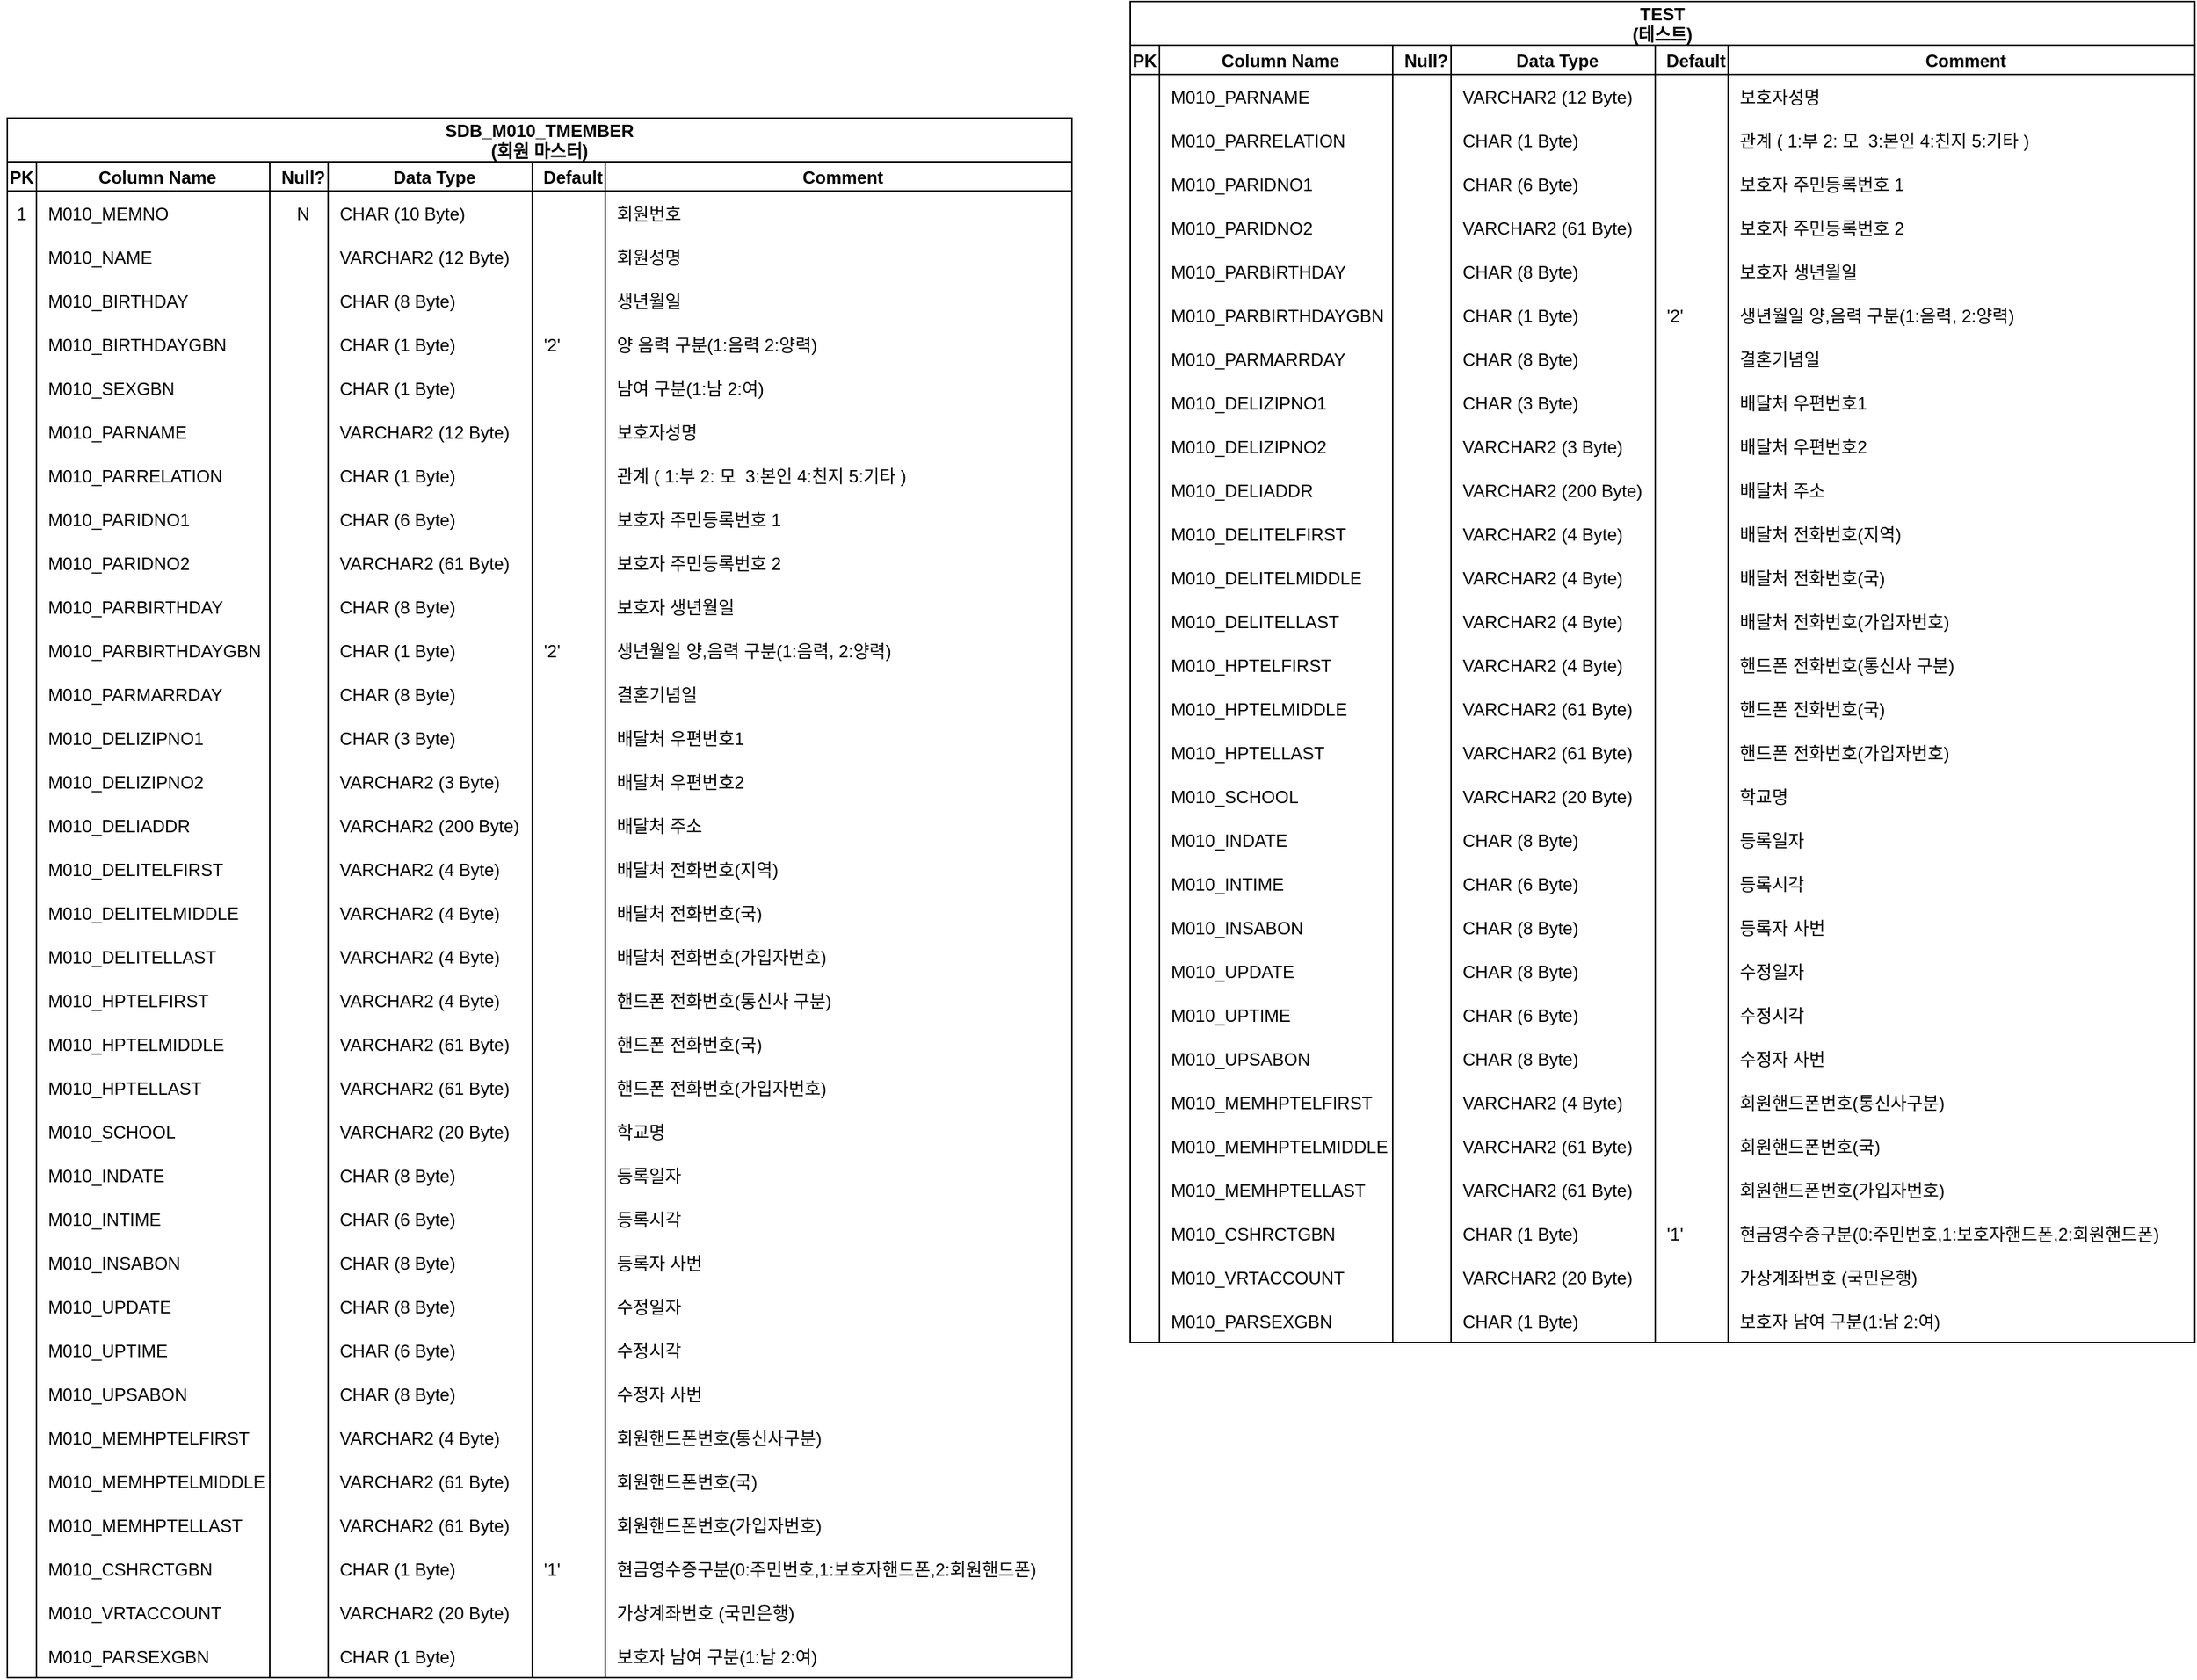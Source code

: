 <mxfile version="15.6.5" type="github">
  <diagram id="pTteTgdFFRx-0mNZ4ul3" name="Page-1">
    <mxGraphModel dx="1422" dy="1910" grid="1" gridSize="10" guides="1" tooltips="1" connect="1" arrows="1" fold="1" page="1" pageScale="1" pageWidth="827" pageHeight="1169" math="0" shadow="0">
      <root>
        <mxCell id="0" />
        <mxCell id="1" parent="0" />
        <mxCell id="XFcIUM8vB0wqbNgxputC-14" value="SDB_M010_TMEMBER&#xa;(회원 마스터)" style="shape=table;startSize=30;container=1;collapsible=1;childLayout=tableLayout;fixedRows=1;rowLines=0;fontStyle=1;align=center;resizeLast=1;fontColor=default;strokeColor=default;fillColor=default;" parent="1" vertex="1">
          <mxGeometry x="10" y="30" width="730" height="1070" as="geometry">
            <mxRectangle x="10" y="30" width="140" height="30" as="alternateBounds" />
          </mxGeometry>
        </mxCell>
        <mxCell id="XFcIUM8vB0wqbNgxputC-15" value="" style="shape=partialRectangle;collapsible=0;dropTarget=0;pointerEvents=0;fillColor=none;top=0;left=0;bottom=1;right=0;points=[[0,0.5],[1,0.5]];portConstraint=eastwest;fontColor=default;strokeColor=default;" parent="XFcIUM8vB0wqbNgxputC-14" vertex="1">
          <mxGeometry y="30" width="730" height="20" as="geometry" />
        </mxCell>
        <mxCell id="XFcIUM8vB0wqbNgxputC-16" value="PK" style="shape=partialRectangle;connectable=0;fillColor=none;top=0;left=0;bottom=0;right=0;fontStyle=1;overflow=hidden;fontColor=default;strokeColor=default;shadow=1;" parent="XFcIUM8vB0wqbNgxputC-15" vertex="1">
          <mxGeometry width="20" height="20" as="geometry">
            <mxRectangle width="20" height="20" as="alternateBounds" />
          </mxGeometry>
        </mxCell>
        <mxCell id="XFcIUM8vB0wqbNgxputC-17" value="Column Name" style="shape=partialRectangle;connectable=0;fillColor=none;top=0;left=0;bottom=0;right=0;align=center;spacingLeft=6;fontStyle=1;overflow=hidden;fontColor=default;strokeColor=default;" parent="XFcIUM8vB0wqbNgxputC-15" vertex="1">
          <mxGeometry x="20" width="160" height="20" as="geometry">
            <mxRectangle width="160" height="20" as="alternateBounds" />
          </mxGeometry>
        </mxCell>
        <mxCell id="XFcIUM8vB0wqbNgxputC-67" value="Null?" style="shape=partialRectangle;connectable=0;fillColor=none;top=0;left=0;bottom=0;right=0;align=center;spacingLeft=6;fontStyle=1;overflow=hidden;fontColor=default;strokeColor=default;" parent="XFcIUM8vB0wqbNgxputC-15" vertex="1">
          <mxGeometry x="180" width="40" height="20" as="geometry">
            <mxRectangle width="40" height="20" as="alternateBounds" />
          </mxGeometry>
        </mxCell>
        <mxCell id="XFcIUM8vB0wqbNgxputC-73" value="Data Type" style="shape=partialRectangle;connectable=0;fillColor=none;top=0;left=0;bottom=0;right=0;align=center;spacingLeft=6;fontStyle=1;overflow=hidden;fontColor=default;strokeColor=default;" parent="XFcIUM8vB0wqbNgxputC-15" vertex="1">
          <mxGeometry x="220" width="140" height="20" as="geometry">
            <mxRectangle width="140" height="20" as="alternateBounds" />
          </mxGeometry>
        </mxCell>
        <mxCell id="XFcIUM8vB0wqbNgxputC-98" value="Default" style="shape=partialRectangle;connectable=0;fillColor=none;top=0;left=0;bottom=0;right=0;align=center;spacingLeft=6;fontStyle=1;overflow=hidden;fontColor=default;strokeColor=default;" parent="XFcIUM8vB0wqbNgxputC-15" vertex="1">
          <mxGeometry x="360" width="50" height="20" as="geometry">
            <mxRectangle width="50" height="20" as="alternateBounds" />
          </mxGeometry>
        </mxCell>
        <mxCell id="XFcIUM8vB0wqbNgxputC-102" value="Comment" style="shape=partialRectangle;connectable=0;fillColor=none;top=0;left=0;bottom=0;right=0;align=center;spacingLeft=6;fontStyle=1;overflow=hidden;fontColor=default;strokeColor=default;" parent="XFcIUM8vB0wqbNgxputC-15" vertex="1">
          <mxGeometry x="410" width="320" height="20" as="geometry">
            <mxRectangle width="320" height="20" as="alternateBounds" />
          </mxGeometry>
        </mxCell>
        <mxCell id="XFcIUM8vB0wqbNgxputC-18" value="" style="shape=partialRectangle;collapsible=0;dropTarget=0;pointerEvents=0;fillColor=none;top=0;left=0;bottom=0;right=0;points=[[0,0.5],[1,0.5]];portConstraint=eastwest;fontColor=default;strokeColor=none;perimeterSpacing=0;" parent="XFcIUM8vB0wqbNgxputC-14" vertex="1">
          <mxGeometry y="50" width="730" height="30" as="geometry" />
        </mxCell>
        <mxCell id="XFcIUM8vB0wqbNgxputC-19" value="1" style="shape=partialRectangle;connectable=0;fillColor=none;top=0;left=0;bottom=0;right=0;editable=1;overflow=hidden;fontColor=default;strokeColor=default;" parent="XFcIUM8vB0wqbNgxputC-18" vertex="1">
          <mxGeometry width="20" height="30" as="geometry">
            <mxRectangle width="20" height="30" as="alternateBounds" />
          </mxGeometry>
        </mxCell>
        <mxCell id="XFcIUM8vB0wqbNgxputC-20" value="M010_MEMNO" style="shape=partialRectangle;connectable=0;fillColor=none;top=0;left=0;bottom=0;right=0;align=left;spacingLeft=6;overflow=hidden;fontColor=default;strokeColor=default;" parent="XFcIUM8vB0wqbNgxputC-18" vertex="1">
          <mxGeometry x="20" width="160" height="30" as="geometry">
            <mxRectangle width="160" height="30" as="alternateBounds" />
          </mxGeometry>
        </mxCell>
        <mxCell id="XFcIUM8vB0wqbNgxputC-68" value="N" style="shape=partialRectangle;connectable=0;fillColor=none;top=0;left=0;bottom=0;right=0;align=center;spacingLeft=6;overflow=hidden;fontColor=default;strokeColor=default;" parent="XFcIUM8vB0wqbNgxputC-18" vertex="1">
          <mxGeometry x="180" width="40" height="30" as="geometry">
            <mxRectangle width="40" height="30" as="alternateBounds" />
          </mxGeometry>
        </mxCell>
        <mxCell id="XFcIUM8vB0wqbNgxputC-74" value="CHAR (10 Byte)" style="shape=partialRectangle;connectable=0;fillColor=none;top=0;left=0;bottom=0;right=0;align=left;spacingLeft=6;overflow=hidden;fontColor=default;strokeColor=default;" parent="XFcIUM8vB0wqbNgxputC-18" vertex="1">
          <mxGeometry x="220" width="140" height="30" as="geometry">
            <mxRectangle width="140" height="30" as="alternateBounds" />
          </mxGeometry>
        </mxCell>
        <mxCell id="XFcIUM8vB0wqbNgxputC-99" style="shape=partialRectangle;connectable=0;fillColor=none;top=0;left=0;bottom=0;right=0;align=left;spacingLeft=6;overflow=hidden;fontColor=default;strokeColor=default;" parent="XFcIUM8vB0wqbNgxputC-18" vertex="1">
          <mxGeometry x="360" width="50" height="30" as="geometry">
            <mxRectangle width="50" height="30" as="alternateBounds" />
          </mxGeometry>
        </mxCell>
        <mxCell id="XFcIUM8vB0wqbNgxputC-103" value="회원번호" style="shape=partialRectangle;connectable=0;fillColor=none;top=0;left=0;bottom=0;right=0;align=left;spacingLeft=6;overflow=hidden;fontColor=default;strokeColor=default;" parent="XFcIUM8vB0wqbNgxputC-18" vertex="1">
          <mxGeometry x="410" width="320" height="30" as="geometry">
            <mxRectangle width="320" height="30" as="alternateBounds" />
          </mxGeometry>
        </mxCell>
        <mxCell id="XFcIUM8vB0wqbNgxputC-21" value="" style="shape=partialRectangle;collapsible=0;dropTarget=0;pointerEvents=0;fillColor=none;top=0;left=0;bottom=0;right=0;points=[[0,0.5],[1,0.5]];portConstraint=eastwest;fontColor=default;strokeColor=default;" parent="XFcIUM8vB0wqbNgxputC-14" vertex="1">
          <mxGeometry y="80" width="730" height="30" as="geometry" />
        </mxCell>
        <mxCell id="XFcIUM8vB0wqbNgxputC-22" value="" style="shape=partialRectangle;connectable=0;fillColor=none;top=0;left=0;bottom=0;right=0;editable=1;overflow=hidden;fontColor=default;strokeColor=default;" parent="XFcIUM8vB0wqbNgxputC-21" vertex="1">
          <mxGeometry width="20" height="30" as="geometry">
            <mxRectangle width="20" height="30" as="alternateBounds" />
          </mxGeometry>
        </mxCell>
        <mxCell id="XFcIUM8vB0wqbNgxputC-23" value="M010_NAME" style="shape=partialRectangle;connectable=0;fillColor=none;top=0;left=0;bottom=0;right=0;align=left;spacingLeft=6;overflow=hidden;fontColor=default;strokeColor=default;" parent="XFcIUM8vB0wqbNgxputC-21" vertex="1">
          <mxGeometry x="20" width="160" height="30" as="geometry">
            <mxRectangle width="160" height="30" as="alternateBounds" />
          </mxGeometry>
        </mxCell>
        <mxCell id="XFcIUM8vB0wqbNgxputC-70" style="shape=partialRectangle;connectable=0;fillColor=none;top=0;left=0;bottom=0;right=0;align=center;spacingLeft=6;overflow=hidden;fontColor=default;strokeColor=default;" parent="XFcIUM8vB0wqbNgxputC-21" vertex="1">
          <mxGeometry x="180" width="40" height="30" as="geometry">
            <mxRectangle width="40" height="30" as="alternateBounds" />
          </mxGeometry>
        </mxCell>
        <mxCell id="XFcIUM8vB0wqbNgxputC-76" value="VARCHAR2 (12 Byte)" style="shape=partialRectangle;connectable=0;fillColor=none;top=0;left=0;bottom=0;right=0;align=left;spacingLeft=6;overflow=hidden;fontColor=default;strokeColor=default;" parent="XFcIUM8vB0wqbNgxputC-21" vertex="1">
          <mxGeometry x="220" width="140" height="30" as="geometry">
            <mxRectangle width="140" height="30" as="alternateBounds" />
          </mxGeometry>
        </mxCell>
        <mxCell id="XFcIUM8vB0wqbNgxputC-100" style="shape=partialRectangle;connectable=0;fillColor=none;top=0;left=0;bottom=0;right=0;align=left;spacingLeft=6;overflow=hidden;fontColor=default;strokeColor=default;" parent="XFcIUM8vB0wqbNgxputC-21" vertex="1">
          <mxGeometry x="360" width="50" height="30" as="geometry">
            <mxRectangle width="50" height="30" as="alternateBounds" />
          </mxGeometry>
        </mxCell>
        <mxCell id="XFcIUM8vB0wqbNgxputC-104" value="회원성명" style="shape=partialRectangle;connectable=0;fillColor=none;top=0;left=0;bottom=0;right=0;align=left;spacingLeft=6;overflow=hidden;fontColor=default;strokeColor=default;" parent="XFcIUM8vB0wqbNgxputC-21" vertex="1">
          <mxGeometry x="410" width="320" height="30" as="geometry">
            <mxRectangle width="320" height="30" as="alternateBounds" />
          </mxGeometry>
        </mxCell>
        <mxCell id="XFcIUM8vB0wqbNgxputC-63" value="" style="shape=partialRectangle;collapsible=0;dropTarget=0;pointerEvents=0;fillColor=none;top=0;left=0;bottom=0;right=0;points=[[0,0.5],[1,0.5]];portConstraint=eastwest;fontColor=default;strokeColor=default;" parent="XFcIUM8vB0wqbNgxputC-14" vertex="1">
          <mxGeometry y="110" width="730" height="30" as="geometry" />
        </mxCell>
        <mxCell id="XFcIUM8vB0wqbNgxputC-64" value="" style="shape=partialRectangle;connectable=0;fillColor=none;top=0;left=0;bottom=0;right=0;editable=1;overflow=hidden;fontColor=default;strokeColor=default;" parent="XFcIUM8vB0wqbNgxputC-63" vertex="1">
          <mxGeometry width="20" height="30" as="geometry">
            <mxRectangle width="20" height="30" as="alternateBounds" />
          </mxGeometry>
        </mxCell>
        <mxCell id="XFcIUM8vB0wqbNgxputC-65" value="M010_BIRTHDAY" style="shape=partialRectangle;connectable=0;fillColor=none;top=0;left=0;bottom=0;right=0;align=left;spacingLeft=6;overflow=hidden;fontColor=default;strokeColor=default;" parent="XFcIUM8vB0wqbNgxputC-63" vertex="1">
          <mxGeometry x="20" width="160" height="30" as="geometry">
            <mxRectangle width="160" height="30" as="alternateBounds" />
          </mxGeometry>
        </mxCell>
        <mxCell id="XFcIUM8vB0wqbNgxputC-72" style="shape=partialRectangle;connectable=0;fillColor=none;top=0;left=0;bottom=0;right=0;align=center;spacingLeft=6;overflow=hidden;fontColor=default;strokeColor=default;" parent="XFcIUM8vB0wqbNgxputC-63" vertex="1">
          <mxGeometry x="180" width="40" height="30" as="geometry">
            <mxRectangle width="40" height="30" as="alternateBounds" />
          </mxGeometry>
        </mxCell>
        <mxCell id="XFcIUM8vB0wqbNgxputC-78" value="CHAR (8 Byte)" style="shape=partialRectangle;connectable=0;fillColor=none;top=0;left=0;bottom=0;right=0;align=left;spacingLeft=6;overflow=hidden;fontColor=default;strokeColor=default;" parent="XFcIUM8vB0wqbNgxputC-63" vertex="1">
          <mxGeometry x="220" width="140" height="30" as="geometry">
            <mxRectangle width="140" height="30" as="alternateBounds" />
          </mxGeometry>
        </mxCell>
        <mxCell id="XFcIUM8vB0wqbNgxputC-101" style="shape=partialRectangle;connectable=0;fillColor=none;top=0;left=0;bottom=0;right=0;align=left;spacingLeft=6;overflow=hidden;fontColor=default;strokeColor=default;" parent="XFcIUM8vB0wqbNgxputC-63" vertex="1">
          <mxGeometry x="360" width="50" height="30" as="geometry">
            <mxRectangle width="50" height="30" as="alternateBounds" />
          </mxGeometry>
        </mxCell>
        <mxCell id="XFcIUM8vB0wqbNgxputC-105" value="생년월일" style="shape=partialRectangle;connectable=0;fillColor=none;top=0;left=0;bottom=0;right=0;align=left;spacingLeft=6;overflow=hidden;fontColor=default;strokeColor=default;" parent="XFcIUM8vB0wqbNgxputC-63" vertex="1">
          <mxGeometry x="410" width="320" height="30" as="geometry">
            <mxRectangle width="320" height="30" as="alternateBounds" />
          </mxGeometry>
        </mxCell>
        <mxCell id="XFcIUM8vB0wqbNgxputC-135" value="" style="shape=partialRectangle;collapsible=0;dropTarget=0;pointerEvents=0;fillColor=none;top=0;left=0;bottom=0;right=0;points=[[0,0.5],[1,0.5]];portConstraint=eastwest;fontColor=default;strokeColor=default;" parent="XFcIUM8vB0wqbNgxputC-14" vertex="1">
          <mxGeometry y="140" width="730" height="30" as="geometry" />
        </mxCell>
        <mxCell id="XFcIUM8vB0wqbNgxputC-136" value="" style="shape=partialRectangle;connectable=0;fillColor=none;top=0;left=0;bottom=0;right=0;editable=1;overflow=hidden;fontColor=default;strokeColor=default;" parent="XFcIUM8vB0wqbNgxputC-135" vertex="1">
          <mxGeometry width="20" height="30" as="geometry">
            <mxRectangle width="20" height="30" as="alternateBounds" />
          </mxGeometry>
        </mxCell>
        <mxCell id="XFcIUM8vB0wqbNgxputC-137" value="M010_BIRTHDAYGBN" style="shape=partialRectangle;connectable=0;fillColor=none;top=0;left=0;bottom=0;right=0;align=left;spacingLeft=6;overflow=hidden;fontColor=default;strokeColor=default;" parent="XFcIUM8vB0wqbNgxputC-135" vertex="1">
          <mxGeometry x="20" width="160" height="30" as="geometry">
            <mxRectangle width="160" height="30" as="alternateBounds" />
          </mxGeometry>
        </mxCell>
        <mxCell id="XFcIUM8vB0wqbNgxputC-138" style="shape=partialRectangle;connectable=0;fillColor=none;top=0;left=0;bottom=0;right=0;align=center;spacingLeft=6;overflow=hidden;fontColor=default;strokeColor=default;" parent="XFcIUM8vB0wqbNgxputC-135" vertex="1">
          <mxGeometry x="180" width="40" height="30" as="geometry">
            <mxRectangle width="40" height="30" as="alternateBounds" />
          </mxGeometry>
        </mxCell>
        <mxCell id="XFcIUM8vB0wqbNgxputC-139" value="CHAR (1 Byte)" style="shape=partialRectangle;connectable=0;fillColor=none;top=0;left=0;bottom=0;right=0;align=left;spacingLeft=6;overflow=hidden;fontColor=default;strokeColor=default;" parent="XFcIUM8vB0wqbNgxputC-135" vertex="1">
          <mxGeometry x="220" width="140" height="30" as="geometry">
            <mxRectangle width="140" height="30" as="alternateBounds" />
          </mxGeometry>
        </mxCell>
        <mxCell id="XFcIUM8vB0wqbNgxputC-140" value="&#39;2&#39;" style="shape=partialRectangle;connectable=0;fillColor=none;top=0;left=0;bottom=0;right=0;align=left;spacingLeft=6;overflow=hidden;fontColor=default;strokeColor=default;" parent="XFcIUM8vB0wqbNgxputC-135" vertex="1">
          <mxGeometry x="360" width="50" height="30" as="geometry">
            <mxRectangle width="50" height="30" as="alternateBounds" />
          </mxGeometry>
        </mxCell>
        <mxCell id="XFcIUM8vB0wqbNgxputC-141" value="양 음력 구분(1:음력 2:양력)" style="shape=partialRectangle;connectable=0;fillColor=none;top=0;left=0;bottom=0;right=0;align=left;spacingLeft=6;overflow=hidden;fontColor=default;strokeColor=default;" parent="XFcIUM8vB0wqbNgxputC-135" vertex="1">
          <mxGeometry x="410" width="320" height="30" as="geometry">
            <mxRectangle width="320" height="30" as="alternateBounds" />
          </mxGeometry>
        </mxCell>
        <mxCell id="XFcIUM8vB0wqbNgxputC-142" value="" style="shape=partialRectangle;collapsible=0;dropTarget=0;pointerEvents=0;fillColor=none;top=0;left=0;bottom=0;right=0;points=[[0,0.5],[1,0.5]];portConstraint=eastwest;fontColor=default;strokeColor=default;" parent="XFcIUM8vB0wqbNgxputC-14" vertex="1">
          <mxGeometry y="170" width="730" height="30" as="geometry" />
        </mxCell>
        <mxCell id="XFcIUM8vB0wqbNgxputC-143" value="" style="shape=partialRectangle;connectable=0;fillColor=none;top=0;left=0;bottom=0;right=0;editable=1;overflow=hidden;fontColor=default;strokeColor=default;" parent="XFcIUM8vB0wqbNgxputC-142" vertex="1">
          <mxGeometry width="20" height="30" as="geometry">
            <mxRectangle width="20" height="30" as="alternateBounds" />
          </mxGeometry>
        </mxCell>
        <mxCell id="XFcIUM8vB0wqbNgxputC-144" value="M010_SEXGBN" style="shape=partialRectangle;connectable=0;fillColor=none;top=0;left=0;bottom=0;right=0;align=left;spacingLeft=6;overflow=hidden;fontColor=default;strokeColor=default;" parent="XFcIUM8vB0wqbNgxputC-142" vertex="1">
          <mxGeometry x="20" width="160" height="30" as="geometry">
            <mxRectangle width="160" height="30" as="alternateBounds" />
          </mxGeometry>
        </mxCell>
        <mxCell id="XFcIUM8vB0wqbNgxputC-145" style="shape=partialRectangle;connectable=0;fillColor=none;top=0;left=0;bottom=0;right=0;align=center;spacingLeft=6;overflow=hidden;fontColor=default;strokeColor=default;" parent="XFcIUM8vB0wqbNgxputC-142" vertex="1">
          <mxGeometry x="180" width="40" height="30" as="geometry">
            <mxRectangle width="40" height="30" as="alternateBounds" />
          </mxGeometry>
        </mxCell>
        <mxCell id="XFcIUM8vB0wqbNgxputC-146" value="CHAR (1 Byte)" style="shape=partialRectangle;connectable=0;fillColor=none;top=0;left=0;bottom=0;right=0;align=left;spacingLeft=6;overflow=hidden;fontColor=default;strokeColor=default;" parent="XFcIUM8vB0wqbNgxputC-142" vertex="1">
          <mxGeometry x="220" width="140" height="30" as="geometry">
            <mxRectangle width="140" height="30" as="alternateBounds" />
          </mxGeometry>
        </mxCell>
        <mxCell id="XFcIUM8vB0wqbNgxputC-147" style="shape=partialRectangle;connectable=0;fillColor=none;top=0;left=0;bottom=0;right=0;align=left;spacingLeft=6;overflow=hidden;fontColor=default;strokeColor=default;" parent="XFcIUM8vB0wqbNgxputC-142" vertex="1">
          <mxGeometry x="360" width="50" height="30" as="geometry">
            <mxRectangle width="50" height="30" as="alternateBounds" />
          </mxGeometry>
        </mxCell>
        <mxCell id="XFcIUM8vB0wqbNgxputC-148" value="남여 구분(1:남 2:여)" style="shape=partialRectangle;connectable=0;fillColor=none;top=0;left=0;bottom=0;right=0;align=left;spacingLeft=6;overflow=hidden;fontColor=default;strokeColor=default;" parent="XFcIUM8vB0wqbNgxputC-142" vertex="1">
          <mxGeometry x="410" width="320" height="30" as="geometry">
            <mxRectangle width="320" height="30" as="alternateBounds" />
          </mxGeometry>
        </mxCell>
        <mxCell id="XFcIUM8vB0wqbNgxputC-149" value="" style="shape=partialRectangle;collapsible=0;dropTarget=0;pointerEvents=0;fillColor=none;top=0;left=0;bottom=0;right=0;points=[[0,0.5],[1,0.5]];portConstraint=eastwest;fontColor=default;strokeColor=default;" parent="XFcIUM8vB0wqbNgxputC-14" vertex="1">
          <mxGeometry y="200" width="730" height="30" as="geometry" />
        </mxCell>
        <mxCell id="XFcIUM8vB0wqbNgxputC-150" value="" style="shape=partialRectangle;connectable=0;fillColor=none;top=0;left=0;bottom=0;right=0;editable=1;overflow=hidden;fontColor=default;strokeColor=default;" parent="XFcIUM8vB0wqbNgxputC-149" vertex="1">
          <mxGeometry width="20" height="30" as="geometry">
            <mxRectangle width="20" height="30" as="alternateBounds" />
          </mxGeometry>
        </mxCell>
        <mxCell id="XFcIUM8vB0wqbNgxputC-151" value="M010_PARNAME" style="shape=partialRectangle;connectable=0;fillColor=none;top=0;left=0;bottom=0;right=0;align=left;spacingLeft=6;overflow=hidden;fontColor=default;strokeColor=default;" parent="XFcIUM8vB0wqbNgxputC-149" vertex="1">
          <mxGeometry x="20" width="160" height="30" as="geometry">
            <mxRectangle width="160" height="30" as="alternateBounds" />
          </mxGeometry>
        </mxCell>
        <mxCell id="XFcIUM8vB0wqbNgxputC-152" style="shape=partialRectangle;connectable=0;fillColor=none;top=0;left=0;bottom=0;right=0;align=center;spacingLeft=6;overflow=hidden;fontColor=default;strokeColor=default;" parent="XFcIUM8vB0wqbNgxputC-149" vertex="1">
          <mxGeometry x="180" width="40" height="30" as="geometry">
            <mxRectangle width="40" height="30" as="alternateBounds" />
          </mxGeometry>
        </mxCell>
        <mxCell id="XFcIUM8vB0wqbNgxputC-153" value="VARCHAR2 (12 Byte)" style="shape=partialRectangle;connectable=0;fillColor=none;top=0;left=0;bottom=0;right=0;align=left;spacingLeft=6;overflow=hidden;fontColor=default;strokeColor=default;" parent="XFcIUM8vB0wqbNgxputC-149" vertex="1">
          <mxGeometry x="220" width="140" height="30" as="geometry">
            <mxRectangle width="140" height="30" as="alternateBounds" />
          </mxGeometry>
        </mxCell>
        <mxCell id="XFcIUM8vB0wqbNgxputC-154" style="shape=partialRectangle;connectable=0;fillColor=none;top=0;left=0;bottom=0;right=0;align=left;spacingLeft=6;overflow=hidden;fontColor=default;strokeColor=default;" parent="XFcIUM8vB0wqbNgxputC-149" vertex="1">
          <mxGeometry x="360" width="50" height="30" as="geometry">
            <mxRectangle width="50" height="30" as="alternateBounds" />
          </mxGeometry>
        </mxCell>
        <mxCell id="XFcIUM8vB0wqbNgxputC-155" value="보호자성명" style="shape=partialRectangle;connectable=0;fillColor=none;top=0;left=0;bottom=0;right=0;align=left;spacingLeft=6;overflow=hidden;fontColor=default;strokeColor=default;" parent="XFcIUM8vB0wqbNgxputC-149" vertex="1">
          <mxGeometry x="410" width="320" height="30" as="geometry">
            <mxRectangle width="320" height="30" as="alternateBounds" />
          </mxGeometry>
        </mxCell>
        <mxCell id="XFcIUM8vB0wqbNgxputC-156" value="" style="shape=partialRectangle;collapsible=0;dropTarget=0;pointerEvents=0;fillColor=none;top=0;left=0;bottom=0;right=0;points=[[0,0.5],[1,0.5]];portConstraint=eastwest;fontColor=default;strokeColor=default;" parent="XFcIUM8vB0wqbNgxputC-14" vertex="1">
          <mxGeometry y="230" width="730" height="30" as="geometry" />
        </mxCell>
        <mxCell id="XFcIUM8vB0wqbNgxputC-157" value="" style="shape=partialRectangle;connectable=0;fillColor=none;top=0;left=0;bottom=0;right=0;editable=1;overflow=hidden;fontColor=default;strokeColor=default;" parent="XFcIUM8vB0wqbNgxputC-156" vertex="1">
          <mxGeometry width="20" height="30" as="geometry">
            <mxRectangle width="20" height="30" as="alternateBounds" />
          </mxGeometry>
        </mxCell>
        <mxCell id="XFcIUM8vB0wqbNgxputC-158" value="M010_PARRELATION" style="shape=partialRectangle;connectable=0;fillColor=none;top=0;left=0;bottom=0;right=0;align=left;spacingLeft=6;overflow=hidden;fontColor=default;strokeColor=default;" parent="XFcIUM8vB0wqbNgxputC-156" vertex="1">
          <mxGeometry x="20" width="160" height="30" as="geometry">
            <mxRectangle width="160" height="30" as="alternateBounds" />
          </mxGeometry>
        </mxCell>
        <mxCell id="XFcIUM8vB0wqbNgxputC-159" style="shape=partialRectangle;connectable=0;fillColor=none;top=0;left=0;bottom=0;right=0;align=center;spacingLeft=6;overflow=hidden;fontColor=default;strokeColor=default;" parent="XFcIUM8vB0wqbNgxputC-156" vertex="1">
          <mxGeometry x="180" width="40" height="30" as="geometry">
            <mxRectangle width="40" height="30" as="alternateBounds" />
          </mxGeometry>
        </mxCell>
        <mxCell id="XFcIUM8vB0wqbNgxputC-160" value="CHAR (1 Byte)" style="shape=partialRectangle;connectable=0;fillColor=none;top=0;left=0;bottom=0;right=0;align=left;spacingLeft=6;overflow=hidden;fontColor=default;strokeColor=default;" parent="XFcIUM8vB0wqbNgxputC-156" vertex="1">
          <mxGeometry x="220" width="140" height="30" as="geometry">
            <mxRectangle width="140" height="30" as="alternateBounds" />
          </mxGeometry>
        </mxCell>
        <mxCell id="XFcIUM8vB0wqbNgxputC-161" style="shape=partialRectangle;connectable=0;fillColor=none;top=0;left=0;bottom=0;right=0;align=left;spacingLeft=6;overflow=hidden;fontColor=default;strokeColor=default;" parent="XFcIUM8vB0wqbNgxputC-156" vertex="1">
          <mxGeometry x="360" width="50" height="30" as="geometry">
            <mxRectangle width="50" height="30" as="alternateBounds" />
          </mxGeometry>
        </mxCell>
        <mxCell id="XFcIUM8vB0wqbNgxputC-162" value="관계 ( 1:부 2: 모  3:본인 4:친지 5:기타 )" style="shape=partialRectangle;connectable=0;fillColor=none;top=0;left=0;bottom=0;right=0;align=left;spacingLeft=6;overflow=hidden;fontColor=default;strokeColor=default;" parent="XFcIUM8vB0wqbNgxputC-156" vertex="1">
          <mxGeometry x="410" width="320" height="30" as="geometry">
            <mxRectangle width="320" height="30" as="alternateBounds" />
          </mxGeometry>
        </mxCell>
        <mxCell id="XFcIUM8vB0wqbNgxputC-163" value="" style="shape=partialRectangle;collapsible=0;dropTarget=0;pointerEvents=0;fillColor=none;top=0;left=0;bottom=0;right=0;points=[[0,0.5],[1,0.5]];portConstraint=eastwest;fontColor=default;strokeColor=default;" parent="XFcIUM8vB0wqbNgxputC-14" vertex="1">
          <mxGeometry y="260" width="730" height="30" as="geometry" />
        </mxCell>
        <mxCell id="XFcIUM8vB0wqbNgxputC-164" value="" style="shape=partialRectangle;connectable=0;fillColor=none;top=0;left=0;bottom=0;right=0;editable=1;overflow=hidden;fontColor=default;strokeColor=default;" parent="XFcIUM8vB0wqbNgxputC-163" vertex="1">
          <mxGeometry width="20" height="30" as="geometry">
            <mxRectangle width="20" height="30" as="alternateBounds" />
          </mxGeometry>
        </mxCell>
        <mxCell id="XFcIUM8vB0wqbNgxputC-165" value="M010_PARIDNO1" style="shape=partialRectangle;connectable=0;fillColor=none;top=0;left=0;bottom=0;right=0;align=left;spacingLeft=6;overflow=hidden;fontColor=default;strokeColor=default;" parent="XFcIUM8vB0wqbNgxputC-163" vertex="1">
          <mxGeometry x="20" width="160" height="30" as="geometry">
            <mxRectangle width="160" height="30" as="alternateBounds" />
          </mxGeometry>
        </mxCell>
        <mxCell id="XFcIUM8vB0wqbNgxputC-166" style="shape=partialRectangle;connectable=0;fillColor=none;top=0;left=0;bottom=0;right=0;align=center;spacingLeft=6;overflow=hidden;fontColor=default;strokeColor=default;" parent="XFcIUM8vB0wqbNgxputC-163" vertex="1">
          <mxGeometry x="180" width="40" height="30" as="geometry">
            <mxRectangle width="40" height="30" as="alternateBounds" />
          </mxGeometry>
        </mxCell>
        <mxCell id="XFcIUM8vB0wqbNgxputC-167" value="CHAR (6 Byte)" style="shape=partialRectangle;connectable=0;fillColor=none;top=0;left=0;bottom=0;right=0;align=left;spacingLeft=6;overflow=hidden;fontColor=default;strokeColor=default;" parent="XFcIUM8vB0wqbNgxputC-163" vertex="1">
          <mxGeometry x="220" width="140" height="30" as="geometry">
            <mxRectangle width="140" height="30" as="alternateBounds" />
          </mxGeometry>
        </mxCell>
        <mxCell id="XFcIUM8vB0wqbNgxputC-168" style="shape=partialRectangle;connectable=0;fillColor=none;top=0;left=0;bottom=0;right=0;align=left;spacingLeft=6;overflow=hidden;fontColor=default;strokeColor=default;" parent="XFcIUM8vB0wqbNgxputC-163" vertex="1">
          <mxGeometry x="360" width="50" height="30" as="geometry">
            <mxRectangle width="50" height="30" as="alternateBounds" />
          </mxGeometry>
        </mxCell>
        <mxCell id="XFcIUM8vB0wqbNgxputC-169" value="보호자 주민등록번호 1" style="shape=partialRectangle;connectable=0;fillColor=none;top=0;left=0;bottom=0;right=0;align=left;spacingLeft=6;overflow=hidden;fontColor=default;strokeColor=default;" parent="XFcIUM8vB0wqbNgxputC-163" vertex="1">
          <mxGeometry x="410" width="320" height="30" as="geometry">
            <mxRectangle width="320" height="30" as="alternateBounds" />
          </mxGeometry>
        </mxCell>
        <mxCell id="XFcIUM8vB0wqbNgxputC-170" value="" style="shape=partialRectangle;collapsible=0;dropTarget=0;pointerEvents=0;fillColor=none;top=0;left=0;bottom=0;right=0;points=[[0,0.5],[1,0.5]];portConstraint=eastwest;fontColor=default;strokeColor=default;" parent="XFcIUM8vB0wqbNgxputC-14" vertex="1">
          <mxGeometry y="290" width="730" height="30" as="geometry" />
        </mxCell>
        <mxCell id="XFcIUM8vB0wqbNgxputC-171" value="" style="shape=partialRectangle;connectable=0;fillColor=none;top=0;left=0;bottom=0;right=0;editable=1;overflow=hidden;fontColor=default;strokeColor=default;" parent="XFcIUM8vB0wqbNgxputC-170" vertex="1">
          <mxGeometry width="20" height="30" as="geometry">
            <mxRectangle width="20" height="30" as="alternateBounds" />
          </mxGeometry>
        </mxCell>
        <mxCell id="XFcIUM8vB0wqbNgxputC-172" value="M010_PARIDNO2" style="shape=partialRectangle;connectable=0;fillColor=none;top=0;left=0;bottom=0;right=0;align=left;spacingLeft=6;overflow=hidden;fontColor=default;strokeColor=default;" parent="XFcIUM8vB0wqbNgxputC-170" vertex="1">
          <mxGeometry x="20" width="160" height="30" as="geometry">
            <mxRectangle width="160" height="30" as="alternateBounds" />
          </mxGeometry>
        </mxCell>
        <mxCell id="XFcIUM8vB0wqbNgxputC-173" style="shape=partialRectangle;connectable=0;fillColor=none;top=0;left=0;bottom=0;right=0;align=center;spacingLeft=6;overflow=hidden;fontColor=default;strokeColor=default;" parent="XFcIUM8vB0wqbNgxputC-170" vertex="1">
          <mxGeometry x="180" width="40" height="30" as="geometry">
            <mxRectangle width="40" height="30" as="alternateBounds" />
          </mxGeometry>
        </mxCell>
        <mxCell id="XFcIUM8vB0wqbNgxputC-174" value="VARCHAR2 (61 Byte)" style="shape=partialRectangle;connectable=0;fillColor=none;top=0;left=0;bottom=0;right=0;align=left;spacingLeft=6;overflow=hidden;fontColor=default;strokeColor=default;" parent="XFcIUM8vB0wqbNgxputC-170" vertex="1">
          <mxGeometry x="220" width="140" height="30" as="geometry">
            <mxRectangle width="140" height="30" as="alternateBounds" />
          </mxGeometry>
        </mxCell>
        <mxCell id="XFcIUM8vB0wqbNgxputC-175" style="shape=partialRectangle;connectable=0;fillColor=none;top=0;left=0;bottom=0;right=0;align=left;spacingLeft=6;overflow=hidden;fontColor=default;strokeColor=default;" parent="XFcIUM8vB0wqbNgxputC-170" vertex="1">
          <mxGeometry x="360" width="50" height="30" as="geometry">
            <mxRectangle width="50" height="30" as="alternateBounds" />
          </mxGeometry>
        </mxCell>
        <mxCell id="XFcIUM8vB0wqbNgxputC-176" value="보호자 주민등록번호 2" style="shape=partialRectangle;connectable=0;fillColor=none;top=0;left=0;bottom=0;right=0;align=left;spacingLeft=6;overflow=hidden;fontColor=default;strokeColor=default;" parent="XFcIUM8vB0wqbNgxputC-170" vertex="1">
          <mxGeometry x="410" width="320" height="30" as="geometry">
            <mxRectangle width="320" height="30" as="alternateBounds" />
          </mxGeometry>
        </mxCell>
        <mxCell id="XFcIUM8vB0wqbNgxputC-177" value="" style="shape=partialRectangle;collapsible=0;dropTarget=0;pointerEvents=0;fillColor=none;top=0;left=0;bottom=0;right=0;points=[[0,0.5],[1,0.5]];portConstraint=eastwest;fontColor=default;strokeColor=default;" parent="XFcIUM8vB0wqbNgxputC-14" vertex="1">
          <mxGeometry y="320" width="730" height="30" as="geometry" />
        </mxCell>
        <mxCell id="XFcIUM8vB0wqbNgxputC-178" value="" style="shape=partialRectangle;connectable=0;fillColor=none;top=0;left=0;bottom=0;right=0;editable=1;overflow=hidden;fontColor=default;strokeColor=default;" parent="XFcIUM8vB0wqbNgxputC-177" vertex="1">
          <mxGeometry width="20" height="30" as="geometry">
            <mxRectangle width="20" height="30" as="alternateBounds" />
          </mxGeometry>
        </mxCell>
        <mxCell id="XFcIUM8vB0wqbNgxputC-179" value="M010_PARBIRTHDAY" style="shape=partialRectangle;connectable=0;fillColor=none;top=0;left=0;bottom=0;right=0;align=left;spacingLeft=6;overflow=hidden;fontColor=default;strokeColor=default;" parent="XFcIUM8vB0wqbNgxputC-177" vertex="1">
          <mxGeometry x="20" width="160" height="30" as="geometry">
            <mxRectangle width="160" height="30" as="alternateBounds" />
          </mxGeometry>
        </mxCell>
        <mxCell id="XFcIUM8vB0wqbNgxputC-180" style="shape=partialRectangle;connectable=0;fillColor=none;top=0;left=0;bottom=0;right=0;align=center;spacingLeft=6;overflow=hidden;fontColor=default;strokeColor=default;" parent="XFcIUM8vB0wqbNgxputC-177" vertex="1">
          <mxGeometry x="180" width="40" height="30" as="geometry">
            <mxRectangle width="40" height="30" as="alternateBounds" />
          </mxGeometry>
        </mxCell>
        <mxCell id="XFcIUM8vB0wqbNgxputC-181" value="CHAR (8 Byte)" style="shape=partialRectangle;connectable=0;fillColor=none;top=0;left=0;bottom=0;right=0;align=left;spacingLeft=6;overflow=hidden;fontColor=default;strokeColor=default;" parent="XFcIUM8vB0wqbNgxputC-177" vertex="1">
          <mxGeometry x="220" width="140" height="30" as="geometry">
            <mxRectangle width="140" height="30" as="alternateBounds" />
          </mxGeometry>
        </mxCell>
        <mxCell id="XFcIUM8vB0wqbNgxputC-182" style="shape=partialRectangle;connectable=0;fillColor=none;top=0;left=0;bottom=0;right=0;align=left;spacingLeft=6;overflow=hidden;fontColor=default;strokeColor=default;" parent="XFcIUM8vB0wqbNgxputC-177" vertex="1">
          <mxGeometry x="360" width="50" height="30" as="geometry">
            <mxRectangle width="50" height="30" as="alternateBounds" />
          </mxGeometry>
        </mxCell>
        <mxCell id="XFcIUM8vB0wqbNgxputC-183" value="보호자 생년월일" style="shape=partialRectangle;connectable=0;fillColor=none;top=0;left=0;bottom=0;right=0;align=left;spacingLeft=6;overflow=hidden;fontColor=default;strokeColor=default;" parent="XFcIUM8vB0wqbNgxputC-177" vertex="1">
          <mxGeometry x="410" width="320" height="30" as="geometry">
            <mxRectangle width="320" height="30" as="alternateBounds" />
          </mxGeometry>
        </mxCell>
        <mxCell id="XFcIUM8vB0wqbNgxputC-184" value="" style="shape=partialRectangle;collapsible=0;dropTarget=0;pointerEvents=0;fillColor=none;top=0;left=0;bottom=0;right=0;points=[[0,0.5],[1,0.5]];portConstraint=eastwest;fontColor=default;strokeColor=default;" parent="XFcIUM8vB0wqbNgxputC-14" vertex="1">
          <mxGeometry y="350" width="730" height="30" as="geometry" />
        </mxCell>
        <mxCell id="XFcIUM8vB0wqbNgxputC-185" value="" style="shape=partialRectangle;connectable=0;fillColor=none;top=0;left=0;bottom=0;right=0;editable=1;overflow=hidden;fontColor=default;strokeColor=default;" parent="XFcIUM8vB0wqbNgxputC-184" vertex="1">
          <mxGeometry width="20" height="30" as="geometry">
            <mxRectangle width="20" height="30" as="alternateBounds" />
          </mxGeometry>
        </mxCell>
        <mxCell id="XFcIUM8vB0wqbNgxputC-186" value="M010_PARBIRTHDAYGBN" style="shape=partialRectangle;connectable=0;fillColor=none;top=0;left=0;bottom=0;right=0;align=left;spacingLeft=6;overflow=hidden;fontColor=default;strokeColor=default;" parent="XFcIUM8vB0wqbNgxputC-184" vertex="1">
          <mxGeometry x="20" width="160" height="30" as="geometry">
            <mxRectangle width="160" height="30" as="alternateBounds" />
          </mxGeometry>
        </mxCell>
        <mxCell id="XFcIUM8vB0wqbNgxputC-187" style="shape=partialRectangle;connectable=0;fillColor=none;top=0;left=0;bottom=0;right=0;align=center;spacingLeft=6;overflow=hidden;fontColor=default;strokeColor=default;" parent="XFcIUM8vB0wqbNgxputC-184" vertex="1">
          <mxGeometry x="180" width="40" height="30" as="geometry">
            <mxRectangle width="40" height="30" as="alternateBounds" />
          </mxGeometry>
        </mxCell>
        <mxCell id="XFcIUM8vB0wqbNgxputC-188" value="CHAR (1 Byte)" style="shape=partialRectangle;connectable=0;fillColor=none;top=0;left=0;bottom=0;right=0;align=left;spacingLeft=6;overflow=hidden;fontColor=default;strokeColor=default;" parent="XFcIUM8vB0wqbNgxputC-184" vertex="1">
          <mxGeometry x="220" width="140" height="30" as="geometry">
            <mxRectangle width="140" height="30" as="alternateBounds" />
          </mxGeometry>
        </mxCell>
        <mxCell id="XFcIUM8vB0wqbNgxputC-189" value="&#39;2&#39;" style="shape=partialRectangle;connectable=0;fillColor=none;top=0;left=0;bottom=0;right=0;align=left;spacingLeft=6;overflow=hidden;fontColor=default;strokeColor=default;" parent="XFcIUM8vB0wqbNgxputC-184" vertex="1">
          <mxGeometry x="360" width="50" height="30" as="geometry">
            <mxRectangle width="50" height="30" as="alternateBounds" />
          </mxGeometry>
        </mxCell>
        <mxCell id="XFcIUM8vB0wqbNgxputC-190" value="생년월일 양,음력 구분(1:음력, 2:양력)" style="shape=partialRectangle;connectable=0;fillColor=none;top=0;left=0;bottom=0;right=0;align=left;spacingLeft=6;overflow=hidden;fontColor=default;strokeColor=default;" parent="XFcIUM8vB0wqbNgxputC-184" vertex="1">
          <mxGeometry x="410" width="320" height="30" as="geometry">
            <mxRectangle width="320" height="30" as="alternateBounds" />
          </mxGeometry>
        </mxCell>
        <mxCell id="XFcIUM8vB0wqbNgxputC-191" value="" style="shape=partialRectangle;collapsible=0;dropTarget=0;pointerEvents=0;fillColor=none;top=0;left=0;bottom=0;right=0;points=[[0,0.5],[1,0.5]];portConstraint=eastwest;fontColor=default;strokeColor=default;" parent="XFcIUM8vB0wqbNgxputC-14" vertex="1">
          <mxGeometry y="380" width="730" height="30" as="geometry" />
        </mxCell>
        <mxCell id="XFcIUM8vB0wqbNgxputC-192" value="" style="shape=partialRectangle;connectable=0;fillColor=none;top=0;left=0;bottom=0;right=0;editable=1;overflow=hidden;fontColor=default;strokeColor=default;" parent="XFcIUM8vB0wqbNgxputC-191" vertex="1">
          <mxGeometry width="20" height="30" as="geometry">
            <mxRectangle width="20" height="30" as="alternateBounds" />
          </mxGeometry>
        </mxCell>
        <mxCell id="XFcIUM8vB0wqbNgxputC-193" value="M010_PARMARRDAY" style="shape=partialRectangle;connectable=0;fillColor=none;top=0;left=0;bottom=0;right=0;align=left;spacingLeft=6;overflow=hidden;fontColor=default;strokeColor=default;" parent="XFcIUM8vB0wqbNgxputC-191" vertex="1">
          <mxGeometry x="20" width="160" height="30" as="geometry">
            <mxRectangle width="160" height="30" as="alternateBounds" />
          </mxGeometry>
        </mxCell>
        <mxCell id="XFcIUM8vB0wqbNgxputC-194" style="shape=partialRectangle;connectable=0;fillColor=none;top=0;left=0;bottom=0;right=0;align=center;spacingLeft=6;overflow=hidden;fontColor=default;strokeColor=default;" parent="XFcIUM8vB0wqbNgxputC-191" vertex="1">
          <mxGeometry x="180" width="40" height="30" as="geometry">
            <mxRectangle width="40" height="30" as="alternateBounds" />
          </mxGeometry>
        </mxCell>
        <mxCell id="XFcIUM8vB0wqbNgxputC-195" value="CHAR (8 Byte)" style="shape=partialRectangle;connectable=0;fillColor=none;top=0;left=0;bottom=0;right=0;align=left;spacingLeft=6;overflow=hidden;fontColor=default;strokeColor=default;" parent="XFcIUM8vB0wqbNgxputC-191" vertex="1">
          <mxGeometry x="220" width="140" height="30" as="geometry">
            <mxRectangle width="140" height="30" as="alternateBounds" />
          </mxGeometry>
        </mxCell>
        <mxCell id="XFcIUM8vB0wqbNgxputC-196" style="shape=partialRectangle;connectable=0;fillColor=none;top=0;left=0;bottom=0;right=0;align=left;spacingLeft=6;overflow=hidden;fontColor=default;strokeColor=default;" parent="XFcIUM8vB0wqbNgxputC-191" vertex="1">
          <mxGeometry x="360" width="50" height="30" as="geometry">
            <mxRectangle width="50" height="30" as="alternateBounds" />
          </mxGeometry>
        </mxCell>
        <mxCell id="XFcIUM8vB0wqbNgxputC-197" value="결혼기념일" style="shape=partialRectangle;connectable=0;fillColor=none;top=0;left=0;bottom=0;right=0;align=left;spacingLeft=6;overflow=hidden;fontColor=default;strokeColor=default;" parent="XFcIUM8vB0wqbNgxputC-191" vertex="1">
          <mxGeometry x="410" width="320" height="30" as="geometry">
            <mxRectangle width="320" height="30" as="alternateBounds" />
          </mxGeometry>
        </mxCell>
        <mxCell id="XFcIUM8vB0wqbNgxputC-198" value="" style="shape=partialRectangle;collapsible=0;dropTarget=0;pointerEvents=0;fillColor=none;top=0;left=0;bottom=0;right=0;points=[[0,0.5],[1,0.5]];portConstraint=eastwest;fontColor=default;strokeColor=default;" parent="XFcIUM8vB0wqbNgxputC-14" vertex="1">
          <mxGeometry y="410" width="730" height="30" as="geometry" />
        </mxCell>
        <mxCell id="XFcIUM8vB0wqbNgxputC-199" value="" style="shape=partialRectangle;connectable=0;fillColor=none;top=0;left=0;bottom=0;right=0;editable=1;overflow=hidden;fontColor=default;strokeColor=default;" parent="XFcIUM8vB0wqbNgxputC-198" vertex="1">
          <mxGeometry width="20" height="30" as="geometry">
            <mxRectangle width="20" height="30" as="alternateBounds" />
          </mxGeometry>
        </mxCell>
        <mxCell id="XFcIUM8vB0wqbNgxputC-200" value="M010_DELIZIPNO1" style="shape=partialRectangle;connectable=0;fillColor=none;top=0;left=0;bottom=0;right=0;align=left;spacingLeft=6;overflow=hidden;fontColor=default;strokeColor=default;" parent="XFcIUM8vB0wqbNgxputC-198" vertex="1">
          <mxGeometry x="20" width="160" height="30" as="geometry">
            <mxRectangle width="160" height="30" as="alternateBounds" />
          </mxGeometry>
        </mxCell>
        <mxCell id="XFcIUM8vB0wqbNgxputC-201" style="shape=partialRectangle;connectable=0;fillColor=none;top=0;left=0;bottom=0;right=0;align=center;spacingLeft=6;overflow=hidden;fontColor=default;strokeColor=default;" parent="XFcIUM8vB0wqbNgxputC-198" vertex="1">
          <mxGeometry x="180" width="40" height="30" as="geometry">
            <mxRectangle width="40" height="30" as="alternateBounds" />
          </mxGeometry>
        </mxCell>
        <mxCell id="XFcIUM8vB0wqbNgxputC-202" value="CHAR (3 Byte)" style="shape=partialRectangle;connectable=0;fillColor=none;top=0;left=0;bottom=0;right=0;align=left;spacingLeft=6;overflow=hidden;fontColor=default;strokeColor=default;" parent="XFcIUM8vB0wqbNgxputC-198" vertex="1">
          <mxGeometry x="220" width="140" height="30" as="geometry">
            <mxRectangle width="140" height="30" as="alternateBounds" />
          </mxGeometry>
        </mxCell>
        <mxCell id="XFcIUM8vB0wqbNgxputC-203" style="shape=partialRectangle;connectable=0;fillColor=none;top=0;left=0;bottom=0;right=0;align=left;spacingLeft=6;overflow=hidden;fontColor=default;strokeColor=default;" parent="XFcIUM8vB0wqbNgxputC-198" vertex="1">
          <mxGeometry x="360" width="50" height="30" as="geometry">
            <mxRectangle width="50" height="30" as="alternateBounds" />
          </mxGeometry>
        </mxCell>
        <mxCell id="XFcIUM8vB0wqbNgxputC-204" value="배달처 우편번호1" style="shape=partialRectangle;connectable=0;fillColor=none;top=0;left=0;bottom=0;right=0;align=left;spacingLeft=6;overflow=hidden;fontColor=default;strokeColor=default;" parent="XFcIUM8vB0wqbNgxputC-198" vertex="1">
          <mxGeometry x="410" width="320" height="30" as="geometry">
            <mxRectangle width="320" height="30" as="alternateBounds" />
          </mxGeometry>
        </mxCell>
        <mxCell id="XFcIUM8vB0wqbNgxputC-205" value="" style="shape=partialRectangle;collapsible=0;dropTarget=0;pointerEvents=0;fillColor=none;top=0;left=0;bottom=0;right=0;points=[[0,0.5],[1,0.5]];portConstraint=eastwest;fontColor=default;strokeColor=default;" parent="XFcIUM8vB0wqbNgxputC-14" vertex="1">
          <mxGeometry y="440" width="730" height="30" as="geometry" />
        </mxCell>
        <mxCell id="XFcIUM8vB0wqbNgxputC-206" value="" style="shape=partialRectangle;connectable=0;fillColor=none;top=0;left=0;bottom=0;right=0;editable=1;overflow=hidden;fontColor=default;strokeColor=default;" parent="XFcIUM8vB0wqbNgxputC-205" vertex="1">
          <mxGeometry width="20" height="30" as="geometry">
            <mxRectangle width="20" height="30" as="alternateBounds" />
          </mxGeometry>
        </mxCell>
        <mxCell id="XFcIUM8vB0wqbNgxputC-207" value="M010_DELIZIPNO2" style="shape=partialRectangle;connectable=0;fillColor=none;top=0;left=0;bottom=0;right=0;align=left;spacingLeft=6;overflow=hidden;fontColor=default;strokeColor=default;" parent="XFcIUM8vB0wqbNgxputC-205" vertex="1">
          <mxGeometry x="20" width="160" height="30" as="geometry">
            <mxRectangle width="160" height="30" as="alternateBounds" />
          </mxGeometry>
        </mxCell>
        <mxCell id="XFcIUM8vB0wqbNgxputC-208" style="shape=partialRectangle;connectable=0;fillColor=none;top=0;left=0;bottom=0;right=0;align=center;spacingLeft=6;overflow=hidden;fontColor=default;strokeColor=default;" parent="XFcIUM8vB0wqbNgxputC-205" vertex="1">
          <mxGeometry x="180" width="40" height="30" as="geometry">
            <mxRectangle width="40" height="30" as="alternateBounds" />
          </mxGeometry>
        </mxCell>
        <mxCell id="XFcIUM8vB0wqbNgxputC-209" value="VARCHAR2 (3 Byte)" style="shape=partialRectangle;connectable=0;fillColor=none;top=0;left=0;bottom=0;right=0;align=left;spacingLeft=6;overflow=hidden;fontColor=default;strokeColor=default;" parent="XFcIUM8vB0wqbNgxputC-205" vertex="1">
          <mxGeometry x="220" width="140" height="30" as="geometry">
            <mxRectangle width="140" height="30" as="alternateBounds" />
          </mxGeometry>
        </mxCell>
        <mxCell id="XFcIUM8vB0wqbNgxputC-210" style="shape=partialRectangle;connectable=0;fillColor=none;top=0;left=0;bottom=0;right=0;align=left;spacingLeft=6;overflow=hidden;fontColor=default;strokeColor=default;" parent="XFcIUM8vB0wqbNgxputC-205" vertex="1">
          <mxGeometry x="360" width="50" height="30" as="geometry">
            <mxRectangle width="50" height="30" as="alternateBounds" />
          </mxGeometry>
        </mxCell>
        <mxCell id="XFcIUM8vB0wqbNgxputC-211" value="배달처 우편번호2" style="shape=partialRectangle;connectable=0;fillColor=none;top=0;left=0;bottom=0;right=0;align=left;spacingLeft=6;overflow=hidden;fontColor=default;strokeColor=default;" parent="XFcIUM8vB0wqbNgxputC-205" vertex="1">
          <mxGeometry x="410" width="320" height="30" as="geometry">
            <mxRectangle width="320" height="30" as="alternateBounds" />
          </mxGeometry>
        </mxCell>
        <mxCell id="XFcIUM8vB0wqbNgxputC-212" value="" style="shape=partialRectangle;collapsible=0;dropTarget=0;pointerEvents=0;fillColor=none;top=0;left=0;bottom=0;right=0;points=[[0,0.5],[1,0.5]];portConstraint=eastwest;fontColor=default;strokeColor=default;" parent="XFcIUM8vB0wqbNgxputC-14" vertex="1">
          <mxGeometry y="470" width="730" height="30" as="geometry" />
        </mxCell>
        <mxCell id="XFcIUM8vB0wqbNgxputC-213" value="" style="shape=partialRectangle;connectable=0;fillColor=none;top=0;left=0;bottom=0;right=0;editable=1;overflow=hidden;fontColor=default;strokeColor=default;" parent="XFcIUM8vB0wqbNgxputC-212" vertex="1">
          <mxGeometry width="20" height="30" as="geometry">
            <mxRectangle width="20" height="30" as="alternateBounds" />
          </mxGeometry>
        </mxCell>
        <mxCell id="XFcIUM8vB0wqbNgxputC-214" value="M010_DELIADDR" style="shape=partialRectangle;connectable=0;fillColor=none;top=0;left=0;bottom=0;right=0;align=left;spacingLeft=6;overflow=hidden;fontColor=default;strokeColor=default;" parent="XFcIUM8vB0wqbNgxputC-212" vertex="1">
          <mxGeometry x="20" width="160" height="30" as="geometry">
            <mxRectangle width="160" height="30" as="alternateBounds" />
          </mxGeometry>
        </mxCell>
        <mxCell id="XFcIUM8vB0wqbNgxputC-215" style="shape=partialRectangle;connectable=0;fillColor=none;top=0;left=0;bottom=0;right=0;align=center;spacingLeft=6;overflow=hidden;fontColor=default;strokeColor=default;" parent="XFcIUM8vB0wqbNgxputC-212" vertex="1">
          <mxGeometry x="180" width="40" height="30" as="geometry">
            <mxRectangle width="40" height="30" as="alternateBounds" />
          </mxGeometry>
        </mxCell>
        <mxCell id="XFcIUM8vB0wqbNgxputC-216" value="VARCHAR2 (200 Byte)" style="shape=partialRectangle;connectable=0;fillColor=none;top=0;left=0;bottom=0;right=0;align=left;spacingLeft=6;overflow=hidden;fontColor=default;strokeColor=default;" parent="XFcIUM8vB0wqbNgxputC-212" vertex="1">
          <mxGeometry x="220" width="140" height="30" as="geometry">
            <mxRectangle width="140" height="30" as="alternateBounds" />
          </mxGeometry>
        </mxCell>
        <mxCell id="XFcIUM8vB0wqbNgxputC-217" style="shape=partialRectangle;connectable=0;fillColor=none;top=0;left=0;bottom=0;right=0;align=left;spacingLeft=6;overflow=hidden;fontColor=default;strokeColor=default;" parent="XFcIUM8vB0wqbNgxputC-212" vertex="1">
          <mxGeometry x="360" width="50" height="30" as="geometry">
            <mxRectangle width="50" height="30" as="alternateBounds" />
          </mxGeometry>
        </mxCell>
        <mxCell id="XFcIUM8vB0wqbNgxputC-218" value="배달처 주소" style="shape=partialRectangle;connectable=0;fillColor=none;top=0;left=0;bottom=0;right=0;align=left;spacingLeft=6;overflow=hidden;fontColor=default;strokeColor=default;" parent="XFcIUM8vB0wqbNgxputC-212" vertex="1">
          <mxGeometry x="410" width="320" height="30" as="geometry">
            <mxRectangle width="320" height="30" as="alternateBounds" />
          </mxGeometry>
        </mxCell>
        <mxCell id="XFcIUM8vB0wqbNgxputC-219" value="" style="shape=partialRectangle;collapsible=0;dropTarget=0;pointerEvents=0;fillColor=none;top=0;left=0;bottom=0;right=0;points=[[0,0.5],[1,0.5]];portConstraint=eastwest;fontColor=default;strokeColor=default;" parent="XFcIUM8vB0wqbNgxputC-14" vertex="1">
          <mxGeometry y="500" width="730" height="30" as="geometry" />
        </mxCell>
        <mxCell id="XFcIUM8vB0wqbNgxputC-220" value="" style="shape=partialRectangle;connectable=0;fillColor=none;top=0;left=0;bottom=0;right=0;editable=1;overflow=hidden;fontColor=default;strokeColor=default;" parent="XFcIUM8vB0wqbNgxputC-219" vertex="1">
          <mxGeometry width="20" height="30" as="geometry">
            <mxRectangle width="20" height="30" as="alternateBounds" />
          </mxGeometry>
        </mxCell>
        <mxCell id="XFcIUM8vB0wqbNgxputC-221" value="M010_DELITELFIRST" style="shape=partialRectangle;connectable=0;fillColor=none;top=0;left=0;bottom=0;right=0;align=left;spacingLeft=6;overflow=hidden;fontColor=default;strokeColor=default;" parent="XFcIUM8vB0wqbNgxputC-219" vertex="1">
          <mxGeometry x="20" width="160" height="30" as="geometry">
            <mxRectangle width="160" height="30" as="alternateBounds" />
          </mxGeometry>
        </mxCell>
        <mxCell id="XFcIUM8vB0wqbNgxputC-222" style="shape=partialRectangle;connectable=0;fillColor=none;top=0;left=0;bottom=0;right=0;align=center;spacingLeft=6;overflow=hidden;fontColor=default;strokeColor=default;" parent="XFcIUM8vB0wqbNgxputC-219" vertex="1">
          <mxGeometry x="180" width="40" height="30" as="geometry">
            <mxRectangle width="40" height="30" as="alternateBounds" />
          </mxGeometry>
        </mxCell>
        <mxCell id="XFcIUM8vB0wqbNgxputC-223" value="VARCHAR2 (4 Byte)" style="shape=partialRectangle;connectable=0;fillColor=none;top=0;left=0;bottom=0;right=0;align=left;spacingLeft=6;overflow=hidden;fontColor=default;strokeColor=default;" parent="XFcIUM8vB0wqbNgxputC-219" vertex="1">
          <mxGeometry x="220" width="140" height="30" as="geometry">
            <mxRectangle width="140" height="30" as="alternateBounds" />
          </mxGeometry>
        </mxCell>
        <mxCell id="XFcIUM8vB0wqbNgxputC-224" style="shape=partialRectangle;connectable=0;fillColor=none;top=0;left=0;bottom=0;right=0;align=left;spacingLeft=6;overflow=hidden;fontColor=default;strokeColor=default;" parent="XFcIUM8vB0wqbNgxputC-219" vertex="1">
          <mxGeometry x="360" width="50" height="30" as="geometry">
            <mxRectangle width="50" height="30" as="alternateBounds" />
          </mxGeometry>
        </mxCell>
        <mxCell id="XFcIUM8vB0wqbNgxputC-225" value="배달처 전화번호(지역)" style="shape=partialRectangle;connectable=0;fillColor=none;top=0;left=0;bottom=0;right=0;align=left;spacingLeft=6;overflow=hidden;fontColor=default;strokeColor=default;" parent="XFcIUM8vB0wqbNgxputC-219" vertex="1">
          <mxGeometry x="410" width="320" height="30" as="geometry">
            <mxRectangle width="320" height="30" as="alternateBounds" />
          </mxGeometry>
        </mxCell>
        <mxCell id="XFcIUM8vB0wqbNgxputC-226" value="" style="shape=partialRectangle;collapsible=0;dropTarget=0;pointerEvents=0;fillColor=none;top=0;left=0;bottom=0;right=0;points=[[0,0.5],[1,0.5]];portConstraint=eastwest;fontColor=default;strokeColor=default;" parent="XFcIUM8vB0wqbNgxputC-14" vertex="1">
          <mxGeometry y="530" width="730" height="30" as="geometry" />
        </mxCell>
        <mxCell id="XFcIUM8vB0wqbNgxputC-227" value="" style="shape=partialRectangle;connectable=0;fillColor=none;top=0;left=0;bottom=0;right=0;editable=1;overflow=hidden;fontColor=default;strokeColor=default;" parent="XFcIUM8vB0wqbNgxputC-226" vertex="1">
          <mxGeometry width="20" height="30" as="geometry">
            <mxRectangle width="20" height="30" as="alternateBounds" />
          </mxGeometry>
        </mxCell>
        <mxCell id="XFcIUM8vB0wqbNgxputC-228" value="M010_DELITELMIDDLE" style="shape=partialRectangle;connectable=0;fillColor=none;top=0;left=0;bottom=0;right=0;align=left;spacingLeft=6;overflow=hidden;fontColor=default;strokeColor=default;" parent="XFcIUM8vB0wqbNgxputC-226" vertex="1">
          <mxGeometry x="20" width="160" height="30" as="geometry">
            <mxRectangle width="160" height="30" as="alternateBounds" />
          </mxGeometry>
        </mxCell>
        <mxCell id="XFcIUM8vB0wqbNgxputC-229" style="shape=partialRectangle;connectable=0;fillColor=none;top=0;left=0;bottom=0;right=0;align=center;spacingLeft=6;overflow=hidden;fontColor=default;strokeColor=default;" parent="XFcIUM8vB0wqbNgxputC-226" vertex="1">
          <mxGeometry x="180" width="40" height="30" as="geometry">
            <mxRectangle width="40" height="30" as="alternateBounds" />
          </mxGeometry>
        </mxCell>
        <mxCell id="XFcIUM8vB0wqbNgxputC-230" value="VARCHAR2 (4 Byte)" style="shape=partialRectangle;connectable=0;fillColor=none;top=0;left=0;bottom=0;right=0;align=left;spacingLeft=6;overflow=hidden;fontColor=default;strokeColor=default;" parent="XFcIUM8vB0wqbNgxputC-226" vertex="1">
          <mxGeometry x="220" width="140" height="30" as="geometry">
            <mxRectangle width="140" height="30" as="alternateBounds" />
          </mxGeometry>
        </mxCell>
        <mxCell id="XFcIUM8vB0wqbNgxputC-231" style="shape=partialRectangle;connectable=0;fillColor=none;top=0;left=0;bottom=0;right=0;align=left;spacingLeft=6;overflow=hidden;fontColor=default;strokeColor=default;" parent="XFcIUM8vB0wqbNgxputC-226" vertex="1">
          <mxGeometry x="360" width="50" height="30" as="geometry">
            <mxRectangle width="50" height="30" as="alternateBounds" />
          </mxGeometry>
        </mxCell>
        <mxCell id="XFcIUM8vB0wqbNgxputC-232" value="배달처 전화번호(국)" style="shape=partialRectangle;connectable=0;fillColor=none;top=0;left=0;bottom=0;right=0;align=left;spacingLeft=6;overflow=hidden;fontColor=default;strokeColor=default;" parent="XFcIUM8vB0wqbNgxputC-226" vertex="1">
          <mxGeometry x="410" width="320" height="30" as="geometry">
            <mxRectangle width="320" height="30" as="alternateBounds" />
          </mxGeometry>
        </mxCell>
        <mxCell id="XFcIUM8vB0wqbNgxputC-233" value="" style="shape=partialRectangle;collapsible=0;dropTarget=0;pointerEvents=0;fillColor=none;top=0;left=0;bottom=0;right=0;points=[[0,0.5],[1,0.5]];portConstraint=eastwest;fontColor=default;strokeColor=default;" parent="XFcIUM8vB0wqbNgxputC-14" vertex="1">
          <mxGeometry y="560" width="730" height="30" as="geometry" />
        </mxCell>
        <mxCell id="XFcIUM8vB0wqbNgxputC-234" value="" style="shape=partialRectangle;connectable=0;fillColor=none;top=0;left=0;bottom=0;right=0;editable=1;overflow=hidden;fontColor=default;strokeColor=default;" parent="XFcIUM8vB0wqbNgxputC-233" vertex="1">
          <mxGeometry width="20" height="30" as="geometry">
            <mxRectangle width="20" height="30" as="alternateBounds" />
          </mxGeometry>
        </mxCell>
        <mxCell id="XFcIUM8vB0wqbNgxputC-235" value="M010_DELITELLAST" style="shape=partialRectangle;connectable=0;fillColor=none;top=0;left=0;bottom=0;right=0;align=left;spacingLeft=6;overflow=hidden;fontColor=default;strokeColor=default;" parent="XFcIUM8vB0wqbNgxputC-233" vertex="1">
          <mxGeometry x="20" width="160" height="30" as="geometry">
            <mxRectangle width="160" height="30" as="alternateBounds" />
          </mxGeometry>
        </mxCell>
        <mxCell id="XFcIUM8vB0wqbNgxputC-236" style="shape=partialRectangle;connectable=0;fillColor=none;top=0;left=0;bottom=0;right=0;align=center;spacingLeft=6;overflow=hidden;fontColor=default;strokeColor=default;" parent="XFcIUM8vB0wqbNgxputC-233" vertex="1">
          <mxGeometry x="180" width="40" height="30" as="geometry">
            <mxRectangle width="40" height="30" as="alternateBounds" />
          </mxGeometry>
        </mxCell>
        <mxCell id="XFcIUM8vB0wqbNgxputC-237" value="VARCHAR2 (4 Byte)" style="shape=partialRectangle;connectable=0;fillColor=none;top=0;left=0;bottom=0;right=0;align=left;spacingLeft=6;overflow=hidden;fontColor=default;strokeColor=default;" parent="XFcIUM8vB0wqbNgxputC-233" vertex="1">
          <mxGeometry x="220" width="140" height="30" as="geometry">
            <mxRectangle width="140" height="30" as="alternateBounds" />
          </mxGeometry>
        </mxCell>
        <mxCell id="XFcIUM8vB0wqbNgxputC-238" style="shape=partialRectangle;connectable=0;fillColor=none;top=0;left=0;bottom=0;right=0;align=left;spacingLeft=6;overflow=hidden;fontColor=default;strokeColor=default;" parent="XFcIUM8vB0wqbNgxputC-233" vertex="1">
          <mxGeometry x="360" width="50" height="30" as="geometry">
            <mxRectangle width="50" height="30" as="alternateBounds" />
          </mxGeometry>
        </mxCell>
        <mxCell id="XFcIUM8vB0wqbNgxputC-239" value="배달처 전화번호(가입자번호)" style="shape=partialRectangle;connectable=0;fillColor=none;top=0;left=0;bottom=0;right=0;align=left;spacingLeft=6;overflow=hidden;fontColor=default;strokeColor=default;" parent="XFcIUM8vB0wqbNgxputC-233" vertex="1">
          <mxGeometry x="410" width="320" height="30" as="geometry">
            <mxRectangle width="320" height="30" as="alternateBounds" />
          </mxGeometry>
        </mxCell>
        <mxCell id="XFcIUM8vB0wqbNgxputC-240" value="" style="shape=partialRectangle;collapsible=0;dropTarget=0;pointerEvents=0;fillColor=none;top=0;left=0;bottom=0;right=0;points=[[0,0.5],[1,0.5]];portConstraint=eastwest;fontColor=default;strokeColor=default;" parent="XFcIUM8vB0wqbNgxputC-14" vertex="1">
          <mxGeometry y="590" width="730" height="30" as="geometry" />
        </mxCell>
        <mxCell id="XFcIUM8vB0wqbNgxputC-241" value="" style="shape=partialRectangle;connectable=0;fillColor=none;top=0;left=0;bottom=0;right=0;editable=1;overflow=hidden;fontColor=default;strokeColor=default;" parent="XFcIUM8vB0wqbNgxputC-240" vertex="1">
          <mxGeometry width="20" height="30" as="geometry">
            <mxRectangle width="20" height="30" as="alternateBounds" />
          </mxGeometry>
        </mxCell>
        <mxCell id="XFcIUM8vB0wqbNgxputC-242" value="M010_HPTELFIRST" style="shape=partialRectangle;connectable=0;fillColor=none;top=0;left=0;bottom=0;right=0;align=left;spacingLeft=6;overflow=hidden;fontColor=default;strokeColor=default;" parent="XFcIUM8vB0wqbNgxputC-240" vertex="1">
          <mxGeometry x="20" width="160" height="30" as="geometry">
            <mxRectangle width="160" height="30" as="alternateBounds" />
          </mxGeometry>
        </mxCell>
        <mxCell id="XFcIUM8vB0wqbNgxputC-243" style="shape=partialRectangle;connectable=0;fillColor=none;top=0;left=0;bottom=0;right=0;align=center;spacingLeft=6;overflow=hidden;fontColor=default;strokeColor=default;" parent="XFcIUM8vB0wqbNgxputC-240" vertex="1">
          <mxGeometry x="180" width="40" height="30" as="geometry">
            <mxRectangle width="40" height="30" as="alternateBounds" />
          </mxGeometry>
        </mxCell>
        <mxCell id="XFcIUM8vB0wqbNgxputC-244" value="VARCHAR2 (4 Byte)" style="shape=partialRectangle;connectable=0;fillColor=none;top=0;left=0;bottom=0;right=0;align=left;spacingLeft=6;overflow=hidden;fontColor=default;strokeColor=default;" parent="XFcIUM8vB0wqbNgxputC-240" vertex="1">
          <mxGeometry x="220" width="140" height="30" as="geometry">
            <mxRectangle width="140" height="30" as="alternateBounds" />
          </mxGeometry>
        </mxCell>
        <mxCell id="XFcIUM8vB0wqbNgxputC-245" style="shape=partialRectangle;connectable=0;fillColor=none;top=0;left=0;bottom=0;right=0;align=left;spacingLeft=6;overflow=hidden;fontColor=default;strokeColor=default;" parent="XFcIUM8vB0wqbNgxputC-240" vertex="1">
          <mxGeometry x="360" width="50" height="30" as="geometry">
            <mxRectangle width="50" height="30" as="alternateBounds" />
          </mxGeometry>
        </mxCell>
        <mxCell id="XFcIUM8vB0wqbNgxputC-246" value="핸드폰 전화번호(통신사 구분)" style="shape=partialRectangle;connectable=0;fillColor=none;top=0;left=0;bottom=0;right=0;align=left;spacingLeft=6;overflow=hidden;fontColor=default;strokeColor=default;" parent="XFcIUM8vB0wqbNgxputC-240" vertex="1">
          <mxGeometry x="410" width="320" height="30" as="geometry">
            <mxRectangle width="320" height="30" as="alternateBounds" />
          </mxGeometry>
        </mxCell>
        <mxCell id="XFcIUM8vB0wqbNgxputC-247" value="" style="shape=partialRectangle;collapsible=0;dropTarget=0;pointerEvents=0;fillColor=none;top=0;left=0;bottom=0;right=0;points=[[0,0.5],[1,0.5]];portConstraint=eastwest;fontColor=default;strokeColor=default;" parent="XFcIUM8vB0wqbNgxputC-14" vertex="1">
          <mxGeometry y="620" width="730" height="30" as="geometry" />
        </mxCell>
        <mxCell id="XFcIUM8vB0wqbNgxputC-248" value="" style="shape=partialRectangle;connectable=0;fillColor=none;top=0;left=0;bottom=0;right=0;editable=1;overflow=hidden;fontColor=default;strokeColor=default;" parent="XFcIUM8vB0wqbNgxputC-247" vertex="1">
          <mxGeometry width="20" height="30" as="geometry">
            <mxRectangle width="20" height="30" as="alternateBounds" />
          </mxGeometry>
        </mxCell>
        <mxCell id="XFcIUM8vB0wqbNgxputC-249" value="M010_HPTELMIDDLE" style="shape=partialRectangle;connectable=0;fillColor=none;top=0;left=0;bottom=0;right=0;align=left;spacingLeft=6;overflow=hidden;fontColor=default;strokeColor=default;" parent="XFcIUM8vB0wqbNgxputC-247" vertex="1">
          <mxGeometry x="20" width="160" height="30" as="geometry">
            <mxRectangle width="160" height="30" as="alternateBounds" />
          </mxGeometry>
        </mxCell>
        <mxCell id="XFcIUM8vB0wqbNgxputC-250" style="shape=partialRectangle;connectable=0;fillColor=none;top=0;left=0;bottom=0;right=0;align=center;spacingLeft=6;overflow=hidden;fontColor=default;strokeColor=default;" parent="XFcIUM8vB0wqbNgxputC-247" vertex="1">
          <mxGeometry x="180" width="40" height="30" as="geometry">
            <mxRectangle width="40" height="30" as="alternateBounds" />
          </mxGeometry>
        </mxCell>
        <mxCell id="XFcIUM8vB0wqbNgxputC-251" value="VARCHAR2 (61 Byte)" style="shape=partialRectangle;connectable=0;fillColor=none;top=0;left=0;bottom=0;right=0;align=left;spacingLeft=6;overflow=hidden;fontColor=default;strokeColor=default;" parent="XFcIUM8vB0wqbNgxputC-247" vertex="1">
          <mxGeometry x="220" width="140" height="30" as="geometry">
            <mxRectangle width="140" height="30" as="alternateBounds" />
          </mxGeometry>
        </mxCell>
        <mxCell id="XFcIUM8vB0wqbNgxputC-252" style="shape=partialRectangle;connectable=0;fillColor=none;top=0;left=0;bottom=0;right=0;align=left;spacingLeft=6;overflow=hidden;fontColor=default;strokeColor=default;" parent="XFcIUM8vB0wqbNgxputC-247" vertex="1">
          <mxGeometry x="360" width="50" height="30" as="geometry">
            <mxRectangle width="50" height="30" as="alternateBounds" />
          </mxGeometry>
        </mxCell>
        <mxCell id="XFcIUM8vB0wqbNgxputC-253" value="핸드폰 전화번호(국)" style="shape=partialRectangle;connectable=0;fillColor=none;top=0;left=0;bottom=0;right=0;align=left;spacingLeft=6;overflow=hidden;fontColor=default;strokeColor=default;" parent="XFcIUM8vB0wqbNgxputC-247" vertex="1">
          <mxGeometry x="410" width="320" height="30" as="geometry">
            <mxRectangle width="320" height="30" as="alternateBounds" />
          </mxGeometry>
        </mxCell>
        <mxCell id="XFcIUM8vB0wqbNgxputC-254" value="" style="shape=partialRectangle;collapsible=0;dropTarget=0;pointerEvents=0;fillColor=none;top=0;left=0;bottom=0;right=0;points=[[0,0.5],[1,0.5]];portConstraint=eastwest;fontColor=default;strokeColor=default;" parent="XFcIUM8vB0wqbNgxputC-14" vertex="1">
          <mxGeometry y="650" width="730" height="30" as="geometry" />
        </mxCell>
        <mxCell id="XFcIUM8vB0wqbNgxputC-255" value="" style="shape=partialRectangle;connectable=0;fillColor=none;top=0;left=0;bottom=0;right=0;editable=1;overflow=hidden;fontColor=default;strokeColor=default;" parent="XFcIUM8vB0wqbNgxputC-254" vertex="1">
          <mxGeometry width="20" height="30" as="geometry">
            <mxRectangle width="20" height="30" as="alternateBounds" />
          </mxGeometry>
        </mxCell>
        <mxCell id="XFcIUM8vB0wqbNgxputC-256" value="M010_HPTELLAST" style="shape=partialRectangle;connectable=0;fillColor=none;top=0;left=0;bottom=0;right=0;align=left;spacingLeft=6;overflow=hidden;fontColor=default;strokeColor=default;" parent="XFcIUM8vB0wqbNgxputC-254" vertex="1">
          <mxGeometry x="20" width="160" height="30" as="geometry">
            <mxRectangle width="160" height="30" as="alternateBounds" />
          </mxGeometry>
        </mxCell>
        <mxCell id="XFcIUM8vB0wqbNgxputC-257" style="shape=partialRectangle;connectable=0;fillColor=none;top=0;left=0;bottom=0;right=0;align=center;spacingLeft=6;overflow=hidden;fontColor=default;strokeColor=default;" parent="XFcIUM8vB0wqbNgxputC-254" vertex="1">
          <mxGeometry x="180" width="40" height="30" as="geometry">
            <mxRectangle width="40" height="30" as="alternateBounds" />
          </mxGeometry>
        </mxCell>
        <mxCell id="XFcIUM8vB0wqbNgxputC-258" value="VARCHAR2 (61 Byte)" style="shape=partialRectangle;connectable=0;fillColor=none;top=0;left=0;bottom=0;right=0;align=left;spacingLeft=6;overflow=hidden;fontColor=default;strokeColor=default;" parent="XFcIUM8vB0wqbNgxputC-254" vertex="1">
          <mxGeometry x="220" width="140" height="30" as="geometry">
            <mxRectangle width="140" height="30" as="alternateBounds" />
          </mxGeometry>
        </mxCell>
        <mxCell id="XFcIUM8vB0wqbNgxputC-259" style="shape=partialRectangle;connectable=0;fillColor=none;top=0;left=0;bottom=0;right=0;align=left;spacingLeft=6;overflow=hidden;fontColor=default;strokeColor=default;" parent="XFcIUM8vB0wqbNgxputC-254" vertex="1">
          <mxGeometry x="360" width="50" height="30" as="geometry">
            <mxRectangle width="50" height="30" as="alternateBounds" />
          </mxGeometry>
        </mxCell>
        <mxCell id="XFcIUM8vB0wqbNgxputC-260" value="핸드폰 전화번호(가입자번호)" style="shape=partialRectangle;connectable=0;fillColor=none;top=0;left=0;bottom=0;right=0;align=left;spacingLeft=6;overflow=hidden;fontColor=default;strokeColor=default;" parent="XFcIUM8vB0wqbNgxputC-254" vertex="1">
          <mxGeometry x="410" width="320" height="30" as="geometry">
            <mxRectangle width="320" height="30" as="alternateBounds" />
          </mxGeometry>
        </mxCell>
        <mxCell id="XFcIUM8vB0wqbNgxputC-261" value="" style="shape=partialRectangle;collapsible=0;dropTarget=0;pointerEvents=0;fillColor=none;top=0;left=0;bottom=0;right=0;points=[[0,0.5],[1,0.5]];portConstraint=eastwest;fontColor=default;strokeColor=default;" parent="XFcIUM8vB0wqbNgxputC-14" vertex="1">
          <mxGeometry y="680" width="730" height="30" as="geometry" />
        </mxCell>
        <mxCell id="XFcIUM8vB0wqbNgxputC-262" value="" style="shape=partialRectangle;connectable=0;fillColor=none;top=0;left=0;bottom=0;right=0;editable=1;overflow=hidden;fontColor=default;strokeColor=default;" parent="XFcIUM8vB0wqbNgxputC-261" vertex="1">
          <mxGeometry width="20" height="30" as="geometry">
            <mxRectangle width="20" height="30" as="alternateBounds" />
          </mxGeometry>
        </mxCell>
        <mxCell id="XFcIUM8vB0wqbNgxputC-263" value="M010_SCHOOL" style="shape=partialRectangle;connectable=0;fillColor=none;top=0;left=0;bottom=0;right=0;align=left;spacingLeft=6;overflow=hidden;fontColor=default;strokeColor=default;" parent="XFcIUM8vB0wqbNgxputC-261" vertex="1">
          <mxGeometry x="20" width="160" height="30" as="geometry">
            <mxRectangle width="160" height="30" as="alternateBounds" />
          </mxGeometry>
        </mxCell>
        <mxCell id="XFcIUM8vB0wqbNgxputC-264" style="shape=partialRectangle;connectable=0;fillColor=none;top=0;left=0;bottom=0;right=0;align=center;spacingLeft=6;overflow=hidden;fontColor=default;strokeColor=default;" parent="XFcIUM8vB0wqbNgxputC-261" vertex="1">
          <mxGeometry x="180" width="40" height="30" as="geometry">
            <mxRectangle width="40" height="30" as="alternateBounds" />
          </mxGeometry>
        </mxCell>
        <mxCell id="XFcIUM8vB0wqbNgxputC-265" value="VARCHAR2 (20 Byte)" style="shape=partialRectangle;connectable=0;fillColor=none;top=0;left=0;bottom=0;right=0;align=left;spacingLeft=6;overflow=hidden;fontColor=default;strokeColor=default;" parent="XFcIUM8vB0wqbNgxputC-261" vertex="1">
          <mxGeometry x="220" width="140" height="30" as="geometry">
            <mxRectangle width="140" height="30" as="alternateBounds" />
          </mxGeometry>
        </mxCell>
        <mxCell id="XFcIUM8vB0wqbNgxputC-266" style="shape=partialRectangle;connectable=0;fillColor=none;top=0;left=0;bottom=0;right=0;align=left;spacingLeft=6;overflow=hidden;fontColor=default;strokeColor=default;" parent="XFcIUM8vB0wqbNgxputC-261" vertex="1">
          <mxGeometry x="360" width="50" height="30" as="geometry">
            <mxRectangle width="50" height="30" as="alternateBounds" />
          </mxGeometry>
        </mxCell>
        <mxCell id="XFcIUM8vB0wqbNgxputC-267" value="학교명" style="shape=partialRectangle;connectable=0;fillColor=none;top=0;left=0;bottom=0;right=0;align=left;spacingLeft=6;overflow=hidden;fontColor=default;strokeColor=default;" parent="XFcIUM8vB0wqbNgxputC-261" vertex="1">
          <mxGeometry x="410" width="320" height="30" as="geometry">
            <mxRectangle width="320" height="30" as="alternateBounds" />
          </mxGeometry>
        </mxCell>
        <mxCell id="XFcIUM8vB0wqbNgxputC-268" value="" style="shape=partialRectangle;collapsible=0;dropTarget=0;pointerEvents=0;fillColor=none;top=0;left=0;bottom=0;right=0;points=[[0,0.5],[1,0.5]];portConstraint=eastwest;fontColor=default;strokeColor=default;" parent="XFcIUM8vB0wqbNgxputC-14" vertex="1">
          <mxGeometry y="710" width="730" height="30" as="geometry" />
        </mxCell>
        <mxCell id="XFcIUM8vB0wqbNgxputC-269" value="" style="shape=partialRectangle;connectable=0;fillColor=none;top=0;left=0;bottom=0;right=0;editable=1;overflow=hidden;fontColor=default;strokeColor=default;" parent="XFcIUM8vB0wqbNgxputC-268" vertex="1">
          <mxGeometry width="20" height="30" as="geometry">
            <mxRectangle width="20" height="30" as="alternateBounds" />
          </mxGeometry>
        </mxCell>
        <mxCell id="XFcIUM8vB0wqbNgxputC-270" value="M010_INDATE" style="shape=partialRectangle;connectable=0;fillColor=none;top=0;left=0;bottom=0;right=0;align=left;spacingLeft=6;overflow=hidden;fontColor=default;strokeColor=default;" parent="XFcIUM8vB0wqbNgxputC-268" vertex="1">
          <mxGeometry x="20" width="160" height="30" as="geometry">
            <mxRectangle width="160" height="30" as="alternateBounds" />
          </mxGeometry>
        </mxCell>
        <mxCell id="XFcIUM8vB0wqbNgxputC-271" style="shape=partialRectangle;connectable=0;fillColor=none;top=0;left=0;bottom=0;right=0;align=center;spacingLeft=6;overflow=hidden;fontColor=default;strokeColor=default;" parent="XFcIUM8vB0wqbNgxputC-268" vertex="1">
          <mxGeometry x="180" width="40" height="30" as="geometry">
            <mxRectangle width="40" height="30" as="alternateBounds" />
          </mxGeometry>
        </mxCell>
        <mxCell id="XFcIUM8vB0wqbNgxputC-272" value="CHAR (8 Byte)" style="shape=partialRectangle;connectable=0;fillColor=none;top=0;left=0;bottom=0;right=0;align=left;spacingLeft=6;overflow=hidden;fontColor=default;strokeColor=default;" parent="XFcIUM8vB0wqbNgxputC-268" vertex="1">
          <mxGeometry x="220" width="140" height="30" as="geometry">
            <mxRectangle width="140" height="30" as="alternateBounds" />
          </mxGeometry>
        </mxCell>
        <mxCell id="XFcIUM8vB0wqbNgxputC-273" style="shape=partialRectangle;connectable=0;fillColor=none;top=0;left=0;bottom=0;right=0;align=left;spacingLeft=6;overflow=hidden;fontColor=default;strokeColor=default;" parent="XFcIUM8vB0wqbNgxputC-268" vertex="1">
          <mxGeometry x="360" width="50" height="30" as="geometry">
            <mxRectangle width="50" height="30" as="alternateBounds" />
          </mxGeometry>
        </mxCell>
        <mxCell id="XFcIUM8vB0wqbNgxputC-274" value="등록일자" style="shape=partialRectangle;connectable=0;fillColor=none;top=0;left=0;bottom=0;right=0;align=left;spacingLeft=6;overflow=hidden;fontColor=default;strokeColor=default;" parent="XFcIUM8vB0wqbNgxputC-268" vertex="1">
          <mxGeometry x="410" width="320" height="30" as="geometry">
            <mxRectangle width="320" height="30" as="alternateBounds" />
          </mxGeometry>
        </mxCell>
        <mxCell id="XFcIUM8vB0wqbNgxputC-275" value="" style="shape=partialRectangle;collapsible=0;dropTarget=0;pointerEvents=0;fillColor=none;top=0;left=0;bottom=0;right=0;points=[[0,0.5],[1,0.5]];portConstraint=eastwest;fontColor=default;strokeColor=default;" parent="XFcIUM8vB0wqbNgxputC-14" vertex="1">
          <mxGeometry y="740" width="730" height="30" as="geometry" />
        </mxCell>
        <mxCell id="XFcIUM8vB0wqbNgxputC-276" value="" style="shape=partialRectangle;connectable=0;fillColor=none;top=0;left=0;bottom=0;right=0;editable=1;overflow=hidden;fontColor=default;strokeColor=default;" parent="XFcIUM8vB0wqbNgxputC-275" vertex="1">
          <mxGeometry width="20" height="30" as="geometry">
            <mxRectangle width="20" height="30" as="alternateBounds" />
          </mxGeometry>
        </mxCell>
        <mxCell id="XFcIUM8vB0wqbNgxputC-277" value="M010_INTIME" style="shape=partialRectangle;connectable=0;fillColor=none;top=0;left=0;bottom=0;right=0;align=left;spacingLeft=6;overflow=hidden;fontColor=default;strokeColor=default;" parent="XFcIUM8vB0wqbNgxputC-275" vertex="1">
          <mxGeometry x="20" width="160" height="30" as="geometry">
            <mxRectangle width="160" height="30" as="alternateBounds" />
          </mxGeometry>
        </mxCell>
        <mxCell id="XFcIUM8vB0wqbNgxputC-278" style="shape=partialRectangle;connectable=0;fillColor=none;top=0;left=0;bottom=0;right=0;align=center;spacingLeft=6;overflow=hidden;fontColor=default;strokeColor=default;" parent="XFcIUM8vB0wqbNgxputC-275" vertex="1">
          <mxGeometry x="180" width="40" height="30" as="geometry">
            <mxRectangle width="40" height="30" as="alternateBounds" />
          </mxGeometry>
        </mxCell>
        <mxCell id="XFcIUM8vB0wqbNgxputC-279" value="CHAR (6 Byte)" style="shape=partialRectangle;connectable=0;fillColor=none;top=0;left=0;bottom=0;right=0;align=left;spacingLeft=6;overflow=hidden;fontColor=default;strokeColor=default;" parent="XFcIUM8vB0wqbNgxputC-275" vertex="1">
          <mxGeometry x="220" width="140" height="30" as="geometry">
            <mxRectangle width="140" height="30" as="alternateBounds" />
          </mxGeometry>
        </mxCell>
        <mxCell id="XFcIUM8vB0wqbNgxputC-280" style="shape=partialRectangle;connectable=0;fillColor=none;top=0;left=0;bottom=0;right=0;align=left;spacingLeft=6;overflow=hidden;fontColor=default;strokeColor=default;" parent="XFcIUM8vB0wqbNgxputC-275" vertex="1">
          <mxGeometry x="360" width="50" height="30" as="geometry">
            <mxRectangle width="50" height="30" as="alternateBounds" />
          </mxGeometry>
        </mxCell>
        <mxCell id="XFcIUM8vB0wqbNgxputC-281" value="등록시각" style="shape=partialRectangle;connectable=0;fillColor=none;top=0;left=0;bottom=0;right=0;align=left;spacingLeft=6;overflow=hidden;fontColor=default;strokeColor=default;" parent="XFcIUM8vB0wqbNgxputC-275" vertex="1">
          <mxGeometry x="410" width="320" height="30" as="geometry">
            <mxRectangle width="320" height="30" as="alternateBounds" />
          </mxGeometry>
        </mxCell>
        <mxCell id="XFcIUM8vB0wqbNgxputC-289" value="" style="shape=partialRectangle;collapsible=0;dropTarget=0;pointerEvents=0;fillColor=none;top=0;left=0;bottom=0;right=0;points=[[0,0.5],[1,0.5]];portConstraint=eastwest;fontColor=default;strokeColor=default;" parent="XFcIUM8vB0wqbNgxputC-14" vertex="1">
          <mxGeometry y="770" width="730" height="30" as="geometry" />
        </mxCell>
        <mxCell id="XFcIUM8vB0wqbNgxputC-290" value="" style="shape=partialRectangle;connectable=0;fillColor=none;top=0;left=0;bottom=0;right=0;editable=1;overflow=hidden;fontColor=default;strokeColor=default;" parent="XFcIUM8vB0wqbNgxputC-289" vertex="1">
          <mxGeometry width="20" height="30" as="geometry">
            <mxRectangle width="20" height="30" as="alternateBounds" />
          </mxGeometry>
        </mxCell>
        <mxCell id="XFcIUM8vB0wqbNgxputC-291" value="M010_INSABON" style="shape=partialRectangle;connectable=0;fillColor=none;top=0;left=0;bottom=0;right=0;align=left;spacingLeft=6;overflow=hidden;fontColor=default;strokeColor=default;" parent="XFcIUM8vB0wqbNgxputC-289" vertex="1">
          <mxGeometry x="20" width="160" height="30" as="geometry">
            <mxRectangle width="160" height="30" as="alternateBounds" />
          </mxGeometry>
        </mxCell>
        <mxCell id="XFcIUM8vB0wqbNgxputC-292" style="shape=partialRectangle;connectable=0;fillColor=none;top=0;left=0;bottom=0;right=0;align=center;spacingLeft=6;overflow=hidden;fontColor=default;strokeColor=default;" parent="XFcIUM8vB0wqbNgxputC-289" vertex="1">
          <mxGeometry x="180" width="40" height="30" as="geometry">
            <mxRectangle width="40" height="30" as="alternateBounds" />
          </mxGeometry>
        </mxCell>
        <mxCell id="XFcIUM8vB0wqbNgxputC-293" value="CHAR (8 Byte)" style="shape=partialRectangle;connectable=0;fillColor=none;top=0;left=0;bottom=0;right=0;align=left;spacingLeft=6;overflow=hidden;fontColor=default;strokeColor=default;" parent="XFcIUM8vB0wqbNgxputC-289" vertex="1">
          <mxGeometry x="220" width="140" height="30" as="geometry">
            <mxRectangle width="140" height="30" as="alternateBounds" />
          </mxGeometry>
        </mxCell>
        <mxCell id="XFcIUM8vB0wqbNgxputC-294" style="shape=partialRectangle;connectable=0;fillColor=none;top=0;left=0;bottom=0;right=0;align=left;spacingLeft=6;overflow=hidden;fontColor=default;strokeColor=default;" parent="XFcIUM8vB0wqbNgxputC-289" vertex="1">
          <mxGeometry x="360" width="50" height="30" as="geometry">
            <mxRectangle width="50" height="30" as="alternateBounds" />
          </mxGeometry>
        </mxCell>
        <mxCell id="XFcIUM8vB0wqbNgxputC-295" value="등록자 사번" style="shape=partialRectangle;connectable=0;fillColor=none;top=0;left=0;bottom=0;right=0;align=left;spacingLeft=6;overflow=hidden;fontColor=default;strokeColor=default;" parent="XFcIUM8vB0wqbNgxputC-289" vertex="1">
          <mxGeometry x="410" width="320" height="30" as="geometry">
            <mxRectangle width="320" height="30" as="alternateBounds" />
          </mxGeometry>
        </mxCell>
        <mxCell id="XFcIUM8vB0wqbNgxputC-296" value="" style="shape=partialRectangle;collapsible=0;dropTarget=0;pointerEvents=0;fillColor=none;top=0;left=0;bottom=0;right=0;points=[[0,0.5],[1,0.5]];portConstraint=eastwest;fontColor=default;strokeColor=default;" parent="XFcIUM8vB0wqbNgxputC-14" vertex="1">
          <mxGeometry y="800" width="730" height="30" as="geometry" />
        </mxCell>
        <mxCell id="XFcIUM8vB0wqbNgxputC-297" value="" style="shape=partialRectangle;connectable=0;fillColor=none;top=0;left=0;bottom=0;right=0;editable=1;overflow=hidden;fontColor=default;strokeColor=default;" parent="XFcIUM8vB0wqbNgxputC-296" vertex="1">
          <mxGeometry width="20" height="30" as="geometry">
            <mxRectangle width="20" height="30" as="alternateBounds" />
          </mxGeometry>
        </mxCell>
        <mxCell id="XFcIUM8vB0wqbNgxputC-298" value="M010_UPDATE" style="shape=partialRectangle;connectable=0;fillColor=none;top=0;left=0;bottom=0;right=0;align=left;spacingLeft=6;overflow=hidden;fontColor=default;strokeColor=default;" parent="XFcIUM8vB0wqbNgxputC-296" vertex="1">
          <mxGeometry x="20" width="160" height="30" as="geometry">
            <mxRectangle width="160" height="30" as="alternateBounds" />
          </mxGeometry>
        </mxCell>
        <mxCell id="XFcIUM8vB0wqbNgxputC-299" style="shape=partialRectangle;connectable=0;fillColor=none;top=0;left=0;bottom=0;right=0;align=center;spacingLeft=6;overflow=hidden;fontColor=default;strokeColor=default;" parent="XFcIUM8vB0wqbNgxputC-296" vertex="1">
          <mxGeometry x="180" width="40" height="30" as="geometry">
            <mxRectangle width="40" height="30" as="alternateBounds" />
          </mxGeometry>
        </mxCell>
        <mxCell id="XFcIUM8vB0wqbNgxputC-300" value="CHAR (8 Byte)" style="shape=partialRectangle;connectable=0;fillColor=none;top=0;left=0;bottom=0;right=0;align=left;spacingLeft=6;overflow=hidden;fontColor=default;strokeColor=default;" parent="XFcIUM8vB0wqbNgxputC-296" vertex="1">
          <mxGeometry x="220" width="140" height="30" as="geometry">
            <mxRectangle width="140" height="30" as="alternateBounds" />
          </mxGeometry>
        </mxCell>
        <mxCell id="XFcIUM8vB0wqbNgxputC-301" style="shape=partialRectangle;connectable=0;fillColor=none;top=0;left=0;bottom=0;right=0;align=left;spacingLeft=6;overflow=hidden;fontColor=default;strokeColor=default;" parent="XFcIUM8vB0wqbNgxputC-296" vertex="1">
          <mxGeometry x="360" width="50" height="30" as="geometry">
            <mxRectangle width="50" height="30" as="alternateBounds" />
          </mxGeometry>
        </mxCell>
        <mxCell id="XFcIUM8vB0wqbNgxputC-302" value="수정일자" style="shape=partialRectangle;connectable=0;fillColor=none;top=0;left=0;bottom=0;right=0;align=left;spacingLeft=6;overflow=hidden;fontColor=default;strokeColor=default;" parent="XFcIUM8vB0wqbNgxputC-296" vertex="1">
          <mxGeometry x="410" width="320" height="30" as="geometry">
            <mxRectangle width="320" height="30" as="alternateBounds" />
          </mxGeometry>
        </mxCell>
        <mxCell id="XFcIUM8vB0wqbNgxputC-303" value="" style="shape=partialRectangle;collapsible=0;dropTarget=0;pointerEvents=0;fillColor=none;top=0;left=0;bottom=0;right=0;points=[[0,0.5],[1,0.5]];portConstraint=eastwest;fontColor=default;strokeColor=default;" parent="XFcIUM8vB0wqbNgxputC-14" vertex="1">
          <mxGeometry y="830" width="730" height="30" as="geometry" />
        </mxCell>
        <mxCell id="XFcIUM8vB0wqbNgxputC-304" value="" style="shape=partialRectangle;connectable=0;fillColor=none;top=0;left=0;bottom=0;right=0;editable=1;overflow=hidden;fontColor=default;strokeColor=default;" parent="XFcIUM8vB0wqbNgxputC-303" vertex="1">
          <mxGeometry width="20" height="30" as="geometry">
            <mxRectangle width="20" height="30" as="alternateBounds" />
          </mxGeometry>
        </mxCell>
        <mxCell id="XFcIUM8vB0wqbNgxputC-305" value="M010_UPTIME" style="shape=partialRectangle;connectable=0;fillColor=none;top=0;left=0;bottom=0;right=0;align=left;spacingLeft=6;overflow=hidden;fontColor=default;strokeColor=default;" parent="XFcIUM8vB0wqbNgxputC-303" vertex="1">
          <mxGeometry x="20" width="160" height="30" as="geometry">
            <mxRectangle width="160" height="30" as="alternateBounds" />
          </mxGeometry>
        </mxCell>
        <mxCell id="XFcIUM8vB0wqbNgxputC-306" style="shape=partialRectangle;connectable=0;fillColor=none;top=0;left=0;bottom=0;right=0;align=center;spacingLeft=6;overflow=hidden;fontColor=default;strokeColor=default;" parent="XFcIUM8vB0wqbNgxputC-303" vertex="1">
          <mxGeometry x="180" width="40" height="30" as="geometry">
            <mxRectangle width="40" height="30" as="alternateBounds" />
          </mxGeometry>
        </mxCell>
        <mxCell id="XFcIUM8vB0wqbNgxputC-307" value="CHAR (6 Byte)" style="shape=partialRectangle;connectable=0;fillColor=none;top=0;left=0;bottom=0;right=0;align=left;spacingLeft=6;overflow=hidden;fontColor=default;strokeColor=default;" parent="XFcIUM8vB0wqbNgxputC-303" vertex="1">
          <mxGeometry x="220" width="140" height="30" as="geometry">
            <mxRectangle width="140" height="30" as="alternateBounds" />
          </mxGeometry>
        </mxCell>
        <mxCell id="XFcIUM8vB0wqbNgxputC-308" style="shape=partialRectangle;connectable=0;fillColor=none;top=0;left=0;bottom=0;right=0;align=left;spacingLeft=6;overflow=hidden;fontColor=default;strokeColor=default;" parent="XFcIUM8vB0wqbNgxputC-303" vertex="1">
          <mxGeometry x="360" width="50" height="30" as="geometry">
            <mxRectangle width="50" height="30" as="alternateBounds" />
          </mxGeometry>
        </mxCell>
        <mxCell id="XFcIUM8vB0wqbNgxputC-309" value="수정시각" style="shape=partialRectangle;connectable=0;fillColor=none;top=0;left=0;bottom=0;right=0;align=left;spacingLeft=6;overflow=hidden;fontColor=default;strokeColor=default;" parent="XFcIUM8vB0wqbNgxputC-303" vertex="1">
          <mxGeometry x="410" width="320" height="30" as="geometry">
            <mxRectangle width="320" height="30" as="alternateBounds" />
          </mxGeometry>
        </mxCell>
        <mxCell id="XFcIUM8vB0wqbNgxputC-310" value="" style="shape=partialRectangle;collapsible=0;dropTarget=0;pointerEvents=0;fillColor=none;top=0;left=0;bottom=0;right=0;points=[[0,0.5],[1,0.5]];portConstraint=eastwest;fontColor=default;strokeColor=default;" parent="XFcIUM8vB0wqbNgxputC-14" vertex="1">
          <mxGeometry y="860" width="730" height="30" as="geometry" />
        </mxCell>
        <mxCell id="XFcIUM8vB0wqbNgxputC-311" value="" style="shape=partialRectangle;connectable=0;fillColor=none;top=0;left=0;bottom=0;right=0;editable=1;overflow=hidden;fontColor=default;strokeColor=default;" parent="XFcIUM8vB0wqbNgxputC-310" vertex="1">
          <mxGeometry width="20" height="30" as="geometry">
            <mxRectangle width="20" height="30" as="alternateBounds" />
          </mxGeometry>
        </mxCell>
        <mxCell id="XFcIUM8vB0wqbNgxputC-312" value="M010_UPSABON" style="shape=partialRectangle;connectable=0;fillColor=none;top=0;left=0;bottom=0;right=0;align=left;spacingLeft=6;overflow=hidden;fontColor=default;strokeColor=default;" parent="XFcIUM8vB0wqbNgxputC-310" vertex="1">
          <mxGeometry x="20" width="160" height="30" as="geometry">
            <mxRectangle width="160" height="30" as="alternateBounds" />
          </mxGeometry>
        </mxCell>
        <mxCell id="XFcIUM8vB0wqbNgxputC-313" style="shape=partialRectangle;connectable=0;fillColor=none;top=0;left=0;bottom=0;right=0;align=center;spacingLeft=6;overflow=hidden;fontColor=default;strokeColor=default;" parent="XFcIUM8vB0wqbNgxputC-310" vertex="1">
          <mxGeometry x="180" width="40" height="30" as="geometry">
            <mxRectangle width="40" height="30" as="alternateBounds" />
          </mxGeometry>
        </mxCell>
        <mxCell id="XFcIUM8vB0wqbNgxputC-314" value="CHAR (8 Byte)" style="shape=partialRectangle;connectable=0;fillColor=none;top=0;left=0;bottom=0;right=0;align=left;spacingLeft=6;overflow=hidden;fontColor=default;strokeColor=default;" parent="XFcIUM8vB0wqbNgxputC-310" vertex="1">
          <mxGeometry x="220" width="140" height="30" as="geometry">
            <mxRectangle width="140" height="30" as="alternateBounds" />
          </mxGeometry>
        </mxCell>
        <mxCell id="XFcIUM8vB0wqbNgxputC-315" style="shape=partialRectangle;connectable=0;fillColor=none;top=0;left=0;bottom=0;right=0;align=left;spacingLeft=6;overflow=hidden;fontColor=default;strokeColor=default;" parent="XFcIUM8vB0wqbNgxputC-310" vertex="1">
          <mxGeometry x="360" width="50" height="30" as="geometry">
            <mxRectangle width="50" height="30" as="alternateBounds" />
          </mxGeometry>
        </mxCell>
        <mxCell id="XFcIUM8vB0wqbNgxputC-316" value="수정자 사번" style="shape=partialRectangle;connectable=0;fillColor=none;top=0;left=0;bottom=0;right=0;align=left;spacingLeft=6;overflow=hidden;fontColor=default;strokeColor=default;" parent="XFcIUM8vB0wqbNgxputC-310" vertex="1">
          <mxGeometry x="410" width="320" height="30" as="geometry">
            <mxRectangle width="320" height="30" as="alternateBounds" />
          </mxGeometry>
        </mxCell>
        <mxCell id="XFcIUM8vB0wqbNgxputC-317" value="" style="shape=partialRectangle;collapsible=0;dropTarget=0;pointerEvents=0;fillColor=none;top=0;left=0;bottom=0;right=0;points=[[0,0.5],[1,0.5]];portConstraint=eastwest;fontColor=default;strokeColor=default;" parent="XFcIUM8vB0wqbNgxputC-14" vertex="1">
          <mxGeometry y="890" width="730" height="30" as="geometry" />
        </mxCell>
        <mxCell id="XFcIUM8vB0wqbNgxputC-318" value="" style="shape=partialRectangle;connectable=0;fillColor=none;top=0;left=0;bottom=0;right=0;editable=1;overflow=hidden;fontColor=default;strokeColor=default;" parent="XFcIUM8vB0wqbNgxputC-317" vertex="1">
          <mxGeometry width="20" height="30" as="geometry">
            <mxRectangle width="20" height="30" as="alternateBounds" />
          </mxGeometry>
        </mxCell>
        <mxCell id="XFcIUM8vB0wqbNgxputC-319" value="M010_MEMHPTELFIRST" style="shape=partialRectangle;connectable=0;fillColor=none;top=0;left=0;bottom=0;right=0;align=left;spacingLeft=6;overflow=hidden;fontColor=default;strokeColor=default;" parent="XFcIUM8vB0wqbNgxputC-317" vertex="1">
          <mxGeometry x="20" width="160" height="30" as="geometry">
            <mxRectangle width="160" height="30" as="alternateBounds" />
          </mxGeometry>
        </mxCell>
        <mxCell id="XFcIUM8vB0wqbNgxputC-320" style="shape=partialRectangle;connectable=0;fillColor=none;top=0;left=0;bottom=0;right=0;align=center;spacingLeft=6;overflow=hidden;fontColor=default;strokeColor=default;" parent="XFcIUM8vB0wqbNgxputC-317" vertex="1">
          <mxGeometry x="180" width="40" height="30" as="geometry">
            <mxRectangle width="40" height="30" as="alternateBounds" />
          </mxGeometry>
        </mxCell>
        <mxCell id="XFcIUM8vB0wqbNgxputC-321" value="VARCHAR2 (4 Byte)" style="shape=partialRectangle;connectable=0;fillColor=none;top=0;left=0;bottom=0;right=0;align=left;spacingLeft=6;overflow=hidden;fontColor=default;strokeColor=default;" parent="XFcIUM8vB0wqbNgxputC-317" vertex="1">
          <mxGeometry x="220" width="140" height="30" as="geometry">
            <mxRectangle width="140" height="30" as="alternateBounds" />
          </mxGeometry>
        </mxCell>
        <mxCell id="XFcIUM8vB0wqbNgxputC-322" style="shape=partialRectangle;connectable=0;fillColor=none;top=0;left=0;bottom=0;right=0;align=left;spacingLeft=6;overflow=hidden;fontColor=default;strokeColor=default;" parent="XFcIUM8vB0wqbNgxputC-317" vertex="1">
          <mxGeometry x="360" width="50" height="30" as="geometry">
            <mxRectangle width="50" height="30" as="alternateBounds" />
          </mxGeometry>
        </mxCell>
        <mxCell id="XFcIUM8vB0wqbNgxputC-323" value="회원핸드폰번호(통신사구분)" style="shape=partialRectangle;connectable=0;fillColor=none;top=0;left=0;bottom=0;right=0;align=left;spacingLeft=6;overflow=hidden;fontColor=default;strokeColor=default;" parent="XFcIUM8vB0wqbNgxputC-317" vertex="1">
          <mxGeometry x="410" width="320" height="30" as="geometry">
            <mxRectangle width="320" height="30" as="alternateBounds" />
          </mxGeometry>
        </mxCell>
        <mxCell id="XFcIUM8vB0wqbNgxputC-324" value="" style="shape=partialRectangle;collapsible=0;dropTarget=0;pointerEvents=0;fillColor=none;top=0;left=0;bottom=0;right=0;points=[[0,0.5],[1,0.5]];portConstraint=eastwest;fontColor=default;strokeColor=default;" parent="XFcIUM8vB0wqbNgxputC-14" vertex="1">
          <mxGeometry y="920" width="730" height="30" as="geometry" />
        </mxCell>
        <mxCell id="XFcIUM8vB0wqbNgxputC-325" value="" style="shape=partialRectangle;connectable=0;fillColor=none;top=0;left=0;bottom=0;right=0;editable=1;overflow=hidden;fontColor=default;strokeColor=default;" parent="XFcIUM8vB0wqbNgxputC-324" vertex="1">
          <mxGeometry width="20" height="30" as="geometry">
            <mxRectangle width="20" height="30" as="alternateBounds" />
          </mxGeometry>
        </mxCell>
        <mxCell id="XFcIUM8vB0wqbNgxputC-326" value="M010_MEMHPTELMIDDLE" style="shape=partialRectangle;connectable=0;fillColor=none;top=0;left=0;bottom=0;right=0;align=left;spacingLeft=6;overflow=hidden;fontColor=default;strokeColor=default;" parent="XFcIUM8vB0wqbNgxputC-324" vertex="1">
          <mxGeometry x="20" width="160" height="30" as="geometry">
            <mxRectangle width="160" height="30" as="alternateBounds" />
          </mxGeometry>
        </mxCell>
        <mxCell id="XFcIUM8vB0wqbNgxputC-327" style="shape=partialRectangle;connectable=0;fillColor=none;top=0;left=0;bottom=0;right=0;align=center;spacingLeft=6;overflow=hidden;fontColor=default;strokeColor=default;" parent="XFcIUM8vB0wqbNgxputC-324" vertex="1">
          <mxGeometry x="180" width="40" height="30" as="geometry">
            <mxRectangle width="40" height="30" as="alternateBounds" />
          </mxGeometry>
        </mxCell>
        <mxCell id="XFcIUM8vB0wqbNgxputC-328" value="VARCHAR2 (61 Byte)" style="shape=partialRectangle;connectable=0;fillColor=none;top=0;left=0;bottom=0;right=0;align=left;spacingLeft=6;overflow=hidden;fontColor=default;strokeColor=default;" parent="XFcIUM8vB0wqbNgxputC-324" vertex="1">
          <mxGeometry x="220" width="140" height="30" as="geometry">
            <mxRectangle width="140" height="30" as="alternateBounds" />
          </mxGeometry>
        </mxCell>
        <mxCell id="XFcIUM8vB0wqbNgxputC-329" style="shape=partialRectangle;connectable=0;fillColor=none;top=0;left=0;bottom=0;right=0;align=left;spacingLeft=6;overflow=hidden;fontColor=default;strokeColor=default;" parent="XFcIUM8vB0wqbNgxputC-324" vertex="1">
          <mxGeometry x="360" width="50" height="30" as="geometry">
            <mxRectangle width="50" height="30" as="alternateBounds" />
          </mxGeometry>
        </mxCell>
        <mxCell id="XFcIUM8vB0wqbNgxputC-330" value="회원핸드폰번호(국)" style="shape=partialRectangle;connectable=0;fillColor=none;top=0;left=0;bottom=0;right=0;align=left;spacingLeft=6;overflow=hidden;fontColor=default;strokeColor=default;" parent="XFcIUM8vB0wqbNgxputC-324" vertex="1">
          <mxGeometry x="410" width="320" height="30" as="geometry">
            <mxRectangle width="320" height="30" as="alternateBounds" />
          </mxGeometry>
        </mxCell>
        <mxCell id="XFcIUM8vB0wqbNgxputC-331" value="" style="shape=partialRectangle;collapsible=0;dropTarget=0;pointerEvents=0;fillColor=none;top=0;left=0;bottom=0;right=0;points=[[0,0.5],[1,0.5]];portConstraint=eastwest;fontColor=default;strokeColor=default;" parent="XFcIUM8vB0wqbNgxputC-14" vertex="1">
          <mxGeometry y="950" width="730" height="30" as="geometry" />
        </mxCell>
        <mxCell id="XFcIUM8vB0wqbNgxputC-332" value="" style="shape=partialRectangle;connectable=0;fillColor=none;top=0;left=0;bottom=0;right=0;editable=1;overflow=hidden;fontColor=default;strokeColor=default;" parent="XFcIUM8vB0wqbNgxputC-331" vertex="1">
          <mxGeometry width="20" height="30" as="geometry">
            <mxRectangle width="20" height="30" as="alternateBounds" />
          </mxGeometry>
        </mxCell>
        <mxCell id="XFcIUM8vB0wqbNgxputC-333" value="M010_MEMHPTELLAST" style="shape=partialRectangle;connectable=0;fillColor=none;top=0;left=0;bottom=0;right=0;align=left;spacingLeft=6;overflow=hidden;fontColor=default;strokeColor=default;" parent="XFcIUM8vB0wqbNgxputC-331" vertex="1">
          <mxGeometry x="20" width="160" height="30" as="geometry">
            <mxRectangle width="160" height="30" as="alternateBounds" />
          </mxGeometry>
        </mxCell>
        <mxCell id="XFcIUM8vB0wqbNgxputC-334" style="shape=partialRectangle;connectable=0;fillColor=none;top=0;left=0;bottom=0;right=0;align=center;spacingLeft=6;overflow=hidden;fontColor=default;strokeColor=default;" parent="XFcIUM8vB0wqbNgxputC-331" vertex="1">
          <mxGeometry x="180" width="40" height="30" as="geometry">
            <mxRectangle width="40" height="30" as="alternateBounds" />
          </mxGeometry>
        </mxCell>
        <mxCell id="XFcIUM8vB0wqbNgxputC-335" value="VARCHAR2 (61 Byte)" style="shape=partialRectangle;connectable=0;fillColor=none;top=0;left=0;bottom=0;right=0;align=left;spacingLeft=6;overflow=hidden;fontColor=default;strokeColor=default;" parent="XFcIUM8vB0wqbNgxputC-331" vertex="1">
          <mxGeometry x="220" width="140" height="30" as="geometry">
            <mxRectangle width="140" height="30" as="alternateBounds" />
          </mxGeometry>
        </mxCell>
        <mxCell id="XFcIUM8vB0wqbNgxputC-336" style="shape=partialRectangle;connectable=0;fillColor=none;top=0;left=0;bottom=0;right=0;align=left;spacingLeft=6;overflow=hidden;fontColor=default;strokeColor=default;" parent="XFcIUM8vB0wqbNgxputC-331" vertex="1">
          <mxGeometry x="360" width="50" height="30" as="geometry">
            <mxRectangle width="50" height="30" as="alternateBounds" />
          </mxGeometry>
        </mxCell>
        <mxCell id="XFcIUM8vB0wqbNgxputC-337" value="회원핸드폰번호(가입자번호)" style="shape=partialRectangle;connectable=0;fillColor=none;top=0;left=0;bottom=0;right=0;align=left;spacingLeft=6;overflow=hidden;fontColor=default;strokeColor=default;" parent="XFcIUM8vB0wqbNgxputC-331" vertex="1">
          <mxGeometry x="410" width="320" height="30" as="geometry">
            <mxRectangle width="320" height="30" as="alternateBounds" />
          </mxGeometry>
        </mxCell>
        <mxCell id="XFcIUM8vB0wqbNgxputC-338" value="" style="shape=partialRectangle;collapsible=0;dropTarget=0;pointerEvents=0;fillColor=none;top=0;left=0;bottom=0;right=0;points=[[0,0.5],[1,0.5]];portConstraint=eastwest;fontColor=default;strokeColor=default;" parent="XFcIUM8vB0wqbNgxputC-14" vertex="1">
          <mxGeometry y="980" width="730" height="30" as="geometry" />
        </mxCell>
        <mxCell id="XFcIUM8vB0wqbNgxputC-339" value="" style="shape=partialRectangle;connectable=0;fillColor=none;top=0;left=0;bottom=0;right=0;editable=1;overflow=hidden;fontColor=default;strokeColor=default;" parent="XFcIUM8vB0wqbNgxputC-338" vertex="1">
          <mxGeometry width="20" height="30" as="geometry">
            <mxRectangle width="20" height="30" as="alternateBounds" />
          </mxGeometry>
        </mxCell>
        <mxCell id="XFcIUM8vB0wqbNgxputC-340" value="M010_CSHRCTGBN" style="shape=partialRectangle;connectable=0;fillColor=none;top=0;left=0;bottom=0;right=0;align=left;spacingLeft=6;overflow=hidden;fontColor=default;strokeColor=default;" parent="XFcIUM8vB0wqbNgxputC-338" vertex="1">
          <mxGeometry x="20" width="160" height="30" as="geometry">
            <mxRectangle width="160" height="30" as="alternateBounds" />
          </mxGeometry>
        </mxCell>
        <mxCell id="XFcIUM8vB0wqbNgxputC-341" style="shape=partialRectangle;connectable=0;fillColor=none;top=0;left=0;bottom=0;right=0;align=center;spacingLeft=6;overflow=hidden;fontColor=default;strokeColor=default;" parent="XFcIUM8vB0wqbNgxputC-338" vertex="1">
          <mxGeometry x="180" width="40" height="30" as="geometry">
            <mxRectangle width="40" height="30" as="alternateBounds" />
          </mxGeometry>
        </mxCell>
        <mxCell id="XFcIUM8vB0wqbNgxputC-342" value="CHAR (1 Byte)" style="shape=partialRectangle;connectable=0;fillColor=none;top=0;left=0;bottom=0;right=0;align=left;spacingLeft=6;overflow=hidden;fontColor=default;strokeColor=default;" parent="XFcIUM8vB0wqbNgxputC-338" vertex="1">
          <mxGeometry x="220" width="140" height="30" as="geometry">
            <mxRectangle width="140" height="30" as="alternateBounds" />
          </mxGeometry>
        </mxCell>
        <mxCell id="XFcIUM8vB0wqbNgxputC-343" value="&#39;1&#39;" style="shape=partialRectangle;connectable=0;fillColor=none;top=0;left=0;bottom=0;right=0;align=left;spacingLeft=6;overflow=hidden;fontColor=default;strokeColor=default;" parent="XFcIUM8vB0wqbNgxputC-338" vertex="1">
          <mxGeometry x="360" width="50" height="30" as="geometry">
            <mxRectangle width="50" height="30" as="alternateBounds" />
          </mxGeometry>
        </mxCell>
        <mxCell id="XFcIUM8vB0wqbNgxputC-344" value="현금영수증구분(0:주민번호,1:보호자핸드폰,2:회원핸드폰)" style="shape=partialRectangle;connectable=0;fillColor=none;top=0;left=0;bottom=0;right=0;align=left;spacingLeft=6;overflow=hidden;fontColor=default;strokeColor=default;" parent="XFcIUM8vB0wqbNgxputC-338" vertex="1">
          <mxGeometry x="410" width="320" height="30" as="geometry">
            <mxRectangle width="320" height="30" as="alternateBounds" />
          </mxGeometry>
        </mxCell>
        <mxCell id="XFcIUM8vB0wqbNgxputC-345" value="" style="shape=partialRectangle;collapsible=0;dropTarget=0;pointerEvents=0;fillColor=none;top=0;left=0;bottom=0;right=0;points=[[0,0.5],[1,0.5]];portConstraint=eastwest;fontColor=default;strokeColor=default;" parent="XFcIUM8vB0wqbNgxputC-14" vertex="1">
          <mxGeometry y="1010" width="730" height="30" as="geometry" />
        </mxCell>
        <mxCell id="XFcIUM8vB0wqbNgxputC-346" value="" style="shape=partialRectangle;connectable=0;fillColor=none;top=0;left=0;bottom=0;right=0;editable=1;overflow=hidden;fontColor=default;strokeColor=default;" parent="XFcIUM8vB0wqbNgxputC-345" vertex="1">
          <mxGeometry width="20" height="30" as="geometry">
            <mxRectangle width="20" height="30" as="alternateBounds" />
          </mxGeometry>
        </mxCell>
        <mxCell id="XFcIUM8vB0wqbNgxputC-347" value="M010_VRTACCOUNT" style="shape=partialRectangle;connectable=0;fillColor=none;top=0;left=0;bottom=0;right=0;align=left;spacingLeft=6;overflow=hidden;fontColor=default;strokeColor=default;" parent="XFcIUM8vB0wqbNgxputC-345" vertex="1">
          <mxGeometry x="20" width="160" height="30" as="geometry">
            <mxRectangle width="160" height="30" as="alternateBounds" />
          </mxGeometry>
        </mxCell>
        <mxCell id="XFcIUM8vB0wqbNgxputC-348" style="shape=partialRectangle;connectable=0;fillColor=none;top=0;left=0;bottom=0;right=0;align=center;spacingLeft=6;overflow=hidden;fontColor=default;strokeColor=default;" parent="XFcIUM8vB0wqbNgxputC-345" vertex="1">
          <mxGeometry x="180" width="40" height="30" as="geometry">
            <mxRectangle width="40" height="30" as="alternateBounds" />
          </mxGeometry>
        </mxCell>
        <mxCell id="XFcIUM8vB0wqbNgxputC-349" value="VARCHAR2 (20 Byte)" style="shape=partialRectangle;connectable=0;fillColor=none;top=0;left=0;bottom=0;right=0;align=left;spacingLeft=6;overflow=hidden;fontColor=default;strokeColor=default;" parent="XFcIUM8vB0wqbNgxputC-345" vertex="1">
          <mxGeometry x="220" width="140" height="30" as="geometry">
            <mxRectangle width="140" height="30" as="alternateBounds" />
          </mxGeometry>
        </mxCell>
        <mxCell id="XFcIUM8vB0wqbNgxputC-350" style="shape=partialRectangle;connectable=0;fillColor=none;top=0;left=0;bottom=0;right=0;align=left;spacingLeft=6;overflow=hidden;fontColor=default;strokeColor=default;" parent="XFcIUM8vB0wqbNgxputC-345" vertex="1">
          <mxGeometry x="360" width="50" height="30" as="geometry">
            <mxRectangle width="50" height="30" as="alternateBounds" />
          </mxGeometry>
        </mxCell>
        <mxCell id="XFcIUM8vB0wqbNgxputC-351" value="가상계좌번호 (국민은행)" style="shape=partialRectangle;connectable=0;fillColor=none;top=0;left=0;bottom=0;right=0;align=left;spacingLeft=6;overflow=hidden;fontColor=default;strokeColor=default;" parent="XFcIUM8vB0wqbNgxputC-345" vertex="1">
          <mxGeometry x="410" width="320" height="30" as="geometry">
            <mxRectangle width="320" height="30" as="alternateBounds" />
          </mxGeometry>
        </mxCell>
        <mxCell id="XFcIUM8vB0wqbNgxputC-352" value="" style="shape=partialRectangle;collapsible=0;dropTarget=0;pointerEvents=0;fillColor=none;top=0;left=0;bottom=0;right=0;points=[[0,0.5],[1,0.5]];portConstraint=eastwest;fontColor=default;strokeColor=default;" parent="XFcIUM8vB0wqbNgxputC-14" vertex="1">
          <mxGeometry y="1040" width="730" height="30" as="geometry" />
        </mxCell>
        <mxCell id="XFcIUM8vB0wqbNgxputC-353" value="" style="shape=partialRectangle;connectable=0;fillColor=none;top=0;left=0;bottom=0;right=0;editable=1;overflow=hidden;fontColor=default;strokeColor=default;" parent="XFcIUM8vB0wqbNgxputC-352" vertex="1">
          <mxGeometry width="20" height="30" as="geometry">
            <mxRectangle width="20" height="30" as="alternateBounds" />
          </mxGeometry>
        </mxCell>
        <mxCell id="XFcIUM8vB0wqbNgxputC-354" value="M010_PARSEXGBN" style="shape=partialRectangle;connectable=0;fillColor=none;top=0;left=0;bottom=0;right=0;align=left;spacingLeft=6;overflow=hidden;fontColor=default;strokeColor=default;" parent="XFcIUM8vB0wqbNgxputC-352" vertex="1">
          <mxGeometry x="20" width="160" height="30" as="geometry">
            <mxRectangle width="160" height="30" as="alternateBounds" />
          </mxGeometry>
        </mxCell>
        <mxCell id="XFcIUM8vB0wqbNgxputC-355" style="shape=partialRectangle;connectable=0;fillColor=none;top=0;left=0;bottom=0;right=0;align=center;spacingLeft=6;overflow=hidden;fontColor=default;strokeColor=default;" parent="XFcIUM8vB0wqbNgxputC-352" vertex="1">
          <mxGeometry x="180" width="40" height="30" as="geometry">
            <mxRectangle width="40" height="30" as="alternateBounds" />
          </mxGeometry>
        </mxCell>
        <mxCell id="XFcIUM8vB0wqbNgxputC-356" value="CHAR (1 Byte)" style="shape=partialRectangle;connectable=0;fillColor=none;top=0;left=0;bottom=0;right=0;align=left;spacingLeft=6;overflow=hidden;fontColor=default;strokeColor=default;" parent="XFcIUM8vB0wqbNgxputC-352" vertex="1">
          <mxGeometry x="220" width="140" height="30" as="geometry">
            <mxRectangle width="140" height="30" as="alternateBounds" />
          </mxGeometry>
        </mxCell>
        <mxCell id="XFcIUM8vB0wqbNgxputC-357" style="shape=partialRectangle;connectable=0;fillColor=none;top=0;left=0;bottom=0;right=0;align=left;spacingLeft=6;overflow=hidden;fontColor=default;strokeColor=default;" parent="XFcIUM8vB0wqbNgxputC-352" vertex="1">
          <mxGeometry x="360" width="50" height="30" as="geometry">
            <mxRectangle width="50" height="30" as="alternateBounds" />
          </mxGeometry>
        </mxCell>
        <mxCell id="XFcIUM8vB0wqbNgxputC-358" value="보호자 남여 구분(1:남 2:여)" style="shape=partialRectangle;connectable=0;fillColor=none;top=0;left=0;bottom=0;right=0;align=left;spacingLeft=6;overflow=hidden;fontColor=default;strokeColor=default;" parent="XFcIUM8vB0wqbNgxputC-352" vertex="1">
          <mxGeometry x="410" width="320" height="30" as="geometry">
            <mxRectangle width="320" height="30" as="alternateBounds" />
          </mxGeometry>
        </mxCell>
        <mxCell id="XFcIUM8vB0wqbNgxputC-405" value="TEST&#xa;(테스트)" style="shape=table;startSize=30;container=1;collapsible=1;childLayout=tableLayout;fixedRows=1;rowLines=0;fontStyle=1;align=center;resizeLast=1;fontColor=default;strokeColor=default;fillColor=default;" parent="1" vertex="1">
          <mxGeometry x="780" y="-50" width="730" height="920" as="geometry">
            <mxRectangle x="10" y="30" width="140" height="30" as="alternateBounds" />
          </mxGeometry>
        </mxCell>
        <mxCell id="XFcIUM8vB0wqbNgxputC-406" value="" style="shape=partialRectangle;collapsible=0;dropTarget=0;pointerEvents=0;fillColor=none;top=0;left=0;bottom=1;right=0;points=[[0,0.5],[1,0.5]];portConstraint=eastwest;fontColor=default;strokeColor=default;" parent="XFcIUM8vB0wqbNgxputC-405" vertex="1">
          <mxGeometry y="30" width="730" height="20" as="geometry" />
        </mxCell>
        <mxCell id="XFcIUM8vB0wqbNgxputC-407" value="PK" style="shape=partialRectangle;connectable=0;fillColor=none;top=0;left=0;bottom=0;right=0;fontStyle=1;overflow=hidden;fontColor=default;strokeColor=default;shadow=1;" parent="XFcIUM8vB0wqbNgxputC-406" vertex="1">
          <mxGeometry width="20" height="20" as="geometry">
            <mxRectangle width="20" height="20" as="alternateBounds" />
          </mxGeometry>
        </mxCell>
        <mxCell id="XFcIUM8vB0wqbNgxputC-408" value="Column Name" style="shape=partialRectangle;connectable=0;fillColor=none;top=0;left=0;bottom=0;right=0;align=center;spacingLeft=6;fontStyle=1;overflow=hidden;fontColor=default;strokeColor=default;" parent="XFcIUM8vB0wqbNgxputC-406" vertex="1">
          <mxGeometry x="20" width="160" height="20" as="geometry">
            <mxRectangle width="160" height="20" as="alternateBounds" />
          </mxGeometry>
        </mxCell>
        <mxCell id="XFcIUM8vB0wqbNgxputC-409" value="Null?" style="shape=partialRectangle;connectable=0;fillColor=none;top=0;left=0;bottom=0;right=0;align=center;spacingLeft=6;fontStyle=1;overflow=hidden;fontColor=default;strokeColor=default;" parent="XFcIUM8vB0wqbNgxputC-406" vertex="1">
          <mxGeometry x="180" width="40" height="20" as="geometry">
            <mxRectangle width="40" height="20" as="alternateBounds" />
          </mxGeometry>
        </mxCell>
        <mxCell id="XFcIUM8vB0wqbNgxputC-410" value="Data Type" style="shape=partialRectangle;connectable=0;fillColor=none;top=0;left=0;bottom=0;right=0;align=center;spacingLeft=6;fontStyle=1;overflow=hidden;fontColor=default;strokeColor=default;" parent="XFcIUM8vB0wqbNgxputC-406" vertex="1">
          <mxGeometry x="220" width="140" height="20" as="geometry">
            <mxRectangle width="140" height="20" as="alternateBounds" />
          </mxGeometry>
        </mxCell>
        <mxCell id="XFcIUM8vB0wqbNgxputC-411" value="Default" style="shape=partialRectangle;connectable=0;fillColor=none;top=0;left=0;bottom=0;right=0;align=center;spacingLeft=6;fontStyle=1;overflow=hidden;fontColor=default;strokeColor=default;" parent="XFcIUM8vB0wqbNgxputC-406" vertex="1">
          <mxGeometry x="360" width="50" height="20" as="geometry">
            <mxRectangle width="50" height="20" as="alternateBounds" />
          </mxGeometry>
        </mxCell>
        <mxCell id="XFcIUM8vB0wqbNgxputC-412" value="Comment" style="shape=partialRectangle;connectable=0;fillColor=none;top=0;left=0;bottom=0;right=0;align=center;spacingLeft=6;fontStyle=1;overflow=hidden;fontColor=default;strokeColor=default;" parent="XFcIUM8vB0wqbNgxputC-406" vertex="1">
          <mxGeometry x="410" width="320" height="20" as="geometry">
            <mxRectangle width="320" height="20" as="alternateBounds" />
          </mxGeometry>
        </mxCell>
        <mxCell id="XFcIUM8vB0wqbNgxputC-448" value="" style="shape=partialRectangle;collapsible=0;dropTarget=0;pointerEvents=0;fillColor=none;top=0;left=0;bottom=0;right=0;points=[[0,0.5],[1,0.5]];portConstraint=eastwest;fontColor=default;strokeColor=default;" parent="XFcIUM8vB0wqbNgxputC-405" vertex="1">
          <mxGeometry y="50" width="730" height="30" as="geometry" />
        </mxCell>
        <mxCell id="XFcIUM8vB0wqbNgxputC-449" value="" style="shape=partialRectangle;connectable=0;fillColor=none;top=0;left=0;bottom=0;right=0;editable=1;overflow=hidden;fontColor=default;strokeColor=default;" parent="XFcIUM8vB0wqbNgxputC-448" vertex="1">
          <mxGeometry width="20" height="30" as="geometry">
            <mxRectangle width="20" height="30" as="alternateBounds" />
          </mxGeometry>
        </mxCell>
        <mxCell id="XFcIUM8vB0wqbNgxputC-450" value="M010_PARNAME" style="shape=partialRectangle;connectable=0;fillColor=none;top=0;left=0;bottom=0;right=0;align=left;spacingLeft=6;overflow=hidden;fontColor=default;strokeColor=default;" parent="XFcIUM8vB0wqbNgxputC-448" vertex="1">
          <mxGeometry x="20" width="160" height="30" as="geometry">
            <mxRectangle width="160" height="30" as="alternateBounds" />
          </mxGeometry>
        </mxCell>
        <mxCell id="XFcIUM8vB0wqbNgxputC-451" style="shape=partialRectangle;connectable=0;fillColor=none;top=0;left=0;bottom=0;right=0;align=center;spacingLeft=6;overflow=hidden;fontColor=default;strokeColor=default;" parent="XFcIUM8vB0wqbNgxputC-448" vertex="1">
          <mxGeometry x="180" width="40" height="30" as="geometry">
            <mxRectangle width="40" height="30" as="alternateBounds" />
          </mxGeometry>
        </mxCell>
        <mxCell id="XFcIUM8vB0wqbNgxputC-452" value="VARCHAR2 (12 Byte)" style="shape=partialRectangle;connectable=0;fillColor=none;top=0;left=0;bottom=0;right=0;align=left;spacingLeft=6;overflow=hidden;fontColor=default;strokeColor=default;" parent="XFcIUM8vB0wqbNgxputC-448" vertex="1">
          <mxGeometry x="220" width="140" height="30" as="geometry">
            <mxRectangle width="140" height="30" as="alternateBounds" />
          </mxGeometry>
        </mxCell>
        <mxCell id="XFcIUM8vB0wqbNgxputC-453" style="shape=partialRectangle;connectable=0;fillColor=none;top=0;left=0;bottom=0;right=0;align=left;spacingLeft=6;overflow=hidden;fontColor=default;strokeColor=default;" parent="XFcIUM8vB0wqbNgxputC-448" vertex="1">
          <mxGeometry x="360" width="50" height="30" as="geometry">
            <mxRectangle width="50" height="30" as="alternateBounds" />
          </mxGeometry>
        </mxCell>
        <mxCell id="XFcIUM8vB0wqbNgxputC-454" value="보호자성명" style="shape=partialRectangle;connectable=0;fillColor=none;top=0;left=0;bottom=0;right=0;align=left;spacingLeft=6;overflow=hidden;fontColor=default;strokeColor=default;" parent="XFcIUM8vB0wqbNgxputC-448" vertex="1">
          <mxGeometry x="410" width="320" height="30" as="geometry">
            <mxRectangle width="320" height="30" as="alternateBounds" />
          </mxGeometry>
        </mxCell>
        <mxCell id="XFcIUM8vB0wqbNgxputC-455" value="" style="shape=partialRectangle;collapsible=0;dropTarget=0;pointerEvents=0;fillColor=none;top=0;left=0;bottom=0;right=0;points=[[0,0.5],[1,0.5]];portConstraint=eastwest;fontColor=default;strokeColor=default;" parent="XFcIUM8vB0wqbNgxputC-405" vertex="1">
          <mxGeometry y="80" width="730" height="30" as="geometry" />
        </mxCell>
        <mxCell id="XFcIUM8vB0wqbNgxputC-456" value="" style="shape=partialRectangle;connectable=0;fillColor=none;top=0;left=0;bottom=0;right=0;editable=1;overflow=hidden;fontColor=default;strokeColor=default;" parent="XFcIUM8vB0wqbNgxputC-455" vertex="1">
          <mxGeometry width="20" height="30" as="geometry">
            <mxRectangle width="20" height="30" as="alternateBounds" />
          </mxGeometry>
        </mxCell>
        <mxCell id="XFcIUM8vB0wqbNgxputC-457" value="M010_PARRELATION" style="shape=partialRectangle;connectable=0;fillColor=none;top=0;left=0;bottom=0;right=0;align=left;spacingLeft=6;overflow=hidden;fontColor=default;strokeColor=default;" parent="XFcIUM8vB0wqbNgxputC-455" vertex="1">
          <mxGeometry x="20" width="160" height="30" as="geometry">
            <mxRectangle width="160" height="30" as="alternateBounds" />
          </mxGeometry>
        </mxCell>
        <mxCell id="XFcIUM8vB0wqbNgxputC-458" style="shape=partialRectangle;connectable=0;fillColor=none;top=0;left=0;bottom=0;right=0;align=center;spacingLeft=6;overflow=hidden;fontColor=default;strokeColor=default;" parent="XFcIUM8vB0wqbNgxputC-455" vertex="1">
          <mxGeometry x="180" width="40" height="30" as="geometry">
            <mxRectangle width="40" height="30" as="alternateBounds" />
          </mxGeometry>
        </mxCell>
        <mxCell id="XFcIUM8vB0wqbNgxputC-459" value="CHAR (1 Byte)" style="shape=partialRectangle;connectable=0;fillColor=none;top=0;left=0;bottom=0;right=0;align=left;spacingLeft=6;overflow=hidden;fontColor=default;strokeColor=default;" parent="XFcIUM8vB0wqbNgxputC-455" vertex="1">
          <mxGeometry x="220" width="140" height="30" as="geometry">
            <mxRectangle width="140" height="30" as="alternateBounds" />
          </mxGeometry>
        </mxCell>
        <mxCell id="XFcIUM8vB0wqbNgxputC-460" style="shape=partialRectangle;connectable=0;fillColor=none;top=0;left=0;bottom=0;right=0;align=left;spacingLeft=6;overflow=hidden;fontColor=default;strokeColor=default;" parent="XFcIUM8vB0wqbNgxputC-455" vertex="1">
          <mxGeometry x="360" width="50" height="30" as="geometry">
            <mxRectangle width="50" height="30" as="alternateBounds" />
          </mxGeometry>
        </mxCell>
        <mxCell id="XFcIUM8vB0wqbNgxputC-461" value="관계 ( 1:부 2: 모  3:본인 4:친지 5:기타 )" style="shape=partialRectangle;connectable=0;fillColor=none;top=0;left=0;bottom=0;right=0;align=left;spacingLeft=6;overflow=hidden;fontColor=default;strokeColor=default;" parent="XFcIUM8vB0wqbNgxputC-455" vertex="1">
          <mxGeometry x="410" width="320" height="30" as="geometry">
            <mxRectangle width="320" height="30" as="alternateBounds" />
          </mxGeometry>
        </mxCell>
        <mxCell id="XFcIUM8vB0wqbNgxputC-462" value="" style="shape=partialRectangle;collapsible=0;dropTarget=0;pointerEvents=0;fillColor=none;top=0;left=0;bottom=0;right=0;points=[[0,0.5],[1,0.5]];portConstraint=eastwest;fontColor=default;strokeColor=default;" parent="XFcIUM8vB0wqbNgxputC-405" vertex="1">
          <mxGeometry y="110" width="730" height="30" as="geometry" />
        </mxCell>
        <mxCell id="XFcIUM8vB0wqbNgxputC-463" value="" style="shape=partialRectangle;connectable=0;fillColor=none;top=0;left=0;bottom=0;right=0;editable=1;overflow=hidden;fontColor=default;strokeColor=default;" parent="XFcIUM8vB0wqbNgxputC-462" vertex="1">
          <mxGeometry width="20" height="30" as="geometry">
            <mxRectangle width="20" height="30" as="alternateBounds" />
          </mxGeometry>
        </mxCell>
        <mxCell id="XFcIUM8vB0wqbNgxputC-464" value="M010_PARIDNO1" style="shape=partialRectangle;connectable=0;fillColor=none;top=0;left=0;bottom=0;right=0;align=left;spacingLeft=6;overflow=hidden;fontColor=default;strokeColor=default;" parent="XFcIUM8vB0wqbNgxputC-462" vertex="1">
          <mxGeometry x="20" width="160" height="30" as="geometry">
            <mxRectangle width="160" height="30" as="alternateBounds" />
          </mxGeometry>
        </mxCell>
        <mxCell id="XFcIUM8vB0wqbNgxputC-465" style="shape=partialRectangle;connectable=0;fillColor=none;top=0;left=0;bottom=0;right=0;align=center;spacingLeft=6;overflow=hidden;fontColor=default;strokeColor=default;" parent="XFcIUM8vB0wqbNgxputC-462" vertex="1">
          <mxGeometry x="180" width="40" height="30" as="geometry">
            <mxRectangle width="40" height="30" as="alternateBounds" />
          </mxGeometry>
        </mxCell>
        <mxCell id="XFcIUM8vB0wqbNgxputC-466" value="CHAR (6 Byte)" style="shape=partialRectangle;connectable=0;fillColor=none;top=0;left=0;bottom=0;right=0;align=left;spacingLeft=6;overflow=hidden;fontColor=default;strokeColor=default;" parent="XFcIUM8vB0wqbNgxputC-462" vertex="1">
          <mxGeometry x="220" width="140" height="30" as="geometry">
            <mxRectangle width="140" height="30" as="alternateBounds" />
          </mxGeometry>
        </mxCell>
        <mxCell id="XFcIUM8vB0wqbNgxputC-467" style="shape=partialRectangle;connectable=0;fillColor=none;top=0;left=0;bottom=0;right=0;align=left;spacingLeft=6;overflow=hidden;fontColor=default;strokeColor=default;" parent="XFcIUM8vB0wqbNgxputC-462" vertex="1">
          <mxGeometry x="360" width="50" height="30" as="geometry">
            <mxRectangle width="50" height="30" as="alternateBounds" />
          </mxGeometry>
        </mxCell>
        <mxCell id="XFcIUM8vB0wqbNgxputC-468" value="보호자 주민등록번호 1" style="shape=partialRectangle;connectable=0;fillColor=none;top=0;left=0;bottom=0;right=0;align=left;spacingLeft=6;overflow=hidden;fontColor=default;strokeColor=default;" parent="XFcIUM8vB0wqbNgxputC-462" vertex="1">
          <mxGeometry x="410" width="320" height="30" as="geometry">
            <mxRectangle width="320" height="30" as="alternateBounds" />
          </mxGeometry>
        </mxCell>
        <mxCell id="XFcIUM8vB0wqbNgxputC-469" value="" style="shape=partialRectangle;collapsible=0;dropTarget=0;pointerEvents=0;fillColor=none;top=0;left=0;bottom=0;right=0;points=[[0,0.5],[1,0.5]];portConstraint=eastwest;fontColor=default;strokeColor=default;" parent="XFcIUM8vB0wqbNgxputC-405" vertex="1">
          <mxGeometry y="140" width="730" height="30" as="geometry" />
        </mxCell>
        <mxCell id="XFcIUM8vB0wqbNgxputC-470" value="" style="shape=partialRectangle;connectable=0;fillColor=none;top=0;left=0;bottom=0;right=0;editable=1;overflow=hidden;fontColor=default;strokeColor=default;" parent="XFcIUM8vB0wqbNgxputC-469" vertex="1">
          <mxGeometry width="20" height="30" as="geometry">
            <mxRectangle width="20" height="30" as="alternateBounds" />
          </mxGeometry>
        </mxCell>
        <mxCell id="XFcIUM8vB0wqbNgxputC-471" value="M010_PARIDNO2" style="shape=partialRectangle;connectable=0;fillColor=none;top=0;left=0;bottom=0;right=0;align=left;spacingLeft=6;overflow=hidden;fontColor=default;strokeColor=default;" parent="XFcIUM8vB0wqbNgxputC-469" vertex="1">
          <mxGeometry x="20" width="160" height="30" as="geometry">
            <mxRectangle width="160" height="30" as="alternateBounds" />
          </mxGeometry>
        </mxCell>
        <mxCell id="XFcIUM8vB0wqbNgxputC-472" style="shape=partialRectangle;connectable=0;fillColor=none;top=0;left=0;bottom=0;right=0;align=center;spacingLeft=6;overflow=hidden;fontColor=default;strokeColor=default;" parent="XFcIUM8vB0wqbNgxputC-469" vertex="1">
          <mxGeometry x="180" width="40" height="30" as="geometry">
            <mxRectangle width="40" height="30" as="alternateBounds" />
          </mxGeometry>
        </mxCell>
        <mxCell id="XFcIUM8vB0wqbNgxputC-473" value="VARCHAR2 (61 Byte)" style="shape=partialRectangle;connectable=0;fillColor=none;top=0;left=0;bottom=0;right=0;align=left;spacingLeft=6;overflow=hidden;fontColor=default;strokeColor=default;" parent="XFcIUM8vB0wqbNgxputC-469" vertex="1">
          <mxGeometry x="220" width="140" height="30" as="geometry">
            <mxRectangle width="140" height="30" as="alternateBounds" />
          </mxGeometry>
        </mxCell>
        <mxCell id="XFcIUM8vB0wqbNgxputC-474" style="shape=partialRectangle;connectable=0;fillColor=none;top=0;left=0;bottom=0;right=0;align=left;spacingLeft=6;overflow=hidden;fontColor=default;strokeColor=default;" parent="XFcIUM8vB0wqbNgxputC-469" vertex="1">
          <mxGeometry x="360" width="50" height="30" as="geometry">
            <mxRectangle width="50" height="30" as="alternateBounds" />
          </mxGeometry>
        </mxCell>
        <mxCell id="XFcIUM8vB0wqbNgxputC-475" value="보호자 주민등록번호 2" style="shape=partialRectangle;connectable=0;fillColor=none;top=0;left=0;bottom=0;right=0;align=left;spacingLeft=6;overflow=hidden;fontColor=default;strokeColor=default;" parent="XFcIUM8vB0wqbNgxputC-469" vertex="1">
          <mxGeometry x="410" width="320" height="30" as="geometry">
            <mxRectangle width="320" height="30" as="alternateBounds" />
          </mxGeometry>
        </mxCell>
        <mxCell id="XFcIUM8vB0wqbNgxputC-476" value="" style="shape=partialRectangle;collapsible=0;dropTarget=0;pointerEvents=0;fillColor=none;top=0;left=0;bottom=0;right=0;points=[[0,0.5],[1,0.5]];portConstraint=eastwest;fontColor=default;strokeColor=default;" parent="XFcIUM8vB0wqbNgxputC-405" vertex="1">
          <mxGeometry y="170" width="730" height="30" as="geometry" />
        </mxCell>
        <mxCell id="XFcIUM8vB0wqbNgxputC-477" value="" style="shape=partialRectangle;connectable=0;fillColor=none;top=0;left=0;bottom=0;right=0;editable=1;overflow=hidden;fontColor=default;strokeColor=default;" parent="XFcIUM8vB0wqbNgxputC-476" vertex="1">
          <mxGeometry width="20" height="30" as="geometry">
            <mxRectangle width="20" height="30" as="alternateBounds" />
          </mxGeometry>
        </mxCell>
        <mxCell id="XFcIUM8vB0wqbNgxputC-478" value="M010_PARBIRTHDAY" style="shape=partialRectangle;connectable=0;fillColor=none;top=0;left=0;bottom=0;right=0;align=left;spacingLeft=6;overflow=hidden;fontColor=default;strokeColor=default;" parent="XFcIUM8vB0wqbNgxputC-476" vertex="1">
          <mxGeometry x="20" width="160" height="30" as="geometry">
            <mxRectangle width="160" height="30" as="alternateBounds" />
          </mxGeometry>
        </mxCell>
        <mxCell id="XFcIUM8vB0wqbNgxputC-479" style="shape=partialRectangle;connectable=0;fillColor=none;top=0;left=0;bottom=0;right=0;align=center;spacingLeft=6;overflow=hidden;fontColor=default;strokeColor=default;" parent="XFcIUM8vB0wqbNgxputC-476" vertex="1">
          <mxGeometry x="180" width="40" height="30" as="geometry">
            <mxRectangle width="40" height="30" as="alternateBounds" />
          </mxGeometry>
        </mxCell>
        <mxCell id="XFcIUM8vB0wqbNgxputC-480" value="CHAR (8 Byte)" style="shape=partialRectangle;connectable=0;fillColor=none;top=0;left=0;bottom=0;right=0;align=left;spacingLeft=6;overflow=hidden;fontColor=default;strokeColor=default;" parent="XFcIUM8vB0wqbNgxputC-476" vertex="1">
          <mxGeometry x="220" width="140" height="30" as="geometry">
            <mxRectangle width="140" height="30" as="alternateBounds" />
          </mxGeometry>
        </mxCell>
        <mxCell id="XFcIUM8vB0wqbNgxputC-481" style="shape=partialRectangle;connectable=0;fillColor=none;top=0;left=0;bottom=0;right=0;align=left;spacingLeft=6;overflow=hidden;fontColor=default;strokeColor=default;" parent="XFcIUM8vB0wqbNgxputC-476" vertex="1">
          <mxGeometry x="360" width="50" height="30" as="geometry">
            <mxRectangle width="50" height="30" as="alternateBounds" />
          </mxGeometry>
        </mxCell>
        <mxCell id="XFcIUM8vB0wqbNgxputC-482" value="보호자 생년월일" style="shape=partialRectangle;connectable=0;fillColor=none;top=0;left=0;bottom=0;right=0;align=left;spacingLeft=6;overflow=hidden;fontColor=default;strokeColor=default;" parent="XFcIUM8vB0wqbNgxputC-476" vertex="1">
          <mxGeometry x="410" width="320" height="30" as="geometry">
            <mxRectangle width="320" height="30" as="alternateBounds" />
          </mxGeometry>
        </mxCell>
        <mxCell id="XFcIUM8vB0wqbNgxputC-483" value="" style="shape=partialRectangle;collapsible=0;dropTarget=0;pointerEvents=0;fillColor=none;top=0;left=0;bottom=0;right=0;points=[[0,0.5],[1,0.5]];portConstraint=eastwest;fontColor=default;strokeColor=default;" parent="XFcIUM8vB0wqbNgxputC-405" vertex="1">
          <mxGeometry y="200" width="730" height="30" as="geometry" />
        </mxCell>
        <mxCell id="XFcIUM8vB0wqbNgxputC-484" value="" style="shape=partialRectangle;connectable=0;fillColor=none;top=0;left=0;bottom=0;right=0;editable=1;overflow=hidden;fontColor=default;strokeColor=default;" parent="XFcIUM8vB0wqbNgxputC-483" vertex="1">
          <mxGeometry width="20" height="30" as="geometry">
            <mxRectangle width="20" height="30" as="alternateBounds" />
          </mxGeometry>
        </mxCell>
        <mxCell id="XFcIUM8vB0wqbNgxputC-485" value="M010_PARBIRTHDAYGBN" style="shape=partialRectangle;connectable=0;fillColor=none;top=0;left=0;bottom=0;right=0;align=left;spacingLeft=6;overflow=hidden;fontColor=default;strokeColor=default;" parent="XFcIUM8vB0wqbNgxputC-483" vertex="1">
          <mxGeometry x="20" width="160" height="30" as="geometry">
            <mxRectangle width="160" height="30" as="alternateBounds" />
          </mxGeometry>
        </mxCell>
        <mxCell id="XFcIUM8vB0wqbNgxputC-486" style="shape=partialRectangle;connectable=0;fillColor=none;top=0;left=0;bottom=0;right=0;align=center;spacingLeft=6;overflow=hidden;fontColor=default;strokeColor=default;" parent="XFcIUM8vB0wqbNgxputC-483" vertex="1">
          <mxGeometry x="180" width="40" height="30" as="geometry">
            <mxRectangle width="40" height="30" as="alternateBounds" />
          </mxGeometry>
        </mxCell>
        <mxCell id="XFcIUM8vB0wqbNgxputC-487" value="CHAR (1 Byte)" style="shape=partialRectangle;connectable=0;fillColor=none;top=0;left=0;bottom=0;right=0;align=left;spacingLeft=6;overflow=hidden;fontColor=default;strokeColor=default;" parent="XFcIUM8vB0wqbNgxputC-483" vertex="1">
          <mxGeometry x="220" width="140" height="30" as="geometry">
            <mxRectangle width="140" height="30" as="alternateBounds" />
          </mxGeometry>
        </mxCell>
        <mxCell id="XFcIUM8vB0wqbNgxputC-488" value="&#39;2&#39;" style="shape=partialRectangle;connectable=0;fillColor=none;top=0;left=0;bottom=0;right=0;align=left;spacingLeft=6;overflow=hidden;fontColor=default;strokeColor=default;" parent="XFcIUM8vB0wqbNgxputC-483" vertex="1">
          <mxGeometry x="360" width="50" height="30" as="geometry">
            <mxRectangle width="50" height="30" as="alternateBounds" />
          </mxGeometry>
        </mxCell>
        <mxCell id="XFcIUM8vB0wqbNgxputC-489" value="생년월일 양,음력 구분(1:음력, 2:양력)" style="shape=partialRectangle;connectable=0;fillColor=none;top=0;left=0;bottom=0;right=0;align=left;spacingLeft=6;overflow=hidden;fontColor=default;strokeColor=default;" parent="XFcIUM8vB0wqbNgxputC-483" vertex="1">
          <mxGeometry x="410" width="320" height="30" as="geometry">
            <mxRectangle width="320" height="30" as="alternateBounds" />
          </mxGeometry>
        </mxCell>
        <mxCell id="XFcIUM8vB0wqbNgxputC-490" value="" style="shape=partialRectangle;collapsible=0;dropTarget=0;pointerEvents=0;fillColor=none;top=0;left=0;bottom=0;right=0;points=[[0,0.5],[1,0.5]];portConstraint=eastwest;fontColor=default;strokeColor=default;" parent="XFcIUM8vB0wqbNgxputC-405" vertex="1">
          <mxGeometry y="230" width="730" height="30" as="geometry" />
        </mxCell>
        <mxCell id="XFcIUM8vB0wqbNgxputC-491" value="" style="shape=partialRectangle;connectable=0;fillColor=none;top=0;left=0;bottom=0;right=0;editable=1;overflow=hidden;fontColor=default;strokeColor=default;" parent="XFcIUM8vB0wqbNgxputC-490" vertex="1">
          <mxGeometry width="20" height="30" as="geometry">
            <mxRectangle width="20" height="30" as="alternateBounds" />
          </mxGeometry>
        </mxCell>
        <mxCell id="XFcIUM8vB0wqbNgxputC-492" value="M010_PARMARRDAY" style="shape=partialRectangle;connectable=0;fillColor=none;top=0;left=0;bottom=0;right=0;align=left;spacingLeft=6;overflow=hidden;fontColor=default;strokeColor=default;" parent="XFcIUM8vB0wqbNgxputC-490" vertex="1">
          <mxGeometry x="20" width="160" height="30" as="geometry">
            <mxRectangle width="160" height="30" as="alternateBounds" />
          </mxGeometry>
        </mxCell>
        <mxCell id="XFcIUM8vB0wqbNgxputC-493" style="shape=partialRectangle;connectable=0;fillColor=none;top=0;left=0;bottom=0;right=0;align=center;spacingLeft=6;overflow=hidden;fontColor=default;strokeColor=default;" parent="XFcIUM8vB0wqbNgxputC-490" vertex="1">
          <mxGeometry x="180" width="40" height="30" as="geometry">
            <mxRectangle width="40" height="30" as="alternateBounds" />
          </mxGeometry>
        </mxCell>
        <mxCell id="XFcIUM8vB0wqbNgxputC-494" value="CHAR (8 Byte)" style="shape=partialRectangle;connectable=0;fillColor=none;top=0;left=0;bottom=0;right=0;align=left;spacingLeft=6;overflow=hidden;fontColor=default;strokeColor=default;" parent="XFcIUM8vB0wqbNgxputC-490" vertex="1">
          <mxGeometry x="220" width="140" height="30" as="geometry">
            <mxRectangle width="140" height="30" as="alternateBounds" />
          </mxGeometry>
        </mxCell>
        <mxCell id="XFcIUM8vB0wqbNgxputC-495" style="shape=partialRectangle;connectable=0;fillColor=none;top=0;left=0;bottom=0;right=0;align=left;spacingLeft=6;overflow=hidden;fontColor=default;strokeColor=default;" parent="XFcIUM8vB0wqbNgxputC-490" vertex="1">
          <mxGeometry x="360" width="50" height="30" as="geometry">
            <mxRectangle width="50" height="30" as="alternateBounds" />
          </mxGeometry>
        </mxCell>
        <mxCell id="XFcIUM8vB0wqbNgxputC-496" value="결혼기념일" style="shape=partialRectangle;connectable=0;fillColor=none;top=0;left=0;bottom=0;right=0;align=left;spacingLeft=6;overflow=hidden;fontColor=default;strokeColor=default;" parent="XFcIUM8vB0wqbNgxputC-490" vertex="1">
          <mxGeometry x="410" width="320" height="30" as="geometry">
            <mxRectangle width="320" height="30" as="alternateBounds" />
          </mxGeometry>
        </mxCell>
        <mxCell id="XFcIUM8vB0wqbNgxputC-497" value="" style="shape=partialRectangle;collapsible=0;dropTarget=0;pointerEvents=0;fillColor=none;top=0;left=0;bottom=0;right=0;points=[[0,0.5],[1,0.5]];portConstraint=eastwest;fontColor=default;strokeColor=default;" parent="XFcIUM8vB0wqbNgxputC-405" vertex="1">
          <mxGeometry y="260" width="730" height="30" as="geometry" />
        </mxCell>
        <mxCell id="XFcIUM8vB0wqbNgxputC-498" value="" style="shape=partialRectangle;connectable=0;fillColor=none;top=0;left=0;bottom=0;right=0;editable=1;overflow=hidden;fontColor=default;strokeColor=default;" parent="XFcIUM8vB0wqbNgxputC-497" vertex="1">
          <mxGeometry width="20" height="30" as="geometry">
            <mxRectangle width="20" height="30" as="alternateBounds" />
          </mxGeometry>
        </mxCell>
        <mxCell id="XFcIUM8vB0wqbNgxputC-499" value="M010_DELIZIPNO1" style="shape=partialRectangle;connectable=0;fillColor=none;top=0;left=0;bottom=0;right=0;align=left;spacingLeft=6;overflow=hidden;fontColor=default;strokeColor=default;" parent="XFcIUM8vB0wqbNgxputC-497" vertex="1">
          <mxGeometry x="20" width="160" height="30" as="geometry">
            <mxRectangle width="160" height="30" as="alternateBounds" />
          </mxGeometry>
        </mxCell>
        <mxCell id="XFcIUM8vB0wqbNgxputC-500" style="shape=partialRectangle;connectable=0;fillColor=none;top=0;left=0;bottom=0;right=0;align=center;spacingLeft=6;overflow=hidden;fontColor=default;strokeColor=default;" parent="XFcIUM8vB0wqbNgxputC-497" vertex="1">
          <mxGeometry x="180" width="40" height="30" as="geometry">
            <mxRectangle width="40" height="30" as="alternateBounds" />
          </mxGeometry>
        </mxCell>
        <mxCell id="XFcIUM8vB0wqbNgxputC-501" value="CHAR (3 Byte)" style="shape=partialRectangle;connectable=0;fillColor=none;top=0;left=0;bottom=0;right=0;align=left;spacingLeft=6;overflow=hidden;fontColor=default;strokeColor=default;" parent="XFcIUM8vB0wqbNgxputC-497" vertex="1">
          <mxGeometry x="220" width="140" height="30" as="geometry">
            <mxRectangle width="140" height="30" as="alternateBounds" />
          </mxGeometry>
        </mxCell>
        <mxCell id="XFcIUM8vB0wqbNgxputC-502" style="shape=partialRectangle;connectable=0;fillColor=none;top=0;left=0;bottom=0;right=0;align=left;spacingLeft=6;overflow=hidden;fontColor=default;strokeColor=default;" parent="XFcIUM8vB0wqbNgxputC-497" vertex="1">
          <mxGeometry x="360" width="50" height="30" as="geometry">
            <mxRectangle width="50" height="30" as="alternateBounds" />
          </mxGeometry>
        </mxCell>
        <mxCell id="XFcIUM8vB0wqbNgxputC-503" value="배달처 우편번호1" style="shape=partialRectangle;connectable=0;fillColor=none;top=0;left=0;bottom=0;right=0;align=left;spacingLeft=6;overflow=hidden;fontColor=default;strokeColor=default;" parent="XFcIUM8vB0wqbNgxputC-497" vertex="1">
          <mxGeometry x="410" width="320" height="30" as="geometry">
            <mxRectangle width="320" height="30" as="alternateBounds" />
          </mxGeometry>
        </mxCell>
        <mxCell id="XFcIUM8vB0wqbNgxputC-504" value="" style="shape=partialRectangle;collapsible=0;dropTarget=0;pointerEvents=0;fillColor=none;top=0;left=0;bottom=0;right=0;points=[[0,0.5],[1,0.5]];portConstraint=eastwest;fontColor=default;strokeColor=default;" parent="XFcIUM8vB0wqbNgxputC-405" vertex="1">
          <mxGeometry y="290" width="730" height="30" as="geometry" />
        </mxCell>
        <mxCell id="XFcIUM8vB0wqbNgxputC-505" value="" style="shape=partialRectangle;connectable=0;fillColor=none;top=0;left=0;bottom=0;right=0;editable=1;overflow=hidden;fontColor=default;strokeColor=default;" parent="XFcIUM8vB0wqbNgxputC-504" vertex="1">
          <mxGeometry width="20" height="30" as="geometry">
            <mxRectangle width="20" height="30" as="alternateBounds" />
          </mxGeometry>
        </mxCell>
        <mxCell id="XFcIUM8vB0wqbNgxputC-506" value="M010_DELIZIPNO2" style="shape=partialRectangle;connectable=0;fillColor=none;top=0;left=0;bottom=0;right=0;align=left;spacingLeft=6;overflow=hidden;fontColor=default;strokeColor=default;" parent="XFcIUM8vB0wqbNgxputC-504" vertex="1">
          <mxGeometry x="20" width="160" height="30" as="geometry">
            <mxRectangle width="160" height="30" as="alternateBounds" />
          </mxGeometry>
        </mxCell>
        <mxCell id="XFcIUM8vB0wqbNgxputC-507" style="shape=partialRectangle;connectable=0;fillColor=none;top=0;left=0;bottom=0;right=0;align=center;spacingLeft=6;overflow=hidden;fontColor=default;strokeColor=default;" parent="XFcIUM8vB0wqbNgxputC-504" vertex="1">
          <mxGeometry x="180" width="40" height="30" as="geometry">
            <mxRectangle width="40" height="30" as="alternateBounds" />
          </mxGeometry>
        </mxCell>
        <mxCell id="XFcIUM8vB0wqbNgxputC-508" value="VARCHAR2 (3 Byte)" style="shape=partialRectangle;connectable=0;fillColor=none;top=0;left=0;bottom=0;right=0;align=left;spacingLeft=6;overflow=hidden;fontColor=default;strokeColor=default;" parent="XFcIUM8vB0wqbNgxputC-504" vertex="1">
          <mxGeometry x="220" width="140" height="30" as="geometry">
            <mxRectangle width="140" height="30" as="alternateBounds" />
          </mxGeometry>
        </mxCell>
        <mxCell id="XFcIUM8vB0wqbNgxputC-509" style="shape=partialRectangle;connectable=0;fillColor=none;top=0;left=0;bottom=0;right=0;align=left;spacingLeft=6;overflow=hidden;fontColor=default;strokeColor=default;" parent="XFcIUM8vB0wqbNgxputC-504" vertex="1">
          <mxGeometry x="360" width="50" height="30" as="geometry">
            <mxRectangle width="50" height="30" as="alternateBounds" />
          </mxGeometry>
        </mxCell>
        <mxCell id="XFcIUM8vB0wqbNgxputC-510" value="배달처 우편번호2" style="shape=partialRectangle;connectable=0;fillColor=none;top=0;left=0;bottom=0;right=0;align=left;spacingLeft=6;overflow=hidden;fontColor=default;strokeColor=default;" parent="XFcIUM8vB0wqbNgxputC-504" vertex="1">
          <mxGeometry x="410" width="320" height="30" as="geometry">
            <mxRectangle width="320" height="30" as="alternateBounds" />
          </mxGeometry>
        </mxCell>
        <mxCell id="XFcIUM8vB0wqbNgxputC-511" value="" style="shape=partialRectangle;collapsible=0;dropTarget=0;pointerEvents=0;fillColor=none;top=0;left=0;bottom=0;right=0;points=[[0,0.5],[1,0.5]];portConstraint=eastwest;fontColor=default;strokeColor=default;" parent="XFcIUM8vB0wqbNgxputC-405" vertex="1">
          <mxGeometry y="320" width="730" height="30" as="geometry" />
        </mxCell>
        <mxCell id="XFcIUM8vB0wqbNgxputC-512" value="" style="shape=partialRectangle;connectable=0;fillColor=none;top=0;left=0;bottom=0;right=0;editable=1;overflow=hidden;fontColor=default;strokeColor=default;" parent="XFcIUM8vB0wqbNgxputC-511" vertex="1">
          <mxGeometry width="20" height="30" as="geometry">
            <mxRectangle width="20" height="30" as="alternateBounds" />
          </mxGeometry>
        </mxCell>
        <mxCell id="XFcIUM8vB0wqbNgxputC-513" value="M010_DELIADDR" style="shape=partialRectangle;connectable=0;fillColor=none;top=0;left=0;bottom=0;right=0;align=left;spacingLeft=6;overflow=hidden;fontColor=default;strokeColor=default;" parent="XFcIUM8vB0wqbNgxputC-511" vertex="1">
          <mxGeometry x="20" width="160" height="30" as="geometry">
            <mxRectangle width="160" height="30" as="alternateBounds" />
          </mxGeometry>
        </mxCell>
        <mxCell id="XFcIUM8vB0wqbNgxputC-514" style="shape=partialRectangle;connectable=0;fillColor=none;top=0;left=0;bottom=0;right=0;align=center;spacingLeft=6;overflow=hidden;fontColor=default;strokeColor=default;" parent="XFcIUM8vB0wqbNgxputC-511" vertex="1">
          <mxGeometry x="180" width="40" height="30" as="geometry">
            <mxRectangle width="40" height="30" as="alternateBounds" />
          </mxGeometry>
        </mxCell>
        <mxCell id="XFcIUM8vB0wqbNgxputC-515" value="VARCHAR2 (200 Byte)" style="shape=partialRectangle;connectable=0;fillColor=none;top=0;left=0;bottom=0;right=0;align=left;spacingLeft=6;overflow=hidden;fontColor=default;strokeColor=default;" parent="XFcIUM8vB0wqbNgxputC-511" vertex="1">
          <mxGeometry x="220" width="140" height="30" as="geometry">
            <mxRectangle width="140" height="30" as="alternateBounds" />
          </mxGeometry>
        </mxCell>
        <mxCell id="XFcIUM8vB0wqbNgxputC-516" style="shape=partialRectangle;connectable=0;fillColor=none;top=0;left=0;bottom=0;right=0;align=left;spacingLeft=6;overflow=hidden;fontColor=default;strokeColor=default;" parent="XFcIUM8vB0wqbNgxputC-511" vertex="1">
          <mxGeometry x="360" width="50" height="30" as="geometry">
            <mxRectangle width="50" height="30" as="alternateBounds" />
          </mxGeometry>
        </mxCell>
        <mxCell id="XFcIUM8vB0wqbNgxputC-517" value="배달처 주소" style="shape=partialRectangle;connectable=0;fillColor=none;top=0;left=0;bottom=0;right=0;align=left;spacingLeft=6;overflow=hidden;fontColor=default;strokeColor=default;" parent="XFcIUM8vB0wqbNgxputC-511" vertex="1">
          <mxGeometry x="410" width="320" height="30" as="geometry">
            <mxRectangle width="320" height="30" as="alternateBounds" />
          </mxGeometry>
        </mxCell>
        <mxCell id="XFcIUM8vB0wqbNgxputC-518" value="" style="shape=partialRectangle;collapsible=0;dropTarget=0;pointerEvents=0;fillColor=none;top=0;left=0;bottom=0;right=0;points=[[0,0.5],[1,0.5]];portConstraint=eastwest;fontColor=default;strokeColor=default;" parent="XFcIUM8vB0wqbNgxputC-405" vertex="1">
          <mxGeometry y="350" width="730" height="30" as="geometry" />
        </mxCell>
        <mxCell id="XFcIUM8vB0wqbNgxputC-519" value="" style="shape=partialRectangle;connectable=0;fillColor=none;top=0;left=0;bottom=0;right=0;editable=1;overflow=hidden;fontColor=default;strokeColor=default;" parent="XFcIUM8vB0wqbNgxputC-518" vertex="1">
          <mxGeometry width="20" height="30" as="geometry">
            <mxRectangle width="20" height="30" as="alternateBounds" />
          </mxGeometry>
        </mxCell>
        <mxCell id="XFcIUM8vB0wqbNgxputC-520" value="M010_DELITELFIRST" style="shape=partialRectangle;connectable=0;fillColor=none;top=0;left=0;bottom=0;right=0;align=left;spacingLeft=6;overflow=hidden;fontColor=default;strokeColor=default;" parent="XFcIUM8vB0wqbNgxputC-518" vertex="1">
          <mxGeometry x="20" width="160" height="30" as="geometry">
            <mxRectangle width="160" height="30" as="alternateBounds" />
          </mxGeometry>
        </mxCell>
        <mxCell id="XFcIUM8vB0wqbNgxputC-521" style="shape=partialRectangle;connectable=0;fillColor=none;top=0;left=0;bottom=0;right=0;align=center;spacingLeft=6;overflow=hidden;fontColor=default;strokeColor=default;" parent="XFcIUM8vB0wqbNgxputC-518" vertex="1">
          <mxGeometry x="180" width="40" height="30" as="geometry">
            <mxRectangle width="40" height="30" as="alternateBounds" />
          </mxGeometry>
        </mxCell>
        <mxCell id="XFcIUM8vB0wqbNgxputC-522" value="VARCHAR2 (4 Byte)" style="shape=partialRectangle;connectable=0;fillColor=none;top=0;left=0;bottom=0;right=0;align=left;spacingLeft=6;overflow=hidden;fontColor=default;strokeColor=default;" parent="XFcIUM8vB0wqbNgxputC-518" vertex="1">
          <mxGeometry x="220" width="140" height="30" as="geometry">
            <mxRectangle width="140" height="30" as="alternateBounds" />
          </mxGeometry>
        </mxCell>
        <mxCell id="XFcIUM8vB0wqbNgxputC-523" style="shape=partialRectangle;connectable=0;fillColor=none;top=0;left=0;bottom=0;right=0;align=left;spacingLeft=6;overflow=hidden;fontColor=default;strokeColor=default;" parent="XFcIUM8vB0wqbNgxputC-518" vertex="1">
          <mxGeometry x="360" width="50" height="30" as="geometry">
            <mxRectangle width="50" height="30" as="alternateBounds" />
          </mxGeometry>
        </mxCell>
        <mxCell id="XFcIUM8vB0wqbNgxputC-524" value="배달처 전화번호(지역)" style="shape=partialRectangle;connectable=0;fillColor=none;top=0;left=0;bottom=0;right=0;align=left;spacingLeft=6;overflow=hidden;fontColor=default;strokeColor=default;" parent="XFcIUM8vB0wqbNgxputC-518" vertex="1">
          <mxGeometry x="410" width="320" height="30" as="geometry">
            <mxRectangle width="320" height="30" as="alternateBounds" />
          </mxGeometry>
        </mxCell>
        <mxCell id="XFcIUM8vB0wqbNgxputC-525" value="" style="shape=partialRectangle;collapsible=0;dropTarget=0;pointerEvents=0;fillColor=none;top=0;left=0;bottom=0;right=0;points=[[0,0.5],[1,0.5]];portConstraint=eastwest;fontColor=default;strokeColor=default;" parent="XFcIUM8vB0wqbNgxputC-405" vertex="1">
          <mxGeometry y="380" width="730" height="30" as="geometry" />
        </mxCell>
        <mxCell id="XFcIUM8vB0wqbNgxputC-526" value="" style="shape=partialRectangle;connectable=0;fillColor=none;top=0;left=0;bottom=0;right=0;editable=1;overflow=hidden;fontColor=default;strokeColor=default;" parent="XFcIUM8vB0wqbNgxputC-525" vertex="1">
          <mxGeometry width="20" height="30" as="geometry">
            <mxRectangle width="20" height="30" as="alternateBounds" />
          </mxGeometry>
        </mxCell>
        <mxCell id="XFcIUM8vB0wqbNgxputC-527" value="M010_DELITELMIDDLE" style="shape=partialRectangle;connectable=0;fillColor=none;top=0;left=0;bottom=0;right=0;align=left;spacingLeft=6;overflow=hidden;fontColor=default;strokeColor=default;" parent="XFcIUM8vB0wqbNgxputC-525" vertex="1">
          <mxGeometry x="20" width="160" height="30" as="geometry">
            <mxRectangle width="160" height="30" as="alternateBounds" />
          </mxGeometry>
        </mxCell>
        <mxCell id="XFcIUM8vB0wqbNgxputC-528" style="shape=partialRectangle;connectable=0;fillColor=none;top=0;left=0;bottom=0;right=0;align=center;spacingLeft=6;overflow=hidden;fontColor=default;strokeColor=default;" parent="XFcIUM8vB0wqbNgxputC-525" vertex="1">
          <mxGeometry x="180" width="40" height="30" as="geometry">
            <mxRectangle width="40" height="30" as="alternateBounds" />
          </mxGeometry>
        </mxCell>
        <mxCell id="XFcIUM8vB0wqbNgxputC-529" value="VARCHAR2 (4 Byte)" style="shape=partialRectangle;connectable=0;fillColor=none;top=0;left=0;bottom=0;right=0;align=left;spacingLeft=6;overflow=hidden;fontColor=default;strokeColor=default;" parent="XFcIUM8vB0wqbNgxputC-525" vertex="1">
          <mxGeometry x="220" width="140" height="30" as="geometry">
            <mxRectangle width="140" height="30" as="alternateBounds" />
          </mxGeometry>
        </mxCell>
        <mxCell id="XFcIUM8vB0wqbNgxputC-530" style="shape=partialRectangle;connectable=0;fillColor=none;top=0;left=0;bottom=0;right=0;align=left;spacingLeft=6;overflow=hidden;fontColor=default;strokeColor=default;" parent="XFcIUM8vB0wqbNgxputC-525" vertex="1">
          <mxGeometry x="360" width="50" height="30" as="geometry">
            <mxRectangle width="50" height="30" as="alternateBounds" />
          </mxGeometry>
        </mxCell>
        <mxCell id="XFcIUM8vB0wqbNgxputC-531" value="배달처 전화번호(국)" style="shape=partialRectangle;connectable=0;fillColor=none;top=0;left=0;bottom=0;right=0;align=left;spacingLeft=6;overflow=hidden;fontColor=default;strokeColor=default;" parent="XFcIUM8vB0wqbNgxputC-525" vertex="1">
          <mxGeometry x="410" width="320" height="30" as="geometry">
            <mxRectangle width="320" height="30" as="alternateBounds" />
          </mxGeometry>
        </mxCell>
        <mxCell id="XFcIUM8vB0wqbNgxputC-532" value="" style="shape=partialRectangle;collapsible=0;dropTarget=0;pointerEvents=0;fillColor=none;top=0;left=0;bottom=0;right=0;points=[[0,0.5],[1,0.5]];portConstraint=eastwest;fontColor=default;strokeColor=default;" parent="XFcIUM8vB0wqbNgxputC-405" vertex="1">
          <mxGeometry y="410" width="730" height="30" as="geometry" />
        </mxCell>
        <mxCell id="XFcIUM8vB0wqbNgxputC-533" value="" style="shape=partialRectangle;connectable=0;fillColor=none;top=0;left=0;bottom=0;right=0;editable=1;overflow=hidden;fontColor=default;strokeColor=default;" parent="XFcIUM8vB0wqbNgxputC-532" vertex="1">
          <mxGeometry width="20" height="30" as="geometry">
            <mxRectangle width="20" height="30" as="alternateBounds" />
          </mxGeometry>
        </mxCell>
        <mxCell id="XFcIUM8vB0wqbNgxputC-534" value="M010_DELITELLAST" style="shape=partialRectangle;connectable=0;fillColor=none;top=0;left=0;bottom=0;right=0;align=left;spacingLeft=6;overflow=hidden;fontColor=default;strokeColor=default;" parent="XFcIUM8vB0wqbNgxputC-532" vertex="1">
          <mxGeometry x="20" width="160" height="30" as="geometry">
            <mxRectangle width="160" height="30" as="alternateBounds" />
          </mxGeometry>
        </mxCell>
        <mxCell id="XFcIUM8vB0wqbNgxputC-535" style="shape=partialRectangle;connectable=0;fillColor=none;top=0;left=0;bottom=0;right=0;align=center;spacingLeft=6;overflow=hidden;fontColor=default;strokeColor=default;" parent="XFcIUM8vB0wqbNgxputC-532" vertex="1">
          <mxGeometry x="180" width="40" height="30" as="geometry">
            <mxRectangle width="40" height="30" as="alternateBounds" />
          </mxGeometry>
        </mxCell>
        <mxCell id="XFcIUM8vB0wqbNgxputC-536" value="VARCHAR2 (4 Byte)" style="shape=partialRectangle;connectable=0;fillColor=none;top=0;left=0;bottom=0;right=0;align=left;spacingLeft=6;overflow=hidden;fontColor=default;strokeColor=default;" parent="XFcIUM8vB0wqbNgxputC-532" vertex="1">
          <mxGeometry x="220" width="140" height="30" as="geometry">
            <mxRectangle width="140" height="30" as="alternateBounds" />
          </mxGeometry>
        </mxCell>
        <mxCell id="XFcIUM8vB0wqbNgxputC-537" style="shape=partialRectangle;connectable=0;fillColor=none;top=0;left=0;bottom=0;right=0;align=left;spacingLeft=6;overflow=hidden;fontColor=default;strokeColor=default;" parent="XFcIUM8vB0wqbNgxputC-532" vertex="1">
          <mxGeometry x="360" width="50" height="30" as="geometry">
            <mxRectangle width="50" height="30" as="alternateBounds" />
          </mxGeometry>
        </mxCell>
        <mxCell id="XFcIUM8vB0wqbNgxputC-538" value="배달처 전화번호(가입자번호)" style="shape=partialRectangle;connectable=0;fillColor=none;top=0;left=0;bottom=0;right=0;align=left;spacingLeft=6;overflow=hidden;fontColor=default;strokeColor=default;" parent="XFcIUM8vB0wqbNgxputC-532" vertex="1">
          <mxGeometry x="410" width="320" height="30" as="geometry">
            <mxRectangle width="320" height="30" as="alternateBounds" />
          </mxGeometry>
        </mxCell>
        <mxCell id="XFcIUM8vB0wqbNgxputC-539" value="" style="shape=partialRectangle;collapsible=0;dropTarget=0;pointerEvents=0;fillColor=none;top=0;left=0;bottom=0;right=0;points=[[0,0.5],[1,0.5]];portConstraint=eastwest;fontColor=default;strokeColor=default;" parent="XFcIUM8vB0wqbNgxputC-405" vertex="1">
          <mxGeometry y="440" width="730" height="30" as="geometry" />
        </mxCell>
        <mxCell id="XFcIUM8vB0wqbNgxputC-540" value="" style="shape=partialRectangle;connectable=0;fillColor=none;top=0;left=0;bottom=0;right=0;editable=1;overflow=hidden;fontColor=default;strokeColor=default;" parent="XFcIUM8vB0wqbNgxputC-539" vertex="1">
          <mxGeometry width="20" height="30" as="geometry">
            <mxRectangle width="20" height="30" as="alternateBounds" />
          </mxGeometry>
        </mxCell>
        <mxCell id="XFcIUM8vB0wqbNgxputC-541" value="M010_HPTELFIRST" style="shape=partialRectangle;connectable=0;fillColor=none;top=0;left=0;bottom=0;right=0;align=left;spacingLeft=6;overflow=hidden;fontColor=default;strokeColor=default;" parent="XFcIUM8vB0wqbNgxputC-539" vertex="1">
          <mxGeometry x="20" width="160" height="30" as="geometry">
            <mxRectangle width="160" height="30" as="alternateBounds" />
          </mxGeometry>
        </mxCell>
        <mxCell id="XFcIUM8vB0wqbNgxputC-542" style="shape=partialRectangle;connectable=0;fillColor=none;top=0;left=0;bottom=0;right=0;align=center;spacingLeft=6;overflow=hidden;fontColor=default;strokeColor=default;" parent="XFcIUM8vB0wqbNgxputC-539" vertex="1">
          <mxGeometry x="180" width="40" height="30" as="geometry">
            <mxRectangle width="40" height="30" as="alternateBounds" />
          </mxGeometry>
        </mxCell>
        <mxCell id="XFcIUM8vB0wqbNgxputC-543" value="VARCHAR2 (4 Byte)" style="shape=partialRectangle;connectable=0;fillColor=none;top=0;left=0;bottom=0;right=0;align=left;spacingLeft=6;overflow=hidden;fontColor=default;strokeColor=default;" parent="XFcIUM8vB0wqbNgxputC-539" vertex="1">
          <mxGeometry x="220" width="140" height="30" as="geometry">
            <mxRectangle width="140" height="30" as="alternateBounds" />
          </mxGeometry>
        </mxCell>
        <mxCell id="XFcIUM8vB0wqbNgxputC-544" style="shape=partialRectangle;connectable=0;fillColor=none;top=0;left=0;bottom=0;right=0;align=left;spacingLeft=6;overflow=hidden;fontColor=default;strokeColor=default;" parent="XFcIUM8vB0wqbNgxputC-539" vertex="1">
          <mxGeometry x="360" width="50" height="30" as="geometry">
            <mxRectangle width="50" height="30" as="alternateBounds" />
          </mxGeometry>
        </mxCell>
        <mxCell id="XFcIUM8vB0wqbNgxputC-545" value="핸드폰 전화번호(통신사 구분)" style="shape=partialRectangle;connectable=0;fillColor=none;top=0;left=0;bottom=0;right=0;align=left;spacingLeft=6;overflow=hidden;fontColor=default;strokeColor=default;" parent="XFcIUM8vB0wqbNgxputC-539" vertex="1">
          <mxGeometry x="410" width="320" height="30" as="geometry">
            <mxRectangle width="320" height="30" as="alternateBounds" />
          </mxGeometry>
        </mxCell>
        <mxCell id="XFcIUM8vB0wqbNgxputC-546" value="" style="shape=partialRectangle;collapsible=0;dropTarget=0;pointerEvents=0;fillColor=none;top=0;left=0;bottom=0;right=0;points=[[0,0.5],[1,0.5]];portConstraint=eastwest;fontColor=default;strokeColor=default;" parent="XFcIUM8vB0wqbNgxputC-405" vertex="1">
          <mxGeometry y="470" width="730" height="30" as="geometry" />
        </mxCell>
        <mxCell id="XFcIUM8vB0wqbNgxputC-547" value="" style="shape=partialRectangle;connectable=0;fillColor=none;top=0;left=0;bottom=0;right=0;editable=1;overflow=hidden;fontColor=default;strokeColor=default;" parent="XFcIUM8vB0wqbNgxputC-546" vertex="1">
          <mxGeometry width="20" height="30" as="geometry">
            <mxRectangle width="20" height="30" as="alternateBounds" />
          </mxGeometry>
        </mxCell>
        <mxCell id="XFcIUM8vB0wqbNgxputC-548" value="M010_HPTELMIDDLE" style="shape=partialRectangle;connectable=0;fillColor=none;top=0;left=0;bottom=0;right=0;align=left;spacingLeft=6;overflow=hidden;fontColor=default;strokeColor=default;" parent="XFcIUM8vB0wqbNgxputC-546" vertex="1">
          <mxGeometry x="20" width="160" height="30" as="geometry">
            <mxRectangle width="160" height="30" as="alternateBounds" />
          </mxGeometry>
        </mxCell>
        <mxCell id="XFcIUM8vB0wqbNgxputC-549" style="shape=partialRectangle;connectable=0;fillColor=none;top=0;left=0;bottom=0;right=0;align=center;spacingLeft=6;overflow=hidden;fontColor=default;strokeColor=default;" parent="XFcIUM8vB0wqbNgxputC-546" vertex="1">
          <mxGeometry x="180" width="40" height="30" as="geometry">
            <mxRectangle width="40" height="30" as="alternateBounds" />
          </mxGeometry>
        </mxCell>
        <mxCell id="XFcIUM8vB0wqbNgxputC-550" value="VARCHAR2 (61 Byte)" style="shape=partialRectangle;connectable=0;fillColor=none;top=0;left=0;bottom=0;right=0;align=left;spacingLeft=6;overflow=hidden;fontColor=default;strokeColor=default;" parent="XFcIUM8vB0wqbNgxputC-546" vertex="1">
          <mxGeometry x="220" width="140" height="30" as="geometry">
            <mxRectangle width="140" height="30" as="alternateBounds" />
          </mxGeometry>
        </mxCell>
        <mxCell id="XFcIUM8vB0wqbNgxputC-551" style="shape=partialRectangle;connectable=0;fillColor=none;top=0;left=0;bottom=0;right=0;align=left;spacingLeft=6;overflow=hidden;fontColor=default;strokeColor=default;" parent="XFcIUM8vB0wqbNgxputC-546" vertex="1">
          <mxGeometry x="360" width="50" height="30" as="geometry">
            <mxRectangle width="50" height="30" as="alternateBounds" />
          </mxGeometry>
        </mxCell>
        <mxCell id="XFcIUM8vB0wqbNgxputC-552" value="핸드폰 전화번호(국)" style="shape=partialRectangle;connectable=0;fillColor=none;top=0;left=0;bottom=0;right=0;align=left;spacingLeft=6;overflow=hidden;fontColor=default;strokeColor=default;" parent="XFcIUM8vB0wqbNgxputC-546" vertex="1">
          <mxGeometry x="410" width="320" height="30" as="geometry">
            <mxRectangle width="320" height="30" as="alternateBounds" />
          </mxGeometry>
        </mxCell>
        <mxCell id="XFcIUM8vB0wqbNgxputC-553" value="" style="shape=partialRectangle;collapsible=0;dropTarget=0;pointerEvents=0;fillColor=none;top=0;left=0;bottom=0;right=0;points=[[0,0.5],[1,0.5]];portConstraint=eastwest;fontColor=default;strokeColor=default;" parent="XFcIUM8vB0wqbNgxputC-405" vertex="1">
          <mxGeometry y="500" width="730" height="30" as="geometry" />
        </mxCell>
        <mxCell id="XFcIUM8vB0wqbNgxputC-554" value="" style="shape=partialRectangle;connectable=0;fillColor=none;top=0;left=0;bottom=0;right=0;editable=1;overflow=hidden;fontColor=default;strokeColor=default;" parent="XFcIUM8vB0wqbNgxputC-553" vertex="1">
          <mxGeometry width="20" height="30" as="geometry">
            <mxRectangle width="20" height="30" as="alternateBounds" />
          </mxGeometry>
        </mxCell>
        <mxCell id="XFcIUM8vB0wqbNgxputC-555" value="M010_HPTELLAST" style="shape=partialRectangle;connectable=0;fillColor=none;top=0;left=0;bottom=0;right=0;align=left;spacingLeft=6;overflow=hidden;fontColor=default;strokeColor=default;" parent="XFcIUM8vB0wqbNgxputC-553" vertex="1">
          <mxGeometry x="20" width="160" height="30" as="geometry">
            <mxRectangle width="160" height="30" as="alternateBounds" />
          </mxGeometry>
        </mxCell>
        <mxCell id="XFcIUM8vB0wqbNgxputC-556" style="shape=partialRectangle;connectable=0;fillColor=none;top=0;left=0;bottom=0;right=0;align=center;spacingLeft=6;overflow=hidden;fontColor=default;strokeColor=default;" parent="XFcIUM8vB0wqbNgxputC-553" vertex="1">
          <mxGeometry x="180" width="40" height="30" as="geometry">
            <mxRectangle width="40" height="30" as="alternateBounds" />
          </mxGeometry>
        </mxCell>
        <mxCell id="XFcIUM8vB0wqbNgxputC-557" value="VARCHAR2 (61 Byte)" style="shape=partialRectangle;connectable=0;fillColor=none;top=0;left=0;bottom=0;right=0;align=left;spacingLeft=6;overflow=hidden;fontColor=default;strokeColor=default;" parent="XFcIUM8vB0wqbNgxputC-553" vertex="1">
          <mxGeometry x="220" width="140" height="30" as="geometry">
            <mxRectangle width="140" height="30" as="alternateBounds" />
          </mxGeometry>
        </mxCell>
        <mxCell id="XFcIUM8vB0wqbNgxputC-558" style="shape=partialRectangle;connectable=0;fillColor=none;top=0;left=0;bottom=0;right=0;align=left;spacingLeft=6;overflow=hidden;fontColor=default;strokeColor=default;" parent="XFcIUM8vB0wqbNgxputC-553" vertex="1">
          <mxGeometry x="360" width="50" height="30" as="geometry">
            <mxRectangle width="50" height="30" as="alternateBounds" />
          </mxGeometry>
        </mxCell>
        <mxCell id="XFcIUM8vB0wqbNgxputC-559" value="핸드폰 전화번호(가입자번호)" style="shape=partialRectangle;connectable=0;fillColor=none;top=0;left=0;bottom=0;right=0;align=left;spacingLeft=6;overflow=hidden;fontColor=default;strokeColor=default;" parent="XFcIUM8vB0wqbNgxputC-553" vertex="1">
          <mxGeometry x="410" width="320" height="30" as="geometry">
            <mxRectangle width="320" height="30" as="alternateBounds" />
          </mxGeometry>
        </mxCell>
        <mxCell id="XFcIUM8vB0wqbNgxputC-560" value="" style="shape=partialRectangle;collapsible=0;dropTarget=0;pointerEvents=0;fillColor=none;top=0;left=0;bottom=0;right=0;points=[[0,0.5],[1,0.5]];portConstraint=eastwest;fontColor=default;strokeColor=default;" parent="XFcIUM8vB0wqbNgxputC-405" vertex="1">
          <mxGeometry y="530" width="730" height="30" as="geometry" />
        </mxCell>
        <mxCell id="XFcIUM8vB0wqbNgxputC-561" value="" style="shape=partialRectangle;connectable=0;fillColor=none;top=0;left=0;bottom=0;right=0;editable=1;overflow=hidden;fontColor=default;strokeColor=default;" parent="XFcIUM8vB0wqbNgxputC-560" vertex="1">
          <mxGeometry width="20" height="30" as="geometry">
            <mxRectangle width="20" height="30" as="alternateBounds" />
          </mxGeometry>
        </mxCell>
        <mxCell id="XFcIUM8vB0wqbNgxputC-562" value="M010_SCHOOL" style="shape=partialRectangle;connectable=0;fillColor=none;top=0;left=0;bottom=0;right=0;align=left;spacingLeft=6;overflow=hidden;fontColor=default;strokeColor=default;" parent="XFcIUM8vB0wqbNgxputC-560" vertex="1">
          <mxGeometry x="20" width="160" height="30" as="geometry">
            <mxRectangle width="160" height="30" as="alternateBounds" />
          </mxGeometry>
        </mxCell>
        <mxCell id="XFcIUM8vB0wqbNgxputC-563" style="shape=partialRectangle;connectable=0;fillColor=none;top=0;left=0;bottom=0;right=0;align=center;spacingLeft=6;overflow=hidden;fontColor=default;strokeColor=default;" parent="XFcIUM8vB0wqbNgxputC-560" vertex="1">
          <mxGeometry x="180" width="40" height="30" as="geometry">
            <mxRectangle width="40" height="30" as="alternateBounds" />
          </mxGeometry>
        </mxCell>
        <mxCell id="XFcIUM8vB0wqbNgxputC-564" value="VARCHAR2 (20 Byte)" style="shape=partialRectangle;connectable=0;fillColor=none;top=0;left=0;bottom=0;right=0;align=left;spacingLeft=6;overflow=hidden;fontColor=default;strokeColor=default;" parent="XFcIUM8vB0wqbNgxputC-560" vertex="1">
          <mxGeometry x="220" width="140" height="30" as="geometry">
            <mxRectangle width="140" height="30" as="alternateBounds" />
          </mxGeometry>
        </mxCell>
        <mxCell id="XFcIUM8vB0wqbNgxputC-565" style="shape=partialRectangle;connectable=0;fillColor=none;top=0;left=0;bottom=0;right=0;align=left;spacingLeft=6;overflow=hidden;fontColor=default;strokeColor=default;" parent="XFcIUM8vB0wqbNgxputC-560" vertex="1">
          <mxGeometry x="360" width="50" height="30" as="geometry">
            <mxRectangle width="50" height="30" as="alternateBounds" />
          </mxGeometry>
        </mxCell>
        <mxCell id="XFcIUM8vB0wqbNgxputC-566" value="학교명" style="shape=partialRectangle;connectable=0;fillColor=none;top=0;left=0;bottom=0;right=0;align=left;spacingLeft=6;overflow=hidden;fontColor=default;strokeColor=default;" parent="XFcIUM8vB0wqbNgxputC-560" vertex="1">
          <mxGeometry x="410" width="320" height="30" as="geometry">
            <mxRectangle width="320" height="30" as="alternateBounds" />
          </mxGeometry>
        </mxCell>
        <mxCell id="XFcIUM8vB0wqbNgxputC-567" value="" style="shape=partialRectangle;collapsible=0;dropTarget=0;pointerEvents=0;fillColor=none;top=0;left=0;bottom=0;right=0;points=[[0,0.5],[1,0.5]];portConstraint=eastwest;fontColor=default;strokeColor=default;" parent="XFcIUM8vB0wqbNgxputC-405" vertex="1">
          <mxGeometry y="560" width="730" height="30" as="geometry" />
        </mxCell>
        <mxCell id="XFcIUM8vB0wqbNgxputC-568" value="" style="shape=partialRectangle;connectable=0;fillColor=none;top=0;left=0;bottom=0;right=0;editable=1;overflow=hidden;fontColor=default;strokeColor=default;" parent="XFcIUM8vB0wqbNgxputC-567" vertex="1">
          <mxGeometry width="20" height="30" as="geometry">
            <mxRectangle width="20" height="30" as="alternateBounds" />
          </mxGeometry>
        </mxCell>
        <mxCell id="XFcIUM8vB0wqbNgxputC-569" value="M010_INDATE" style="shape=partialRectangle;connectable=0;fillColor=none;top=0;left=0;bottom=0;right=0;align=left;spacingLeft=6;overflow=hidden;fontColor=default;strokeColor=default;" parent="XFcIUM8vB0wqbNgxputC-567" vertex="1">
          <mxGeometry x="20" width="160" height="30" as="geometry">
            <mxRectangle width="160" height="30" as="alternateBounds" />
          </mxGeometry>
        </mxCell>
        <mxCell id="XFcIUM8vB0wqbNgxputC-570" style="shape=partialRectangle;connectable=0;fillColor=none;top=0;left=0;bottom=0;right=0;align=center;spacingLeft=6;overflow=hidden;fontColor=default;strokeColor=default;" parent="XFcIUM8vB0wqbNgxputC-567" vertex="1">
          <mxGeometry x="180" width="40" height="30" as="geometry">
            <mxRectangle width="40" height="30" as="alternateBounds" />
          </mxGeometry>
        </mxCell>
        <mxCell id="XFcIUM8vB0wqbNgxputC-571" value="CHAR (8 Byte)" style="shape=partialRectangle;connectable=0;fillColor=none;top=0;left=0;bottom=0;right=0;align=left;spacingLeft=6;overflow=hidden;fontColor=default;strokeColor=default;" parent="XFcIUM8vB0wqbNgxputC-567" vertex="1">
          <mxGeometry x="220" width="140" height="30" as="geometry">
            <mxRectangle width="140" height="30" as="alternateBounds" />
          </mxGeometry>
        </mxCell>
        <mxCell id="XFcIUM8vB0wqbNgxputC-572" style="shape=partialRectangle;connectable=0;fillColor=none;top=0;left=0;bottom=0;right=0;align=left;spacingLeft=6;overflow=hidden;fontColor=default;strokeColor=default;" parent="XFcIUM8vB0wqbNgxputC-567" vertex="1">
          <mxGeometry x="360" width="50" height="30" as="geometry">
            <mxRectangle width="50" height="30" as="alternateBounds" />
          </mxGeometry>
        </mxCell>
        <mxCell id="XFcIUM8vB0wqbNgxputC-573" value="등록일자" style="shape=partialRectangle;connectable=0;fillColor=none;top=0;left=0;bottom=0;right=0;align=left;spacingLeft=6;overflow=hidden;fontColor=default;strokeColor=default;" parent="XFcIUM8vB0wqbNgxputC-567" vertex="1">
          <mxGeometry x="410" width="320" height="30" as="geometry">
            <mxRectangle width="320" height="30" as="alternateBounds" />
          </mxGeometry>
        </mxCell>
        <mxCell id="XFcIUM8vB0wqbNgxputC-574" value="" style="shape=partialRectangle;collapsible=0;dropTarget=0;pointerEvents=0;fillColor=none;top=0;left=0;bottom=0;right=0;points=[[0,0.5],[1,0.5]];portConstraint=eastwest;fontColor=default;strokeColor=default;" parent="XFcIUM8vB0wqbNgxputC-405" vertex="1">
          <mxGeometry y="590" width="730" height="30" as="geometry" />
        </mxCell>
        <mxCell id="XFcIUM8vB0wqbNgxputC-575" value="" style="shape=partialRectangle;connectable=0;fillColor=none;top=0;left=0;bottom=0;right=0;editable=1;overflow=hidden;fontColor=default;strokeColor=default;" parent="XFcIUM8vB0wqbNgxputC-574" vertex="1">
          <mxGeometry width="20" height="30" as="geometry">
            <mxRectangle width="20" height="30" as="alternateBounds" />
          </mxGeometry>
        </mxCell>
        <mxCell id="XFcIUM8vB0wqbNgxputC-576" value="M010_INTIME" style="shape=partialRectangle;connectable=0;fillColor=none;top=0;left=0;bottom=0;right=0;align=left;spacingLeft=6;overflow=hidden;fontColor=default;strokeColor=default;" parent="XFcIUM8vB0wqbNgxputC-574" vertex="1">
          <mxGeometry x="20" width="160" height="30" as="geometry">
            <mxRectangle width="160" height="30" as="alternateBounds" />
          </mxGeometry>
        </mxCell>
        <mxCell id="XFcIUM8vB0wqbNgxputC-577" style="shape=partialRectangle;connectable=0;fillColor=none;top=0;left=0;bottom=0;right=0;align=center;spacingLeft=6;overflow=hidden;fontColor=default;strokeColor=default;" parent="XFcIUM8vB0wqbNgxputC-574" vertex="1">
          <mxGeometry x="180" width="40" height="30" as="geometry">
            <mxRectangle width="40" height="30" as="alternateBounds" />
          </mxGeometry>
        </mxCell>
        <mxCell id="XFcIUM8vB0wqbNgxputC-578" value="CHAR (6 Byte)" style="shape=partialRectangle;connectable=0;fillColor=none;top=0;left=0;bottom=0;right=0;align=left;spacingLeft=6;overflow=hidden;fontColor=default;strokeColor=default;" parent="XFcIUM8vB0wqbNgxputC-574" vertex="1">
          <mxGeometry x="220" width="140" height="30" as="geometry">
            <mxRectangle width="140" height="30" as="alternateBounds" />
          </mxGeometry>
        </mxCell>
        <mxCell id="XFcIUM8vB0wqbNgxputC-579" style="shape=partialRectangle;connectable=0;fillColor=none;top=0;left=0;bottom=0;right=0;align=left;spacingLeft=6;overflow=hidden;fontColor=default;strokeColor=default;" parent="XFcIUM8vB0wqbNgxputC-574" vertex="1">
          <mxGeometry x="360" width="50" height="30" as="geometry">
            <mxRectangle width="50" height="30" as="alternateBounds" />
          </mxGeometry>
        </mxCell>
        <mxCell id="XFcIUM8vB0wqbNgxputC-580" value="등록시각" style="shape=partialRectangle;connectable=0;fillColor=none;top=0;left=0;bottom=0;right=0;align=left;spacingLeft=6;overflow=hidden;fontColor=default;strokeColor=default;" parent="XFcIUM8vB0wqbNgxputC-574" vertex="1">
          <mxGeometry x="410" width="320" height="30" as="geometry">
            <mxRectangle width="320" height="30" as="alternateBounds" />
          </mxGeometry>
        </mxCell>
        <mxCell id="XFcIUM8vB0wqbNgxputC-581" value="" style="shape=partialRectangle;collapsible=0;dropTarget=0;pointerEvents=0;fillColor=none;top=0;left=0;bottom=0;right=0;points=[[0,0.5],[1,0.5]];portConstraint=eastwest;fontColor=default;strokeColor=default;" parent="XFcIUM8vB0wqbNgxputC-405" vertex="1">
          <mxGeometry y="620" width="730" height="30" as="geometry" />
        </mxCell>
        <mxCell id="XFcIUM8vB0wqbNgxputC-582" value="" style="shape=partialRectangle;connectable=0;fillColor=none;top=0;left=0;bottom=0;right=0;editable=1;overflow=hidden;fontColor=default;strokeColor=default;" parent="XFcIUM8vB0wqbNgxputC-581" vertex="1">
          <mxGeometry width="20" height="30" as="geometry">
            <mxRectangle width="20" height="30" as="alternateBounds" />
          </mxGeometry>
        </mxCell>
        <mxCell id="XFcIUM8vB0wqbNgxputC-583" value="M010_INSABON" style="shape=partialRectangle;connectable=0;fillColor=none;top=0;left=0;bottom=0;right=0;align=left;spacingLeft=6;overflow=hidden;fontColor=default;strokeColor=default;" parent="XFcIUM8vB0wqbNgxputC-581" vertex="1">
          <mxGeometry x="20" width="160" height="30" as="geometry">
            <mxRectangle width="160" height="30" as="alternateBounds" />
          </mxGeometry>
        </mxCell>
        <mxCell id="XFcIUM8vB0wqbNgxputC-584" style="shape=partialRectangle;connectable=0;fillColor=none;top=0;left=0;bottom=0;right=0;align=center;spacingLeft=6;overflow=hidden;fontColor=default;strokeColor=default;" parent="XFcIUM8vB0wqbNgxputC-581" vertex="1">
          <mxGeometry x="180" width="40" height="30" as="geometry">
            <mxRectangle width="40" height="30" as="alternateBounds" />
          </mxGeometry>
        </mxCell>
        <mxCell id="XFcIUM8vB0wqbNgxputC-585" value="CHAR (8 Byte)" style="shape=partialRectangle;connectable=0;fillColor=none;top=0;left=0;bottom=0;right=0;align=left;spacingLeft=6;overflow=hidden;fontColor=default;strokeColor=default;" parent="XFcIUM8vB0wqbNgxputC-581" vertex="1">
          <mxGeometry x="220" width="140" height="30" as="geometry">
            <mxRectangle width="140" height="30" as="alternateBounds" />
          </mxGeometry>
        </mxCell>
        <mxCell id="XFcIUM8vB0wqbNgxputC-586" style="shape=partialRectangle;connectable=0;fillColor=none;top=0;left=0;bottom=0;right=0;align=left;spacingLeft=6;overflow=hidden;fontColor=default;strokeColor=default;" parent="XFcIUM8vB0wqbNgxputC-581" vertex="1">
          <mxGeometry x="360" width="50" height="30" as="geometry">
            <mxRectangle width="50" height="30" as="alternateBounds" />
          </mxGeometry>
        </mxCell>
        <mxCell id="XFcIUM8vB0wqbNgxputC-587" value="등록자 사번" style="shape=partialRectangle;connectable=0;fillColor=none;top=0;left=0;bottom=0;right=0;align=left;spacingLeft=6;overflow=hidden;fontColor=default;strokeColor=default;" parent="XFcIUM8vB0wqbNgxputC-581" vertex="1">
          <mxGeometry x="410" width="320" height="30" as="geometry">
            <mxRectangle width="320" height="30" as="alternateBounds" />
          </mxGeometry>
        </mxCell>
        <mxCell id="XFcIUM8vB0wqbNgxputC-588" value="" style="shape=partialRectangle;collapsible=0;dropTarget=0;pointerEvents=0;fillColor=none;top=0;left=0;bottom=0;right=0;points=[[0,0.5],[1,0.5]];portConstraint=eastwest;fontColor=default;strokeColor=default;" parent="XFcIUM8vB0wqbNgxputC-405" vertex="1">
          <mxGeometry y="650" width="730" height="30" as="geometry" />
        </mxCell>
        <mxCell id="XFcIUM8vB0wqbNgxputC-589" value="" style="shape=partialRectangle;connectable=0;fillColor=none;top=0;left=0;bottom=0;right=0;editable=1;overflow=hidden;fontColor=default;strokeColor=default;" parent="XFcIUM8vB0wqbNgxputC-588" vertex="1">
          <mxGeometry width="20" height="30" as="geometry">
            <mxRectangle width="20" height="30" as="alternateBounds" />
          </mxGeometry>
        </mxCell>
        <mxCell id="XFcIUM8vB0wqbNgxputC-590" value="M010_UPDATE" style="shape=partialRectangle;connectable=0;fillColor=none;top=0;left=0;bottom=0;right=0;align=left;spacingLeft=6;overflow=hidden;fontColor=default;strokeColor=default;" parent="XFcIUM8vB0wqbNgxputC-588" vertex="1">
          <mxGeometry x="20" width="160" height="30" as="geometry">
            <mxRectangle width="160" height="30" as="alternateBounds" />
          </mxGeometry>
        </mxCell>
        <mxCell id="XFcIUM8vB0wqbNgxputC-591" style="shape=partialRectangle;connectable=0;fillColor=none;top=0;left=0;bottom=0;right=0;align=center;spacingLeft=6;overflow=hidden;fontColor=default;strokeColor=default;" parent="XFcIUM8vB0wqbNgxputC-588" vertex="1">
          <mxGeometry x="180" width="40" height="30" as="geometry">
            <mxRectangle width="40" height="30" as="alternateBounds" />
          </mxGeometry>
        </mxCell>
        <mxCell id="XFcIUM8vB0wqbNgxputC-592" value="CHAR (8 Byte)" style="shape=partialRectangle;connectable=0;fillColor=none;top=0;left=0;bottom=0;right=0;align=left;spacingLeft=6;overflow=hidden;fontColor=default;strokeColor=default;" parent="XFcIUM8vB0wqbNgxputC-588" vertex="1">
          <mxGeometry x="220" width="140" height="30" as="geometry">
            <mxRectangle width="140" height="30" as="alternateBounds" />
          </mxGeometry>
        </mxCell>
        <mxCell id="XFcIUM8vB0wqbNgxputC-593" style="shape=partialRectangle;connectable=0;fillColor=none;top=0;left=0;bottom=0;right=0;align=left;spacingLeft=6;overflow=hidden;fontColor=default;strokeColor=default;" parent="XFcIUM8vB0wqbNgxputC-588" vertex="1">
          <mxGeometry x="360" width="50" height="30" as="geometry">
            <mxRectangle width="50" height="30" as="alternateBounds" />
          </mxGeometry>
        </mxCell>
        <mxCell id="XFcIUM8vB0wqbNgxputC-594" value="수정일자" style="shape=partialRectangle;connectable=0;fillColor=none;top=0;left=0;bottom=0;right=0;align=left;spacingLeft=6;overflow=hidden;fontColor=default;strokeColor=default;" parent="XFcIUM8vB0wqbNgxputC-588" vertex="1">
          <mxGeometry x="410" width="320" height="30" as="geometry">
            <mxRectangle width="320" height="30" as="alternateBounds" />
          </mxGeometry>
        </mxCell>
        <mxCell id="XFcIUM8vB0wqbNgxputC-595" value="" style="shape=partialRectangle;collapsible=0;dropTarget=0;pointerEvents=0;fillColor=none;top=0;left=0;bottom=0;right=0;points=[[0,0.5],[1,0.5]];portConstraint=eastwest;fontColor=default;strokeColor=default;" parent="XFcIUM8vB0wqbNgxputC-405" vertex="1">
          <mxGeometry y="680" width="730" height="30" as="geometry" />
        </mxCell>
        <mxCell id="XFcIUM8vB0wqbNgxputC-596" value="" style="shape=partialRectangle;connectable=0;fillColor=none;top=0;left=0;bottom=0;right=0;editable=1;overflow=hidden;fontColor=default;strokeColor=default;" parent="XFcIUM8vB0wqbNgxputC-595" vertex="1">
          <mxGeometry width="20" height="30" as="geometry">
            <mxRectangle width="20" height="30" as="alternateBounds" />
          </mxGeometry>
        </mxCell>
        <mxCell id="XFcIUM8vB0wqbNgxputC-597" value="M010_UPTIME" style="shape=partialRectangle;connectable=0;fillColor=none;top=0;left=0;bottom=0;right=0;align=left;spacingLeft=6;overflow=hidden;fontColor=default;strokeColor=default;" parent="XFcIUM8vB0wqbNgxputC-595" vertex="1">
          <mxGeometry x="20" width="160" height="30" as="geometry">
            <mxRectangle width="160" height="30" as="alternateBounds" />
          </mxGeometry>
        </mxCell>
        <mxCell id="XFcIUM8vB0wqbNgxputC-598" style="shape=partialRectangle;connectable=0;fillColor=none;top=0;left=0;bottom=0;right=0;align=center;spacingLeft=6;overflow=hidden;fontColor=default;strokeColor=default;" parent="XFcIUM8vB0wqbNgxputC-595" vertex="1">
          <mxGeometry x="180" width="40" height="30" as="geometry">
            <mxRectangle width="40" height="30" as="alternateBounds" />
          </mxGeometry>
        </mxCell>
        <mxCell id="XFcIUM8vB0wqbNgxputC-599" value="CHAR (6 Byte)" style="shape=partialRectangle;connectable=0;fillColor=none;top=0;left=0;bottom=0;right=0;align=left;spacingLeft=6;overflow=hidden;fontColor=default;strokeColor=default;" parent="XFcIUM8vB0wqbNgxputC-595" vertex="1">
          <mxGeometry x="220" width="140" height="30" as="geometry">
            <mxRectangle width="140" height="30" as="alternateBounds" />
          </mxGeometry>
        </mxCell>
        <mxCell id="XFcIUM8vB0wqbNgxputC-600" style="shape=partialRectangle;connectable=0;fillColor=none;top=0;left=0;bottom=0;right=0;align=left;spacingLeft=6;overflow=hidden;fontColor=default;strokeColor=default;" parent="XFcIUM8vB0wqbNgxputC-595" vertex="1">
          <mxGeometry x="360" width="50" height="30" as="geometry">
            <mxRectangle width="50" height="30" as="alternateBounds" />
          </mxGeometry>
        </mxCell>
        <mxCell id="XFcIUM8vB0wqbNgxputC-601" value="수정시각" style="shape=partialRectangle;connectable=0;fillColor=none;top=0;left=0;bottom=0;right=0;align=left;spacingLeft=6;overflow=hidden;fontColor=default;strokeColor=default;" parent="XFcIUM8vB0wqbNgxputC-595" vertex="1">
          <mxGeometry x="410" width="320" height="30" as="geometry">
            <mxRectangle width="320" height="30" as="alternateBounds" />
          </mxGeometry>
        </mxCell>
        <mxCell id="XFcIUM8vB0wqbNgxputC-602" value="" style="shape=partialRectangle;collapsible=0;dropTarget=0;pointerEvents=0;fillColor=none;top=0;left=0;bottom=0;right=0;points=[[0,0.5],[1,0.5]];portConstraint=eastwest;fontColor=default;strokeColor=default;" parent="XFcIUM8vB0wqbNgxputC-405" vertex="1">
          <mxGeometry y="710" width="730" height="30" as="geometry" />
        </mxCell>
        <mxCell id="XFcIUM8vB0wqbNgxputC-603" value="" style="shape=partialRectangle;connectable=0;fillColor=none;top=0;left=0;bottom=0;right=0;editable=1;overflow=hidden;fontColor=default;strokeColor=default;" parent="XFcIUM8vB0wqbNgxputC-602" vertex="1">
          <mxGeometry width="20" height="30" as="geometry">
            <mxRectangle width="20" height="30" as="alternateBounds" />
          </mxGeometry>
        </mxCell>
        <mxCell id="XFcIUM8vB0wqbNgxputC-604" value="M010_UPSABON" style="shape=partialRectangle;connectable=0;fillColor=none;top=0;left=0;bottom=0;right=0;align=left;spacingLeft=6;overflow=hidden;fontColor=default;strokeColor=default;" parent="XFcIUM8vB0wqbNgxputC-602" vertex="1">
          <mxGeometry x="20" width="160" height="30" as="geometry">
            <mxRectangle width="160" height="30" as="alternateBounds" />
          </mxGeometry>
        </mxCell>
        <mxCell id="XFcIUM8vB0wqbNgxputC-605" style="shape=partialRectangle;connectable=0;fillColor=none;top=0;left=0;bottom=0;right=0;align=center;spacingLeft=6;overflow=hidden;fontColor=default;strokeColor=default;" parent="XFcIUM8vB0wqbNgxputC-602" vertex="1">
          <mxGeometry x="180" width="40" height="30" as="geometry">
            <mxRectangle width="40" height="30" as="alternateBounds" />
          </mxGeometry>
        </mxCell>
        <mxCell id="XFcIUM8vB0wqbNgxputC-606" value="CHAR (8 Byte)" style="shape=partialRectangle;connectable=0;fillColor=none;top=0;left=0;bottom=0;right=0;align=left;spacingLeft=6;overflow=hidden;fontColor=default;strokeColor=default;" parent="XFcIUM8vB0wqbNgxputC-602" vertex="1">
          <mxGeometry x="220" width="140" height="30" as="geometry">
            <mxRectangle width="140" height="30" as="alternateBounds" />
          </mxGeometry>
        </mxCell>
        <mxCell id="XFcIUM8vB0wqbNgxputC-607" style="shape=partialRectangle;connectable=0;fillColor=none;top=0;left=0;bottom=0;right=0;align=left;spacingLeft=6;overflow=hidden;fontColor=default;strokeColor=default;" parent="XFcIUM8vB0wqbNgxputC-602" vertex="1">
          <mxGeometry x="360" width="50" height="30" as="geometry">
            <mxRectangle width="50" height="30" as="alternateBounds" />
          </mxGeometry>
        </mxCell>
        <mxCell id="XFcIUM8vB0wqbNgxputC-608" value="수정자 사번" style="shape=partialRectangle;connectable=0;fillColor=none;top=0;left=0;bottom=0;right=0;align=left;spacingLeft=6;overflow=hidden;fontColor=default;strokeColor=default;" parent="XFcIUM8vB0wqbNgxputC-602" vertex="1">
          <mxGeometry x="410" width="320" height="30" as="geometry">
            <mxRectangle width="320" height="30" as="alternateBounds" />
          </mxGeometry>
        </mxCell>
        <mxCell id="XFcIUM8vB0wqbNgxputC-609" value="" style="shape=partialRectangle;collapsible=0;dropTarget=0;pointerEvents=0;fillColor=none;top=0;left=0;bottom=0;right=0;points=[[0,0.5],[1,0.5]];portConstraint=eastwest;fontColor=default;strokeColor=default;" parent="XFcIUM8vB0wqbNgxputC-405" vertex="1">
          <mxGeometry y="740" width="730" height="30" as="geometry" />
        </mxCell>
        <mxCell id="XFcIUM8vB0wqbNgxputC-610" value="" style="shape=partialRectangle;connectable=0;fillColor=none;top=0;left=0;bottom=0;right=0;editable=1;overflow=hidden;fontColor=default;strokeColor=default;" parent="XFcIUM8vB0wqbNgxputC-609" vertex="1">
          <mxGeometry width="20" height="30" as="geometry">
            <mxRectangle width="20" height="30" as="alternateBounds" />
          </mxGeometry>
        </mxCell>
        <mxCell id="XFcIUM8vB0wqbNgxputC-611" value="M010_MEMHPTELFIRST" style="shape=partialRectangle;connectable=0;fillColor=none;top=0;left=0;bottom=0;right=0;align=left;spacingLeft=6;overflow=hidden;fontColor=default;strokeColor=default;" parent="XFcIUM8vB0wqbNgxputC-609" vertex="1">
          <mxGeometry x="20" width="160" height="30" as="geometry">
            <mxRectangle width="160" height="30" as="alternateBounds" />
          </mxGeometry>
        </mxCell>
        <mxCell id="XFcIUM8vB0wqbNgxputC-612" style="shape=partialRectangle;connectable=0;fillColor=none;top=0;left=0;bottom=0;right=0;align=center;spacingLeft=6;overflow=hidden;fontColor=default;strokeColor=default;" parent="XFcIUM8vB0wqbNgxputC-609" vertex="1">
          <mxGeometry x="180" width="40" height="30" as="geometry">
            <mxRectangle width="40" height="30" as="alternateBounds" />
          </mxGeometry>
        </mxCell>
        <mxCell id="XFcIUM8vB0wqbNgxputC-613" value="VARCHAR2 (4 Byte)" style="shape=partialRectangle;connectable=0;fillColor=none;top=0;left=0;bottom=0;right=0;align=left;spacingLeft=6;overflow=hidden;fontColor=default;strokeColor=default;" parent="XFcIUM8vB0wqbNgxputC-609" vertex="1">
          <mxGeometry x="220" width="140" height="30" as="geometry">
            <mxRectangle width="140" height="30" as="alternateBounds" />
          </mxGeometry>
        </mxCell>
        <mxCell id="XFcIUM8vB0wqbNgxputC-614" style="shape=partialRectangle;connectable=0;fillColor=none;top=0;left=0;bottom=0;right=0;align=left;spacingLeft=6;overflow=hidden;fontColor=default;strokeColor=default;" parent="XFcIUM8vB0wqbNgxputC-609" vertex="1">
          <mxGeometry x="360" width="50" height="30" as="geometry">
            <mxRectangle width="50" height="30" as="alternateBounds" />
          </mxGeometry>
        </mxCell>
        <mxCell id="XFcIUM8vB0wqbNgxputC-615" value="회원핸드폰번호(통신사구분)" style="shape=partialRectangle;connectable=0;fillColor=none;top=0;left=0;bottom=0;right=0;align=left;spacingLeft=6;overflow=hidden;fontColor=default;strokeColor=default;" parent="XFcIUM8vB0wqbNgxputC-609" vertex="1">
          <mxGeometry x="410" width="320" height="30" as="geometry">
            <mxRectangle width="320" height="30" as="alternateBounds" />
          </mxGeometry>
        </mxCell>
        <mxCell id="XFcIUM8vB0wqbNgxputC-616" value="" style="shape=partialRectangle;collapsible=0;dropTarget=0;pointerEvents=0;fillColor=none;top=0;left=0;bottom=0;right=0;points=[[0,0.5],[1,0.5]];portConstraint=eastwest;fontColor=default;strokeColor=default;" parent="XFcIUM8vB0wqbNgxputC-405" vertex="1">
          <mxGeometry y="770" width="730" height="30" as="geometry" />
        </mxCell>
        <mxCell id="XFcIUM8vB0wqbNgxputC-617" value="" style="shape=partialRectangle;connectable=0;fillColor=none;top=0;left=0;bottom=0;right=0;editable=1;overflow=hidden;fontColor=default;strokeColor=default;" parent="XFcIUM8vB0wqbNgxputC-616" vertex="1">
          <mxGeometry width="20" height="30" as="geometry">
            <mxRectangle width="20" height="30" as="alternateBounds" />
          </mxGeometry>
        </mxCell>
        <mxCell id="XFcIUM8vB0wqbNgxputC-618" value="M010_MEMHPTELMIDDLE" style="shape=partialRectangle;connectable=0;fillColor=none;top=0;left=0;bottom=0;right=0;align=left;spacingLeft=6;overflow=hidden;fontColor=default;strokeColor=default;" parent="XFcIUM8vB0wqbNgxputC-616" vertex="1">
          <mxGeometry x="20" width="160" height="30" as="geometry">
            <mxRectangle width="160" height="30" as="alternateBounds" />
          </mxGeometry>
        </mxCell>
        <mxCell id="XFcIUM8vB0wqbNgxputC-619" style="shape=partialRectangle;connectable=0;fillColor=none;top=0;left=0;bottom=0;right=0;align=center;spacingLeft=6;overflow=hidden;fontColor=default;strokeColor=default;" parent="XFcIUM8vB0wqbNgxputC-616" vertex="1">
          <mxGeometry x="180" width="40" height="30" as="geometry">
            <mxRectangle width="40" height="30" as="alternateBounds" />
          </mxGeometry>
        </mxCell>
        <mxCell id="XFcIUM8vB0wqbNgxputC-620" value="VARCHAR2 (61 Byte)" style="shape=partialRectangle;connectable=0;fillColor=none;top=0;left=0;bottom=0;right=0;align=left;spacingLeft=6;overflow=hidden;fontColor=default;strokeColor=default;" parent="XFcIUM8vB0wqbNgxputC-616" vertex="1">
          <mxGeometry x="220" width="140" height="30" as="geometry">
            <mxRectangle width="140" height="30" as="alternateBounds" />
          </mxGeometry>
        </mxCell>
        <mxCell id="XFcIUM8vB0wqbNgxputC-621" style="shape=partialRectangle;connectable=0;fillColor=none;top=0;left=0;bottom=0;right=0;align=left;spacingLeft=6;overflow=hidden;fontColor=default;strokeColor=default;" parent="XFcIUM8vB0wqbNgxputC-616" vertex="1">
          <mxGeometry x="360" width="50" height="30" as="geometry">
            <mxRectangle width="50" height="30" as="alternateBounds" />
          </mxGeometry>
        </mxCell>
        <mxCell id="XFcIUM8vB0wqbNgxputC-622" value="회원핸드폰번호(국)" style="shape=partialRectangle;connectable=0;fillColor=none;top=0;left=0;bottom=0;right=0;align=left;spacingLeft=6;overflow=hidden;fontColor=default;strokeColor=default;" parent="XFcIUM8vB0wqbNgxputC-616" vertex="1">
          <mxGeometry x="410" width="320" height="30" as="geometry">
            <mxRectangle width="320" height="30" as="alternateBounds" />
          </mxGeometry>
        </mxCell>
        <mxCell id="XFcIUM8vB0wqbNgxputC-623" value="" style="shape=partialRectangle;collapsible=0;dropTarget=0;pointerEvents=0;fillColor=none;top=0;left=0;bottom=0;right=0;points=[[0,0.5],[1,0.5]];portConstraint=eastwest;fontColor=default;strokeColor=default;" parent="XFcIUM8vB0wqbNgxputC-405" vertex="1">
          <mxGeometry y="800" width="730" height="30" as="geometry" />
        </mxCell>
        <mxCell id="XFcIUM8vB0wqbNgxputC-624" value="" style="shape=partialRectangle;connectable=0;fillColor=none;top=0;left=0;bottom=0;right=0;editable=1;overflow=hidden;fontColor=default;strokeColor=default;" parent="XFcIUM8vB0wqbNgxputC-623" vertex="1">
          <mxGeometry width="20" height="30" as="geometry">
            <mxRectangle width="20" height="30" as="alternateBounds" />
          </mxGeometry>
        </mxCell>
        <mxCell id="XFcIUM8vB0wqbNgxputC-625" value="M010_MEMHPTELLAST" style="shape=partialRectangle;connectable=0;fillColor=none;top=0;left=0;bottom=0;right=0;align=left;spacingLeft=6;overflow=hidden;fontColor=default;strokeColor=default;" parent="XFcIUM8vB0wqbNgxputC-623" vertex="1">
          <mxGeometry x="20" width="160" height="30" as="geometry">
            <mxRectangle width="160" height="30" as="alternateBounds" />
          </mxGeometry>
        </mxCell>
        <mxCell id="XFcIUM8vB0wqbNgxputC-626" style="shape=partialRectangle;connectable=0;fillColor=none;top=0;left=0;bottom=0;right=0;align=center;spacingLeft=6;overflow=hidden;fontColor=default;strokeColor=default;" parent="XFcIUM8vB0wqbNgxputC-623" vertex="1">
          <mxGeometry x="180" width="40" height="30" as="geometry">
            <mxRectangle width="40" height="30" as="alternateBounds" />
          </mxGeometry>
        </mxCell>
        <mxCell id="XFcIUM8vB0wqbNgxputC-627" value="VARCHAR2 (61 Byte)" style="shape=partialRectangle;connectable=0;fillColor=none;top=0;left=0;bottom=0;right=0;align=left;spacingLeft=6;overflow=hidden;fontColor=default;strokeColor=default;" parent="XFcIUM8vB0wqbNgxputC-623" vertex="1">
          <mxGeometry x="220" width="140" height="30" as="geometry">
            <mxRectangle width="140" height="30" as="alternateBounds" />
          </mxGeometry>
        </mxCell>
        <mxCell id="XFcIUM8vB0wqbNgxputC-628" style="shape=partialRectangle;connectable=0;fillColor=none;top=0;left=0;bottom=0;right=0;align=left;spacingLeft=6;overflow=hidden;fontColor=default;strokeColor=default;" parent="XFcIUM8vB0wqbNgxputC-623" vertex="1">
          <mxGeometry x="360" width="50" height="30" as="geometry">
            <mxRectangle width="50" height="30" as="alternateBounds" />
          </mxGeometry>
        </mxCell>
        <mxCell id="XFcIUM8vB0wqbNgxputC-629" value="회원핸드폰번호(가입자번호)" style="shape=partialRectangle;connectable=0;fillColor=none;top=0;left=0;bottom=0;right=0;align=left;spacingLeft=6;overflow=hidden;fontColor=default;strokeColor=default;" parent="XFcIUM8vB0wqbNgxputC-623" vertex="1">
          <mxGeometry x="410" width="320" height="30" as="geometry">
            <mxRectangle width="320" height="30" as="alternateBounds" />
          </mxGeometry>
        </mxCell>
        <mxCell id="XFcIUM8vB0wqbNgxputC-630" value="" style="shape=partialRectangle;collapsible=0;dropTarget=0;pointerEvents=0;fillColor=none;top=0;left=0;bottom=0;right=0;points=[[0,0.5],[1,0.5]];portConstraint=eastwest;fontColor=default;strokeColor=default;" parent="XFcIUM8vB0wqbNgxputC-405" vertex="1">
          <mxGeometry y="830" width="730" height="30" as="geometry" />
        </mxCell>
        <mxCell id="XFcIUM8vB0wqbNgxputC-631" value="" style="shape=partialRectangle;connectable=0;fillColor=none;top=0;left=0;bottom=0;right=0;editable=1;overflow=hidden;fontColor=default;strokeColor=default;" parent="XFcIUM8vB0wqbNgxputC-630" vertex="1">
          <mxGeometry width="20" height="30" as="geometry">
            <mxRectangle width="20" height="30" as="alternateBounds" />
          </mxGeometry>
        </mxCell>
        <mxCell id="XFcIUM8vB0wqbNgxputC-632" value="M010_CSHRCTGBN" style="shape=partialRectangle;connectable=0;fillColor=none;top=0;left=0;bottom=0;right=0;align=left;spacingLeft=6;overflow=hidden;fontColor=default;strokeColor=default;" parent="XFcIUM8vB0wqbNgxputC-630" vertex="1">
          <mxGeometry x="20" width="160" height="30" as="geometry">
            <mxRectangle width="160" height="30" as="alternateBounds" />
          </mxGeometry>
        </mxCell>
        <mxCell id="XFcIUM8vB0wqbNgxputC-633" style="shape=partialRectangle;connectable=0;fillColor=none;top=0;left=0;bottom=0;right=0;align=center;spacingLeft=6;overflow=hidden;fontColor=default;strokeColor=default;" parent="XFcIUM8vB0wqbNgxputC-630" vertex="1">
          <mxGeometry x="180" width="40" height="30" as="geometry">
            <mxRectangle width="40" height="30" as="alternateBounds" />
          </mxGeometry>
        </mxCell>
        <mxCell id="XFcIUM8vB0wqbNgxputC-634" value="CHAR (1 Byte)" style="shape=partialRectangle;connectable=0;fillColor=none;top=0;left=0;bottom=0;right=0;align=left;spacingLeft=6;overflow=hidden;fontColor=default;strokeColor=default;" parent="XFcIUM8vB0wqbNgxputC-630" vertex="1">
          <mxGeometry x="220" width="140" height="30" as="geometry">
            <mxRectangle width="140" height="30" as="alternateBounds" />
          </mxGeometry>
        </mxCell>
        <mxCell id="XFcIUM8vB0wqbNgxputC-635" value="&#39;1&#39;" style="shape=partialRectangle;connectable=0;fillColor=none;top=0;left=0;bottom=0;right=0;align=left;spacingLeft=6;overflow=hidden;fontColor=default;strokeColor=default;" parent="XFcIUM8vB0wqbNgxputC-630" vertex="1">
          <mxGeometry x="360" width="50" height="30" as="geometry">
            <mxRectangle width="50" height="30" as="alternateBounds" />
          </mxGeometry>
        </mxCell>
        <mxCell id="XFcIUM8vB0wqbNgxputC-636" value="현금영수증구분(0:주민번호,1:보호자핸드폰,2:회원핸드폰)" style="shape=partialRectangle;connectable=0;fillColor=none;top=0;left=0;bottom=0;right=0;align=left;spacingLeft=6;overflow=hidden;fontColor=default;strokeColor=default;" parent="XFcIUM8vB0wqbNgxputC-630" vertex="1">
          <mxGeometry x="410" width="320" height="30" as="geometry">
            <mxRectangle width="320" height="30" as="alternateBounds" />
          </mxGeometry>
        </mxCell>
        <mxCell id="XFcIUM8vB0wqbNgxputC-637" value="" style="shape=partialRectangle;collapsible=0;dropTarget=0;pointerEvents=0;fillColor=none;top=0;left=0;bottom=0;right=0;points=[[0,0.5],[1,0.5]];portConstraint=eastwest;fontColor=default;strokeColor=default;" parent="XFcIUM8vB0wqbNgxputC-405" vertex="1">
          <mxGeometry y="860" width="730" height="30" as="geometry" />
        </mxCell>
        <mxCell id="XFcIUM8vB0wqbNgxputC-638" value="" style="shape=partialRectangle;connectable=0;fillColor=none;top=0;left=0;bottom=0;right=0;editable=1;overflow=hidden;fontColor=default;strokeColor=default;" parent="XFcIUM8vB0wqbNgxputC-637" vertex="1">
          <mxGeometry width="20" height="30" as="geometry">
            <mxRectangle width="20" height="30" as="alternateBounds" />
          </mxGeometry>
        </mxCell>
        <mxCell id="XFcIUM8vB0wqbNgxputC-639" value="M010_VRTACCOUNT" style="shape=partialRectangle;connectable=0;fillColor=none;top=0;left=0;bottom=0;right=0;align=left;spacingLeft=6;overflow=hidden;fontColor=default;strokeColor=default;" parent="XFcIUM8vB0wqbNgxputC-637" vertex="1">
          <mxGeometry x="20" width="160" height="30" as="geometry">
            <mxRectangle width="160" height="30" as="alternateBounds" />
          </mxGeometry>
        </mxCell>
        <mxCell id="XFcIUM8vB0wqbNgxputC-640" style="shape=partialRectangle;connectable=0;fillColor=none;top=0;left=0;bottom=0;right=0;align=center;spacingLeft=6;overflow=hidden;fontColor=default;strokeColor=default;" parent="XFcIUM8vB0wqbNgxputC-637" vertex="1">
          <mxGeometry x="180" width="40" height="30" as="geometry">
            <mxRectangle width="40" height="30" as="alternateBounds" />
          </mxGeometry>
        </mxCell>
        <mxCell id="XFcIUM8vB0wqbNgxputC-641" value="VARCHAR2 (20 Byte)" style="shape=partialRectangle;connectable=0;fillColor=none;top=0;left=0;bottom=0;right=0;align=left;spacingLeft=6;overflow=hidden;fontColor=default;strokeColor=default;" parent="XFcIUM8vB0wqbNgxputC-637" vertex="1">
          <mxGeometry x="220" width="140" height="30" as="geometry">
            <mxRectangle width="140" height="30" as="alternateBounds" />
          </mxGeometry>
        </mxCell>
        <mxCell id="XFcIUM8vB0wqbNgxputC-642" style="shape=partialRectangle;connectable=0;fillColor=none;top=0;left=0;bottom=0;right=0;align=left;spacingLeft=6;overflow=hidden;fontColor=default;strokeColor=default;" parent="XFcIUM8vB0wqbNgxputC-637" vertex="1">
          <mxGeometry x="360" width="50" height="30" as="geometry">
            <mxRectangle width="50" height="30" as="alternateBounds" />
          </mxGeometry>
        </mxCell>
        <mxCell id="XFcIUM8vB0wqbNgxputC-643" value="가상계좌번호 (국민은행)" style="shape=partialRectangle;connectable=0;fillColor=none;top=0;left=0;bottom=0;right=0;align=left;spacingLeft=6;overflow=hidden;fontColor=default;strokeColor=default;" parent="XFcIUM8vB0wqbNgxputC-637" vertex="1">
          <mxGeometry x="410" width="320" height="30" as="geometry">
            <mxRectangle width="320" height="30" as="alternateBounds" />
          </mxGeometry>
        </mxCell>
        <mxCell id="XFcIUM8vB0wqbNgxputC-644" value="" style="shape=partialRectangle;collapsible=0;dropTarget=0;pointerEvents=0;fillColor=none;top=0;left=0;bottom=0;right=0;points=[[0,0.5],[1,0.5]];portConstraint=eastwest;fontColor=default;strokeColor=default;" parent="XFcIUM8vB0wqbNgxputC-405" vertex="1">
          <mxGeometry y="890" width="730" height="30" as="geometry" />
        </mxCell>
        <mxCell id="XFcIUM8vB0wqbNgxputC-645" value="" style="shape=partialRectangle;connectable=0;fillColor=none;top=0;left=0;bottom=0;right=0;editable=1;overflow=hidden;fontColor=default;strokeColor=default;" parent="XFcIUM8vB0wqbNgxputC-644" vertex="1">
          <mxGeometry width="20" height="30" as="geometry">
            <mxRectangle width="20" height="30" as="alternateBounds" />
          </mxGeometry>
        </mxCell>
        <mxCell id="XFcIUM8vB0wqbNgxputC-646" value="M010_PARSEXGBN" style="shape=partialRectangle;connectable=0;fillColor=none;top=0;left=0;bottom=0;right=0;align=left;spacingLeft=6;overflow=hidden;fontColor=default;strokeColor=default;" parent="XFcIUM8vB0wqbNgxputC-644" vertex="1">
          <mxGeometry x="20" width="160" height="30" as="geometry">
            <mxRectangle width="160" height="30" as="alternateBounds" />
          </mxGeometry>
        </mxCell>
        <mxCell id="XFcIUM8vB0wqbNgxputC-647" style="shape=partialRectangle;connectable=0;fillColor=none;top=0;left=0;bottom=0;right=0;align=center;spacingLeft=6;overflow=hidden;fontColor=default;strokeColor=default;" parent="XFcIUM8vB0wqbNgxputC-644" vertex="1">
          <mxGeometry x="180" width="40" height="30" as="geometry">
            <mxRectangle width="40" height="30" as="alternateBounds" />
          </mxGeometry>
        </mxCell>
        <mxCell id="XFcIUM8vB0wqbNgxputC-648" value="CHAR (1 Byte)" style="shape=partialRectangle;connectable=0;fillColor=none;top=0;left=0;bottom=0;right=0;align=left;spacingLeft=6;overflow=hidden;fontColor=default;strokeColor=default;" parent="XFcIUM8vB0wqbNgxputC-644" vertex="1">
          <mxGeometry x="220" width="140" height="30" as="geometry">
            <mxRectangle width="140" height="30" as="alternateBounds" />
          </mxGeometry>
        </mxCell>
        <mxCell id="XFcIUM8vB0wqbNgxputC-649" style="shape=partialRectangle;connectable=0;fillColor=none;top=0;left=0;bottom=0;right=0;align=left;spacingLeft=6;overflow=hidden;fontColor=default;strokeColor=default;" parent="XFcIUM8vB0wqbNgxputC-644" vertex="1">
          <mxGeometry x="360" width="50" height="30" as="geometry">
            <mxRectangle width="50" height="30" as="alternateBounds" />
          </mxGeometry>
        </mxCell>
        <mxCell id="XFcIUM8vB0wqbNgxputC-650" value="보호자 남여 구분(1:남 2:여)" style="shape=partialRectangle;connectable=0;fillColor=none;top=0;left=0;bottom=0;right=0;align=left;spacingLeft=6;overflow=hidden;fontColor=default;strokeColor=default;" parent="XFcIUM8vB0wqbNgxputC-644" vertex="1">
          <mxGeometry x="410" width="320" height="30" as="geometry">
            <mxRectangle width="320" height="30" as="alternateBounds" />
          </mxGeometry>
        </mxCell>
      </root>
    </mxGraphModel>
  </diagram>
</mxfile>
